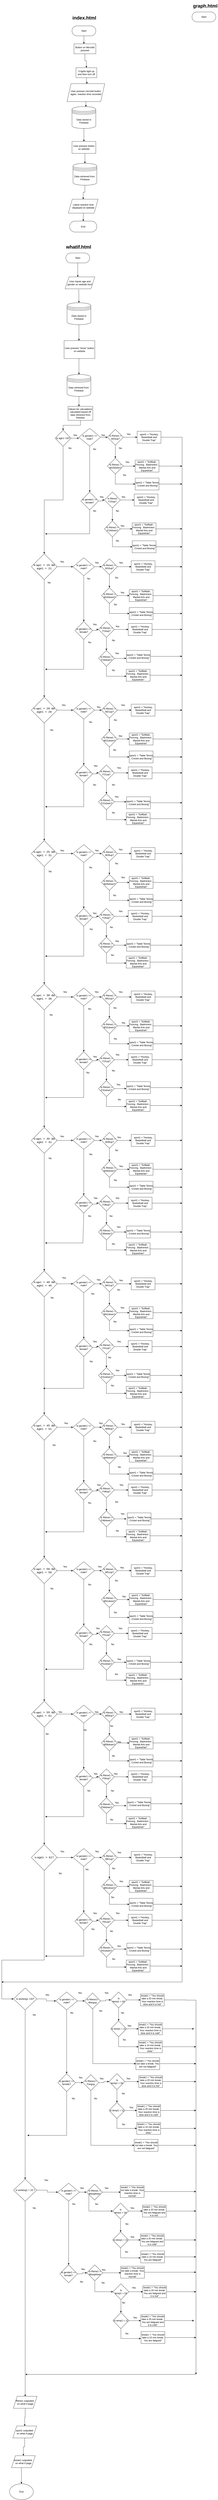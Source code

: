 <mxfile version="24.0.1" type="device">
  <diagram id="C5RBs43oDa-KdzZeNtuy" name="Page-1">
    <mxGraphModel dx="1434" dy="3118" grid="1" gridSize="10" guides="1" tooltips="1" connect="1" arrows="1" fold="1" page="1" pageScale="1" pageWidth="827" pageHeight="1169" math="0" shadow="0">
      <root>
        <mxCell id="WIyWlLk6GJQsqaUBKTNV-0" />
        <mxCell id="WIyWlLk6GJQsqaUBKTNV-1" parent="WIyWlLk6GJQsqaUBKTNV-0" />
        <mxCell id="NHSdD5cQyTbtL80OTe6L-10" value="Data stored in Firebase" style="shape=datastore;whiteSpace=wrap;html=1;" parent="WIyWlLk6GJQsqaUBKTNV-1" vertex="1">
          <mxGeometry x="385" y="-1145" width="120" height="110" as="geometry" />
        </mxCell>
        <mxCell id="NHSdD5cQyTbtL80OTe6L-12" value="" style="endArrow=classic;html=1;rounded=0;exitX=0.5;exitY=1;exitDx=0;exitDy=0;" parent="WIyWlLk6GJQsqaUBKTNV-1" source="NHSdD5cQyTbtL80OTe6L-10" edge="1">
          <mxGeometry width="50" height="50" relative="1" as="geometry">
            <mxPoint x="670" y="-1160" as="sourcePoint" />
            <mxPoint x="445" y="-970" as="targetPoint" />
          </mxGeometry>
        </mxCell>
        <mxCell id="NHSdD5cQyTbtL80OTe6L-14" value="Start" style="html=1;dashed=0;whiteSpace=wrap;shape=mxgraph.dfd.start" parent="WIyWlLk6GJQsqaUBKTNV-1" vertex="1">
          <mxGeometry x="385" y="-1550" width="120" height="50" as="geometry" />
        </mxCell>
        <mxCell id="NHSdD5cQyTbtL80OTe6L-16" value="User presses microbit button again, reaction time recorded" style="shape=parallelogram;perimeter=parallelogramPerimeter;whiteSpace=wrap;html=1;fixedSize=1;" parent="WIyWlLk6GJQsqaUBKTNV-1" vertex="1">
          <mxGeometry x="360" y="-1260" width="190" height="90" as="geometry" />
        </mxCell>
        <mxCell id="NHSdD5cQyTbtL80OTe6L-18" value="" style="endArrow=classic;html=1;rounded=0;exitX=0.5;exitY=1;exitDx=0;exitDy=0;entryX=0.583;entryY=0.009;entryDx=0;entryDy=0;entryPerimeter=0;" parent="WIyWlLk6GJQsqaUBKTNV-1" source="NHSdD5cQyTbtL80OTe6L-16" target="NHSdD5cQyTbtL80OTe6L-10" edge="1">
          <mxGeometry width="50" height="50" relative="1" as="geometry">
            <mxPoint x="670" y="-1260" as="sourcePoint" />
            <mxPoint x="720" y="-1310" as="targetPoint" />
          </mxGeometry>
        </mxCell>
        <mxCell id="NHSdD5cQyTbtL80OTe6L-19" value="Latest reaction time displayed on webiste" style="shape=parallelogram;perimeter=parallelogramPerimeter;whiteSpace=wrap;html=1;fixedSize=1;" parent="WIyWlLk6GJQsqaUBKTNV-1" vertex="1">
          <mxGeometry x="366.5" y="-680" width="150" height="70" as="geometry" />
        </mxCell>
        <mxCell id="NHSdD5cQyTbtL80OTe6L-20" value="" style="endArrow=classic;html=1;rounded=0;exitX=0.5;exitY=1;exitDx=0;exitDy=0;entryX=0.5;entryY=0;entryDx=0;entryDy=0;" parent="WIyWlLk6GJQsqaUBKTNV-1" target="NHSdD5cQyTbtL80OTe6L-36" edge="1">
          <mxGeometry width="50" height="50" relative="1" as="geometry">
            <mxPoint x="450" y="-920" as="sourcePoint" />
            <mxPoint x="450" y="-870" as="targetPoint" />
          </mxGeometry>
        </mxCell>
        <mxCell id="NHSdD5cQyTbtL80OTe6L-21" value="" style="endArrow=classic;html=1;rounded=0;" parent="WIyWlLk6GJQsqaUBKTNV-1" target="NHSdD5cQyTbtL80OTe6L-22" edge="1">
          <mxGeometry width="50" height="50" relative="1" as="geometry">
            <mxPoint x="442" y="-610" as="sourcePoint" />
            <mxPoint x="443" y="-730" as="targetPoint" />
          </mxGeometry>
        </mxCell>
        <mxCell id="NHSdD5cQyTbtL80OTe6L-22" value="End" style="html=1;dashed=0;whiteSpace=wrap;shape=mxgraph.dfd.start" parent="WIyWlLk6GJQsqaUBKTNV-1" vertex="1">
          <mxGeometry x="373" y="-570" width="137" height="55" as="geometry" />
        </mxCell>
        <mxCell id="NHSdD5cQyTbtL80OTe6L-23" value="" style="endArrow=classic;html=1;rounded=0;exitX=0.5;exitY=0.5;exitDx=0;exitDy=25;exitPerimeter=0;entryX=0.5;entryY=0;entryDx=0;entryDy=0;" parent="WIyWlLk6GJQsqaUBKTNV-1" source="NHSdD5cQyTbtL80OTe6L-14" edge="1">
          <mxGeometry width="50" height="50" relative="1" as="geometry">
            <mxPoint x="670" y="-1260" as="sourcePoint" />
            <mxPoint x="445" y="-1460" as="targetPoint" />
          </mxGeometry>
        </mxCell>
        <mxCell id="NHSdD5cQyTbtL80OTe6L-24" value="Start" style="html=1;dashed=0;whiteSpace=wrap;shape=mxgraph.dfd.start" parent="WIyWlLk6GJQsqaUBKTNV-1" vertex="1">
          <mxGeometry x="354" y="-410" width="120" height="50" as="geometry" />
        </mxCell>
        <mxCell id="NHSdD5cQyTbtL80OTe6L-25" value="" style="endArrow=classic;html=1;rounded=0;exitX=0.5;exitY=0.5;exitDx=0;exitDy=25;exitPerimeter=0;" parent="WIyWlLk6GJQsqaUBKTNV-1" source="NHSdD5cQyTbtL80OTe6L-24" edge="1">
          <mxGeometry width="50" height="50" relative="1" as="geometry">
            <mxPoint x="390" y="-220" as="sourcePoint" />
            <mxPoint x="414" y="-290" as="targetPoint" />
          </mxGeometry>
        </mxCell>
        <mxCell id="NHSdD5cQyTbtL80OTe6L-27" value="User inputs age and gender on website form" style="shape=parallelogram;perimeter=parallelogramPerimeter;whiteSpace=wrap;html=1;fixedSize=1;" parent="WIyWlLk6GJQsqaUBKTNV-1" vertex="1">
          <mxGeometry x="350" y="-290" width="150" height="60" as="geometry" />
        </mxCell>
        <mxCell id="NHSdD5cQyTbtL80OTe6L-28" value="" style="endArrow=classic;html=1;rounded=0;exitX=0.46;exitY=1.05;exitDx=0;exitDy=0;exitPerimeter=0;" parent="WIyWlLk6GJQsqaUBKTNV-1" source="NHSdD5cQyTbtL80OTe6L-27" edge="1">
          <mxGeometry width="50" height="50" relative="1" as="geometry">
            <mxPoint x="390" y="-120" as="sourcePoint" />
            <mxPoint x="420" y="-160" as="targetPoint" />
          </mxGeometry>
        </mxCell>
        <mxCell id="NHSdD5cQyTbtL80OTe6L-29" value="Data stored in Firebase" style="shape=datastore;whiteSpace=wrap;html=1;" parent="WIyWlLk6GJQsqaUBKTNV-1" vertex="1">
          <mxGeometry x="360" y="-160" width="120" height="110" as="geometry" />
        </mxCell>
        <mxCell id="NHSdD5cQyTbtL80OTe6L-33" value="" style="endArrow=classic;html=1;rounded=0;exitX=0.5;exitY=1;exitDx=0;exitDy=0;" parent="WIyWlLk6GJQsqaUBKTNV-1" source="NHSdD5cQyTbtL80OTe6L-29" edge="1">
          <mxGeometry width="50" height="50" relative="1" as="geometry">
            <mxPoint x="390" y="-20" as="sourcePoint" />
            <mxPoint x="420" y="30" as="targetPoint" />
          </mxGeometry>
        </mxCell>
        <mxCell id="NHSdD5cQyTbtL80OTe6L-35" value="" style="endArrow=classic;html=1;rounded=0;exitX=0.5;exitY=1;exitDx=0;exitDy=0;" parent="WIyWlLk6GJQsqaUBKTNV-1" edge="1">
          <mxGeometry width="50" height="50" relative="1" as="geometry">
            <mxPoint x="420" y="120" as="sourcePoint" />
            <mxPoint x="420" y="200" as="targetPoint" />
          </mxGeometry>
        </mxCell>
        <mxCell id="2ilw5jreFIFjAD3knXBb-2" style="edgeStyle=orthogonalEdgeStyle;rounded=0;orthogonalLoop=1;jettySize=auto;html=1;" parent="WIyWlLk6GJQsqaUBKTNV-1" source="NHSdD5cQyTbtL80OTe6L-36" target="NHSdD5cQyTbtL80OTe6L-19" edge="1">
          <mxGeometry relative="1" as="geometry" />
        </mxCell>
        <mxCell id="NHSdD5cQyTbtL80OTe6L-36" value="Data retrieved from&amp;nbsp; Firebase" style="shape=datastore;whiteSpace=wrap;html=1;" parent="WIyWlLk6GJQsqaUBKTNV-1" vertex="1">
          <mxGeometry x="390" y="-860" width="120" height="110" as="geometry" />
        </mxCell>
        <mxCell id="NHSdD5cQyTbtL80OTe6L-39" value="Data retrieved from&amp;nbsp; Firebase" style="shape=datastore;whiteSpace=wrap;html=1;" parent="WIyWlLk6GJQsqaUBKTNV-1" vertex="1">
          <mxGeometry x="360" y="200" width="120" height="110" as="geometry" />
        </mxCell>
        <mxCell id="NHSdD5cQyTbtL80OTe6L-41" value="" style="endArrow=classic;html=1;rounded=0;exitX=0.5;exitY=1;exitDx=0;exitDy=0;" parent="WIyWlLk6GJQsqaUBKTNV-1" source="NHSdD5cQyTbtL80OTe6L-39" edge="1">
          <mxGeometry width="50" height="50" relative="1" as="geometry">
            <mxPoint x="420" y="320" as="sourcePoint" />
            <mxPoint x="420" y="360" as="targetPoint" />
          </mxGeometry>
        </mxCell>
        <mxCell id="2ilw5jreFIFjAD3knXBb-4" style="edgeStyle=orthogonalEdgeStyle;rounded=0;orthogonalLoop=1;jettySize=auto;html=1;entryX=0.5;entryY=0;entryDx=0;entryDy=0;" parent="WIyWlLk6GJQsqaUBKTNV-1" source="XXHvwXHr-cdNHjfTbPGT-3" target="XXHvwXHr-cdNHjfTbPGT-9" edge="1">
          <mxGeometry relative="1" as="geometry" />
        </mxCell>
        <mxCell id="XXHvwXHr-cdNHjfTbPGT-3" value="Is age1 &amp;lt;16?" style="rhombus;whiteSpace=wrap;html=1;" parent="WIyWlLk6GJQsqaUBKTNV-1" vertex="1">
          <mxGeometry x="300" y="480" width="80" height="80" as="geometry" />
        </mxCell>
        <mxCell id="XXHvwXHr-cdNHjfTbPGT-7" value="" style="endArrow=classic;html=1;rounded=0;exitX=1;exitY=0.5;exitDx=0;exitDy=0;" parent="WIyWlLk6GJQsqaUBKTNV-1" source="XXHvwXHr-cdNHjfTbPGT-3" edge="1">
          <mxGeometry width="50" height="50" relative="1" as="geometry">
            <mxPoint x="390" y="670" as="sourcePoint" />
            <mxPoint x="420" y="520" as="targetPoint" />
          </mxGeometry>
        </mxCell>
        <mxCell id="2ilw5jreFIFjAD3knXBb-6" style="edgeStyle=orthogonalEdgeStyle;rounded=0;orthogonalLoop=1;jettySize=auto;html=1;" parent="WIyWlLk6GJQsqaUBKTNV-1" source="XXHvwXHr-cdNHjfTbPGT-9" target="LMG-xXbuBPHUhCAYOOXZ-23" edge="1">
          <mxGeometry relative="1" as="geometry" />
        </mxCell>
        <mxCell id="XXHvwXHr-cdNHjfTbPGT-9" value="Is&amp;nbsp;age1&lt;span style=&quot;font-family: Consolas, &amp;quot;Courier New&amp;quot;, monospace; font-size: 14px;&quot;&gt; &amp;gt; &lt;/span&gt;&lt;span style=&quot;font-family: Consolas, &amp;quot;Courier New&amp;quot;, monospace; font-size: 14px;&quot;&gt;15&lt;/span&gt;&lt;span style=&quot;font-family: Consolas, &amp;quot;Courier New&amp;quot;, monospace; font-size: 14px;&quot;&gt; &amp;amp;&amp;amp; &lt;/span&gt;&lt;span style=&quot;font-family: Consolas, &amp;quot;Courier New&amp;quot;, monospace; font-size: 14px;&quot;&gt;age1&lt;/span&gt;&lt;span style=&quot;font-family: Consolas, &amp;quot;Courier New&amp;quot;, monospace; font-size: 14px;&quot;&gt; &amp;lt; &lt;/span&gt;&lt;span style=&quot;font-family: Consolas, &amp;quot;Courier New&amp;quot;, monospace; font-size: 14px;&quot;&gt;21&lt;/span&gt;" style="rhombus;whiteSpace=wrap;html=1;" parent="WIyWlLk6GJQsqaUBKTNV-1" vertex="1">
          <mxGeometry x="180" y="1100" width="130" height="130" as="geometry" />
        </mxCell>
        <mxCell id="XXHvwXHr-cdNHjfTbPGT-50" value="" style="endArrow=classic;html=1;rounded=0;exitX=1;exitY=0.5;exitDx=0;exitDy=0;entryX=0;entryY=0.5;entryDx=0;entryDy=0;" parent="WIyWlLk6GJQsqaUBKTNV-1" source="XXHvwXHr-cdNHjfTbPGT-9" target="XXHvwXHr-cdNHjfTbPGT-51" edge="1">
          <mxGeometry width="50" height="50" relative="1" as="geometry">
            <mxPoint x="510" y="1160" as="sourcePoint" />
            <mxPoint x="360" y="1140" as="targetPoint" />
            <Array as="points">
              <mxPoint x="320" y="1165" />
              <mxPoint x="350" y="1165" />
            </Array>
          </mxGeometry>
        </mxCell>
        <mxCell id="XXHvwXHr-cdNHjfTbPGT-51" value="Is gender1 == male?" style="rhombus;whiteSpace=wrap;html=1;" parent="WIyWlLk6GJQsqaUBKTNV-1" vertex="1">
          <mxGeometry x="390" y="1120" width="108.5" height="90" as="geometry" />
        </mxCell>
        <mxCell id="XXHvwXHr-cdNHjfTbPGT-52" value="" style="endArrow=classic;html=1;rounded=0;exitX=0.5;exitY=1;exitDx=0;exitDy=0;entryX=0.5;entryY=0;entryDx=0;entryDy=0;" parent="WIyWlLk6GJQsqaUBKTNV-1" source="XXHvwXHr-cdNHjfTbPGT-51" target="XXHvwXHr-cdNHjfTbPGT-53" edge="1">
          <mxGeometry width="50" height="50" relative="1" as="geometry">
            <mxPoint x="543.5" y="1180" as="sourcePoint" />
            <mxPoint x="444.5" y="1240" as="targetPoint" />
          </mxGeometry>
        </mxCell>
        <mxCell id="2ilw5jreFIFjAD3knXBb-18" style="edgeStyle=orthogonalEdgeStyle;rounded=0;orthogonalLoop=1;jettySize=auto;html=1;entryX=0;entryY=0.5;entryDx=0;entryDy=0;" parent="WIyWlLk6GJQsqaUBKTNV-1" source="XXHvwXHr-cdNHjfTbPGT-53" target="XXHvwXHr-cdNHjfTbPGT-84" edge="1">
          <mxGeometry relative="1" as="geometry" />
        </mxCell>
        <mxCell id="XXHvwXHr-cdNHjfTbPGT-53" value="Is gender1 == female?" style="rhombus;whiteSpace=wrap;html=1;" parent="WIyWlLk6GJQsqaUBKTNV-1" vertex="1">
          <mxGeometry x="399.63" y="1440" width="89.25" height="90" as="geometry" />
        </mxCell>
        <mxCell id="XXHvwXHr-cdNHjfTbPGT-55" value="" style="endArrow=classic;html=1;rounded=0;exitX=1;exitY=0.5;exitDx=0;exitDy=0;" parent="WIyWlLk6GJQsqaUBKTNV-1" source="XXHvwXHr-cdNHjfTbPGT-51" edge="1">
          <mxGeometry width="50" height="50" relative="1" as="geometry">
            <mxPoint x="543.5" y="1280" as="sourcePoint" />
            <mxPoint x="533.5" y="1165" as="targetPoint" />
          </mxGeometry>
        </mxCell>
        <mxCell id="XXHvwXHr-cdNHjfTbPGT-56" value="Is Rtime1 &amp;gt; M16up?" style="rhombus;whiteSpace=wrap;html=1;" parent="WIyWlLk6GJQsqaUBKTNV-1" vertex="1">
          <mxGeometry x="533.5" y="1125" width="80" height="80" as="geometry" />
        </mxCell>
        <mxCell id="XXHvwXHr-cdNHjfTbPGT-57" value="" style="endArrow=classic;html=1;rounded=0;exitX=0.5;exitY=1;exitDx=0;exitDy=0;" parent="WIyWlLk6GJQsqaUBKTNV-1" source="XXHvwXHr-cdNHjfTbPGT-56" edge="1">
          <mxGeometry width="50" height="50" relative="1" as="geometry">
            <mxPoint x="543.5" y="1210" as="sourcePoint" />
            <mxPoint x="573.5" y="1270" as="targetPoint" />
          </mxGeometry>
        </mxCell>
        <mxCell id="XXHvwXHr-cdNHjfTbPGT-58" value="Is Rtime1 &amp;lt; M16down?" style="rhombus;whiteSpace=wrap;html=1;" parent="WIyWlLk6GJQsqaUBKTNV-1" vertex="1">
          <mxGeometry x="533.5" y="1270" width="80" height="80" as="geometry" />
        </mxCell>
        <mxCell id="XXHvwXHr-cdNHjfTbPGT-59" value="" style="endArrow=classic;html=1;rounded=0;exitX=0.5;exitY=1;exitDx=0;exitDy=0;" parent="WIyWlLk6GJQsqaUBKTNV-1" source="XXHvwXHr-cdNHjfTbPGT-58" edge="1">
          <mxGeometry width="50" height="50" relative="1" as="geometry">
            <mxPoint x="543.5" y="1410" as="sourcePoint" />
            <mxPoint x="673.5" y="1400" as="targetPoint" />
            <Array as="points">
              <mxPoint x="573.5" y="1400" />
            </Array>
          </mxGeometry>
        </mxCell>
        <mxCell id="XXHvwXHr-cdNHjfTbPGT-60" value="" style="endArrow=classic;html=1;rounded=0;exitX=1;exitY=0.5;exitDx=0;exitDy=0;" parent="WIyWlLk6GJQsqaUBKTNV-1" source="XXHvwXHr-cdNHjfTbPGT-58" edge="1">
          <mxGeometry width="50" height="50" relative="1" as="geometry">
            <mxPoint x="543.5" y="1410" as="sourcePoint" />
            <mxPoint x="673.5" y="1310" as="targetPoint" />
          </mxGeometry>
        </mxCell>
        <mxCell id="XXHvwXHr-cdNHjfTbPGT-61" value="" style="endArrow=classic;html=1;rounded=0;exitX=1;exitY=0.5;exitDx=0;exitDy=0;" parent="WIyWlLk6GJQsqaUBKTNV-1" source="XXHvwXHr-cdNHjfTbPGT-56" edge="1">
          <mxGeometry width="50" height="50" relative="1" as="geometry">
            <mxPoint x="543.5" y="1410" as="sourcePoint" />
            <mxPoint x="683.5" y="1165" as="targetPoint" />
          </mxGeometry>
        </mxCell>
        <mxCell id="bECX10bsqh9UBboSUte2-247" style="edgeStyle=orthogonalEdgeStyle;rounded=0;orthogonalLoop=1;jettySize=auto;html=1;" parent="WIyWlLk6GJQsqaUBKTNV-1" source="XXHvwXHr-cdNHjfTbPGT-63" edge="1">
          <mxGeometry relative="1" as="geometry">
            <mxPoint x="940" y="1165" as="targetPoint" />
          </mxGeometry>
        </mxCell>
        <mxCell id="XXHvwXHr-cdNHjfTbPGT-63" value="sport1 = &quot;Hockey, Basketball and Double Trap&quot;" style="rounded=0;whiteSpace=wrap;html=1;" parent="WIyWlLk6GJQsqaUBKTNV-1" vertex="1">
          <mxGeometry x="683.5" y="1135" width="120" height="60" as="geometry" />
        </mxCell>
        <mxCell id="2ilw5jreFIFjAD3knXBb-0" style="edgeStyle=orthogonalEdgeStyle;rounded=0;orthogonalLoop=1;jettySize=auto;html=1;" parent="WIyWlLk6GJQsqaUBKTNV-1" source="XXHvwXHr-cdNHjfTbPGT-64" target="XXHvwXHr-cdNHjfTbPGT-65" edge="1">
          <mxGeometry relative="1" as="geometry" />
        </mxCell>
        <mxCell id="XXHvwXHr-cdNHjfTbPGT-64" value="Button on Microbit pressed" style="rounded=0;whiteSpace=wrap;html=1;" parent="WIyWlLk6GJQsqaUBKTNV-1" vertex="1">
          <mxGeometry x="395" y="-1460" width="110" height="50" as="geometry" />
        </mxCell>
        <mxCell id="XXHvwXHr-cdNHjfTbPGT-65" value="5 lights light up and then turn off" style="rounded=0;whiteSpace=wrap;html=1;" parent="WIyWlLk6GJQsqaUBKTNV-1" vertex="1">
          <mxGeometry x="405" y="-1340" width="105" height="50" as="geometry" />
        </mxCell>
        <mxCell id="XXHvwXHr-cdNHjfTbPGT-68" value="User presses button on website" style="rounded=0;whiteSpace=wrap;html=1;" parent="WIyWlLk6GJQsqaUBKTNV-1" vertex="1">
          <mxGeometry x="385" y="-970" width="120" height="60" as="geometry" />
        </mxCell>
        <mxCell id="XXHvwXHr-cdNHjfTbPGT-69" value="User presses &quot;show&quot; button on webiste" style="rounded=0;whiteSpace=wrap;html=1;" parent="WIyWlLk6GJQsqaUBKTNV-1" vertex="1">
          <mxGeometry x="345" y="30" width="155" height="90" as="geometry" />
        </mxCell>
        <mxCell id="2ilw5jreFIFjAD3knXBb-3" style="edgeStyle=orthogonalEdgeStyle;rounded=0;orthogonalLoop=1;jettySize=auto;html=1;entryX=0.5;entryY=0;entryDx=0;entryDy=0;" parent="WIyWlLk6GJQsqaUBKTNV-1" source="XXHvwXHr-cdNHjfTbPGT-70" target="XXHvwXHr-cdNHjfTbPGT-3" edge="1">
          <mxGeometry relative="1" as="geometry" />
        </mxCell>
        <mxCell id="XXHvwXHr-cdNHjfTbPGT-70" value="Values for calculations calculated based off data retrieved from firebase" style="rounded=0;whiteSpace=wrap;html=1;" parent="WIyWlLk6GJQsqaUBKTNV-1" vertex="1">
          <mxGeometry x="365" y="360" width="125" height="70" as="geometry" />
        </mxCell>
        <mxCell id="bECX10bsqh9UBboSUte2-248" style="edgeStyle=orthogonalEdgeStyle;rounded=0;orthogonalLoop=1;jettySize=auto;html=1;" parent="WIyWlLk6GJQsqaUBKTNV-1" source="XXHvwXHr-cdNHjfTbPGT-71" edge="1">
          <mxGeometry relative="1" as="geometry">
            <mxPoint x="940" y="1310" as="targetPoint" />
          </mxGeometry>
        </mxCell>
        <mxCell id="XXHvwXHr-cdNHjfTbPGT-71" value="sport1 = &quot;Softball , Fencing , Badminton , Martial Arts and Equestrian&quot;" style="rounded=0;whiteSpace=wrap;html=1;" parent="WIyWlLk6GJQsqaUBKTNV-1" vertex="1">
          <mxGeometry x="673.5" y="1280" width="120" height="60" as="geometry" />
        </mxCell>
        <mxCell id="bECX10bsqh9UBboSUte2-249" style="edgeStyle=orthogonalEdgeStyle;rounded=0;orthogonalLoop=1;jettySize=auto;html=1;" parent="WIyWlLk6GJQsqaUBKTNV-1" source="XXHvwXHr-cdNHjfTbPGT-72" edge="1">
          <mxGeometry relative="1" as="geometry">
            <mxPoint x="940" y="1400" as="targetPoint" />
          </mxGeometry>
        </mxCell>
        <mxCell id="XXHvwXHr-cdNHjfTbPGT-72" value="sport1 = &quot;Table Tennis , Cricket and Boxing&quot;" style="rounded=0;whiteSpace=wrap;html=1;" parent="WIyWlLk6GJQsqaUBKTNV-1" vertex="1">
          <mxGeometry x="673.5" y="1370" width="120" height="60" as="geometry" />
        </mxCell>
        <mxCell id="XXHvwXHr-cdNHjfTbPGT-84" value="Is Rtime1 &amp;gt; F16up?" style="rhombus;whiteSpace=wrap;html=1;" parent="WIyWlLk6GJQsqaUBKTNV-1" vertex="1">
          <mxGeometry x="518.5" y="1440" width="80" height="80" as="geometry" />
        </mxCell>
        <mxCell id="XXHvwXHr-cdNHjfTbPGT-85" value="" style="endArrow=classic;html=1;rounded=0;exitX=0.5;exitY=1;exitDx=0;exitDy=0;" parent="WIyWlLk6GJQsqaUBKTNV-1" source="XXHvwXHr-cdNHjfTbPGT-84" edge="1">
          <mxGeometry width="50" height="50" relative="1" as="geometry">
            <mxPoint x="528.5" y="1525" as="sourcePoint" />
            <mxPoint x="558.5" y="1585" as="targetPoint" />
          </mxGeometry>
        </mxCell>
        <mxCell id="XXHvwXHr-cdNHjfTbPGT-86" value="Is Rtime1 &amp;lt; F16down?" style="rhombus;whiteSpace=wrap;html=1;" parent="WIyWlLk6GJQsqaUBKTNV-1" vertex="1">
          <mxGeometry x="518.5" y="1585" width="80" height="80" as="geometry" />
        </mxCell>
        <mxCell id="XXHvwXHr-cdNHjfTbPGT-87" value="" style="endArrow=classic;html=1;rounded=0;exitX=0.5;exitY=1;exitDx=0;exitDy=0;" parent="WIyWlLk6GJQsqaUBKTNV-1" source="XXHvwXHr-cdNHjfTbPGT-86" edge="1">
          <mxGeometry width="50" height="50" relative="1" as="geometry">
            <mxPoint x="528.5" y="1725" as="sourcePoint" />
            <mxPoint x="658.5" y="1715" as="targetPoint" />
            <Array as="points">
              <mxPoint x="558.5" y="1715" />
            </Array>
          </mxGeometry>
        </mxCell>
        <mxCell id="XXHvwXHr-cdNHjfTbPGT-88" value="" style="endArrow=classic;html=1;rounded=0;exitX=1;exitY=0.5;exitDx=0;exitDy=0;" parent="WIyWlLk6GJQsqaUBKTNV-1" source="XXHvwXHr-cdNHjfTbPGT-86" edge="1">
          <mxGeometry width="50" height="50" relative="1" as="geometry">
            <mxPoint x="528.5" y="1725" as="sourcePoint" />
            <mxPoint x="658.5" y="1625" as="targetPoint" />
          </mxGeometry>
        </mxCell>
        <mxCell id="XXHvwXHr-cdNHjfTbPGT-89" value="" style="endArrow=classic;html=1;rounded=0;exitX=1;exitY=0.5;exitDx=0;exitDy=0;" parent="WIyWlLk6GJQsqaUBKTNV-1" source="XXHvwXHr-cdNHjfTbPGT-84" edge="1">
          <mxGeometry width="50" height="50" relative="1" as="geometry">
            <mxPoint x="528.5" y="1725" as="sourcePoint" />
            <mxPoint x="668.5" y="1480" as="targetPoint" />
          </mxGeometry>
        </mxCell>
        <mxCell id="bECX10bsqh9UBboSUte2-250" style="edgeStyle=orthogonalEdgeStyle;rounded=0;orthogonalLoop=1;jettySize=auto;html=1;" parent="WIyWlLk6GJQsqaUBKTNV-1" source="XXHvwXHr-cdNHjfTbPGT-90" edge="1">
          <mxGeometry relative="1" as="geometry">
            <mxPoint x="940" y="1480" as="targetPoint" />
          </mxGeometry>
        </mxCell>
        <mxCell id="XXHvwXHr-cdNHjfTbPGT-90" value="sport1 = &quot;Hockey, Basketball and Double Trap&quot;" style="rounded=0;whiteSpace=wrap;html=1;" parent="WIyWlLk6GJQsqaUBKTNV-1" vertex="1">
          <mxGeometry x="668.5" y="1450" width="120" height="60" as="geometry" />
        </mxCell>
        <mxCell id="bECX10bsqh9UBboSUte2-252" style="edgeStyle=orthogonalEdgeStyle;rounded=0;orthogonalLoop=1;jettySize=auto;html=1;" parent="WIyWlLk6GJQsqaUBKTNV-1" source="XXHvwXHr-cdNHjfTbPGT-91" edge="1">
          <mxGeometry relative="1" as="geometry">
            <mxPoint x="940" y="1710" as="targetPoint" />
          </mxGeometry>
        </mxCell>
        <mxCell id="XXHvwXHr-cdNHjfTbPGT-91" value="sport1 = &quot;Softball , Fencing , Badminton , Martial Arts and Equestrian&quot;" style="rounded=0;whiteSpace=wrap;html=1;" parent="WIyWlLk6GJQsqaUBKTNV-1" vertex="1">
          <mxGeometry x="658.5" y="1680" width="120" height="60" as="geometry" />
        </mxCell>
        <mxCell id="bECX10bsqh9UBboSUte2-251" style="edgeStyle=orthogonalEdgeStyle;rounded=0;orthogonalLoop=1;jettySize=auto;html=1;" parent="WIyWlLk6GJQsqaUBKTNV-1" source="XXHvwXHr-cdNHjfTbPGT-92" edge="1">
          <mxGeometry relative="1" as="geometry">
            <mxPoint x="940" y="1615" as="targetPoint" />
          </mxGeometry>
        </mxCell>
        <mxCell id="XXHvwXHr-cdNHjfTbPGT-92" value="sport1 = &quot;Table Tennis , Cricket and Boxing&quot;" style="rounded=0;whiteSpace=wrap;html=1;" parent="WIyWlLk6GJQsqaUBKTNV-1" vertex="1">
          <mxGeometry x="660" y="1585" width="120" height="60" as="geometry" />
        </mxCell>
        <mxCell id="LMG-xXbuBPHUhCAYOOXZ-0" value="Is gender1 == male?" style="rhombus;whiteSpace=wrap;html=1;" parent="WIyWlLk6GJQsqaUBKTNV-1" vertex="1">
          <mxGeometry x="420" y="470" width="108.5" height="90" as="geometry" />
        </mxCell>
        <mxCell id="LMG-xXbuBPHUhCAYOOXZ-1" value="" style="endArrow=classic;html=1;rounded=0;exitX=0.5;exitY=1;exitDx=0;exitDy=0;entryX=0.5;entryY=0;entryDx=0;entryDy=0;" parent="WIyWlLk6GJQsqaUBKTNV-1" source="LMG-xXbuBPHUhCAYOOXZ-0" target="LMG-xXbuBPHUhCAYOOXZ-2" edge="1">
          <mxGeometry width="50" height="50" relative="1" as="geometry">
            <mxPoint x="573.5" y="530" as="sourcePoint" />
            <mxPoint x="474.5" y="590" as="targetPoint" />
          </mxGeometry>
        </mxCell>
        <mxCell id="2ilw5jreFIFjAD3knXBb-16" style="edgeStyle=orthogonalEdgeStyle;rounded=0;orthogonalLoop=1;jettySize=auto;html=1;" parent="WIyWlLk6GJQsqaUBKTNV-1" source="LMG-xXbuBPHUhCAYOOXZ-2" target="LMG-xXbuBPHUhCAYOOXZ-14" edge="1">
          <mxGeometry relative="1" as="geometry" />
        </mxCell>
        <mxCell id="LMG-xXbuBPHUhCAYOOXZ-2" value="Is gender1 == female?" style="rhombus;whiteSpace=wrap;html=1;" parent="WIyWlLk6GJQsqaUBKTNV-1" vertex="1">
          <mxGeometry x="429.63" y="790" width="89.25" height="90" as="geometry" />
        </mxCell>
        <mxCell id="LMG-xXbuBPHUhCAYOOXZ-3" value="" style="endArrow=classic;html=1;rounded=0;exitX=1;exitY=0.5;exitDx=0;exitDy=0;" parent="WIyWlLk6GJQsqaUBKTNV-1" source="LMG-xXbuBPHUhCAYOOXZ-0" edge="1">
          <mxGeometry width="50" height="50" relative="1" as="geometry">
            <mxPoint x="573.5" y="630" as="sourcePoint" />
            <mxPoint x="563.5" y="515" as="targetPoint" />
          </mxGeometry>
        </mxCell>
        <mxCell id="LMG-xXbuBPHUhCAYOOXZ-4" value="Is Rtime1 &amp;gt; M15up?" style="rhombus;whiteSpace=wrap;html=1;" parent="WIyWlLk6GJQsqaUBKTNV-1" vertex="1">
          <mxGeometry x="563.5" y="475" width="80" height="80" as="geometry" />
        </mxCell>
        <mxCell id="LMG-xXbuBPHUhCAYOOXZ-5" value="" style="endArrow=classic;html=1;rounded=0;exitX=0.5;exitY=1;exitDx=0;exitDy=0;" parent="WIyWlLk6GJQsqaUBKTNV-1" source="LMG-xXbuBPHUhCAYOOXZ-4" edge="1">
          <mxGeometry width="50" height="50" relative="1" as="geometry">
            <mxPoint x="573.5" y="560" as="sourcePoint" />
            <mxPoint x="603.5" y="620" as="targetPoint" />
          </mxGeometry>
        </mxCell>
        <mxCell id="2ilw5jreFIFjAD3knXBb-22" style="edgeStyle=orthogonalEdgeStyle;rounded=0;orthogonalLoop=1;jettySize=auto;html=1;entryX=0;entryY=0.5;entryDx=0;entryDy=0;" parent="WIyWlLk6GJQsqaUBKTNV-1" source="LMG-xXbuBPHUhCAYOOXZ-6" target="LMG-xXbuBPHUhCAYOOXZ-11" edge="1">
          <mxGeometry relative="1" as="geometry" />
        </mxCell>
        <mxCell id="2ilw5jreFIFjAD3knXBb-27" style="edgeStyle=orthogonalEdgeStyle;rounded=0;orthogonalLoop=1;jettySize=auto;html=1;entryX=0;entryY=0.5;entryDx=0;entryDy=0;exitX=0.5;exitY=1;exitDx=0;exitDy=0;" parent="WIyWlLk6GJQsqaUBKTNV-1" source="LMG-xXbuBPHUhCAYOOXZ-6" target="LMG-xXbuBPHUhCAYOOXZ-12" edge="1">
          <mxGeometry relative="1" as="geometry">
            <mxPoint x="603.5" y="770" as="targetPoint" />
            <Array as="points">
              <mxPoint x="603" y="720" />
              <mxPoint x="603" y="750" />
            </Array>
          </mxGeometry>
        </mxCell>
        <mxCell id="LMG-xXbuBPHUhCAYOOXZ-6" value="Is Rtime1 &amp;lt; M15down?" style="rhombus;whiteSpace=wrap;html=1;" parent="WIyWlLk6GJQsqaUBKTNV-1" vertex="1">
          <mxGeometry x="563.5" y="620" width="80" height="80" as="geometry" />
        </mxCell>
        <mxCell id="LMG-xXbuBPHUhCAYOOXZ-9" value="" style="endArrow=classic;html=1;rounded=0;exitX=1;exitY=0.5;exitDx=0;exitDy=0;" parent="WIyWlLk6GJQsqaUBKTNV-1" source="LMG-xXbuBPHUhCAYOOXZ-4" edge="1">
          <mxGeometry width="50" height="50" relative="1" as="geometry">
            <mxPoint x="573.5" y="760" as="sourcePoint" />
            <mxPoint x="713.5" y="515" as="targetPoint" />
          </mxGeometry>
        </mxCell>
        <mxCell id="2ilw5jreFIFjAD3knXBb-7" style="edgeStyle=orthogonalEdgeStyle;rounded=0;orthogonalLoop=1;jettySize=auto;html=1;" parent="WIyWlLk6GJQsqaUBKTNV-1" source="LMG-xXbuBPHUhCAYOOXZ-10" edge="1">
          <mxGeometry relative="1" as="geometry">
            <mxPoint x="30" y="8270" as="targetPoint" />
            <Array as="points">
              <mxPoint x="940" y="515" />
              <mxPoint x="940" y="8270" />
            </Array>
          </mxGeometry>
        </mxCell>
        <mxCell id="LMG-xXbuBPHUhCAYOOXZ-10" value="sport1 = &quot;Hockey, Basketball and Double Trap&quot;" style="rounded=0;whiteSpace=wrap;html=1;" parent="WIyWlLk6GJQsqaUBKTNV-1" vertex="1">
          <mxGeometry x="713.5" y="485" width="120" height="60" as="geometry" />
        </mxCell>
        <mxCell id="bECX10bsqh9UBboSUte2-243" value="" style="edgeStyle=orthogonalEdgeStyle;rounded=0;orthogonalLoop=1;jettySize=auto;html=1;" parent="WIyWlLk6GJQsqaUBKTNV-1" source="LMG-xXbuBPHUhCAYOOXZ-11" edge="1">
          <mxGeometry relative="1" as="geometry">
            <mxPoint x="940" y="660" as="targetPoint" />
          </mxGeometry>
        </mxCell>
        <mxCell id="LMG-xXbuBPHUhCAYOOXZ-11" value="sport1 = &quot;Softball , Fencing , Badminton , Martial Arts and Equestrian&quot;" style="rounded=0;whiteSpace=wrap;html=1;" parent="WIyWlLk6GJQsqaUBKTNV-1" vertex="1">
          <mxGeometry x="703.5" y="630" width="120" height="60" as="geometry" />
        </mxCell>
        <mxCell id="bECX10bsqh9UBboSUte2-244" style="edgeStyle=orthogonalEdgeStyle;rounded=0;orthogonalLoop=1;jettySize=auto;html=1;" parent="WIyWlLk6GJQsqaUBKTNV-1" source="LMG-xXbuBPHUhCAYOOXZ-12" edge="1">
          <mxGeometry relative="1" as="geometry">
            <mxPoint x="940" y="750" as="targetPoint" />
          </mxGeometry>
        </mxCell>
        <mxCell id="LMG-xXbuBPHUhCAYOOXZ-12" value="sport1 = &quot;Table Tennis , Cricket and Boxing&quot;" style="rounded=0;whiteSpace=wrap;html=1;" parent="WIyWlLk6GJQsqaUBKTNV-1" vertex="1">
          <mxGeometry x="703.5" y="720" width="120" height="60" as="geometry" />
        </mxCell>
        <mxCell id="LMG-xXbuBPHUhCAYOOXZ-14" value="Is Rtime1 F15up?" style="rhombus;whiteSpace=wrap;html=1;" parent="WIyWlLk6GJQsqaUBKTNV-1" vertex="1">
          <mxGeometry x="548.5" y="790" width="80" height="80" as="geometry" />
        </mxCell>
        <mxCell id="LMG-xXbuBPHUhCAYOOXZ-15" value="" style="endArrow=classic;html=1;rounded=0;exitX=0.5;exitY=1;exitDx=0;exitDy=0;" parent="WIyWlLk6GJQsqaUBKTNV-1" source="LMG-xXbuBPHUhCAYOOXZ-14" edge="1">
          <mxGeometry width="50" height="50" relative="1" as="geometry">
            <mxPoint x="558.5" y="875" as="sourcePoint" />
            <mxPoint x="588.5" y="935" as="targetPoint" />
          </mxGeometry>
        </mxCell>
        <mxCell id="LMG-xXbuBPHUhCAYOOXZ-16" value="Is Rtime1 &amp;lt; F15down?" style="rhombus;whiteSpace=wrap;html=1;" parent="WIyWlLk6GJQsqaUBKTNV-1" vertex="1">
          <mxGeometry x="548.5" y="935" width="80" height="80" as="geometry" />
        </mxCell>
        <mxCell id="LMG-xXbuBPHUhCAYOOXZ-17" value="" style="endArrow=classic;html=1;rounded=0;exitX=0.5;exitY=1;exitDx=0;exitDy=0;" parent="WIyWlLk6GJQsqaUBKTNV-1" source="LMG-xXbuBPHUhCAYOOXZ-16" edge="1">
          <mxGeometry width="50" height="50" relative="1" as="geometry">
            <mxPoint x="558.5" y="1075" as="sourcePoint" />
            <mxPoint x="688.5" y="1065" as="targetPoint" />
            <Array as="points">
              <mxPoint x="588.5" y="1065" />
            </Array>
          </mxGeometry>
        </mxCell>
        <mxCell id="LMG-xXbuBPHUhCAYOOXZ-18" value="" style="endArrow=classic;html=1;rounded=0;exitX=1;exitY=0.5;exitDx=0;exitDy=0;" parent="WIyWlLk6GJQsqaUBKTNV-1" source="LMG-xXbuBPHUhCAYOOXZ-16" edge="1">
          <mxGeometry width="50" height="50" relative="1" as="geometry">
            <mxPoint x="558.5" y="1075" as="sourcePoint" />
            <mxPoint x="688.5" y="975" as="targetPoint" />
          </mxGeometry>
        </mxCell>
        <mxCell id="LMG-xXbuBPHUhCAYOOXZ-19" value="" style="endArrow=classic;html=1;rounded=0;exitX=1;exitY=0.5;exitDx=0;exitDy=0;" parent="WIyWlLk6GJQsqaUBKTNV-1" source="LMG-xXbuBPHUhCAYOOXZ-14" edge="1">
          <mxGeometry width="50" height="50" relative="1" as="geometry">
            <mxPoint x="558.5" y="1075" as="sourcePoint" />
            <mxPoint x="698.5" y="830" as="targetPoint" />
          </mxGeometry>
        </mxCell>
        <mxCell id="LMG-xXbuBPHUhCAYOOXZ-20" value="sport1 = &quot;Hockey, Basketball and Double Trap&quot;" style="rounded=0;whiteSpace=wrap;html=1;" parent="WIyWlLk6GJQsqaUBKTNV-1" vertex="1">
          <mxGeometry x="698.5" y="800" width="120" height="60" as="geometry" />
        </mxCell>
        <mxCell id="bECX10bsqh9UBboSUte2-245" style="edgeStyle=orthogonalEdgeStyle;rounded=0;orthogonalLoop=1;jettySize=auto;html=1;" parent="WIyWlLk6GJQsqaUBKTNV-1" source="LMG-xXbuBPHUhCAYOOXZ-21" edge="1">
          <mxGeometry relative="1" as="geometry">
            <mxPoint x="940" y="975" as="targetPoint" />
          </mxGeometry>
        </mxCell>
        <mxCell id="LMG-xXbuBPHUhCAYOOXZ-21" value="sport1 = &quot;Softball , Fencing , Badminton , Martial Arts and Equestrian&quot;" style="rounded=0;whiteSpace=wrap;html=1;" parent="WIyWlLk6GJQsqaUBKTNV-1" vertex="1">
          <mxGeometry x="688.5" y="945" width="120" height="60" as="geometry" />
        </mxCell>
        <mxCell id="bECX10bsqh9UBboSUte2-246" style="edgeStyle=orthogonalEdgeStyle;rounded=0;orthogonalLoop=1;jettySize=auto;html=1;" parent="WIyWlLk6GJQsqaUBKTNV-1" source="LMG-xXbuBPHUhCAYOOXZ-22" edge="1">
          <mxGeometry relative="1" as="geometry">
            <mxPoint x="940" y="1065" as="targetPoint" />
          </mxGeometry>
        </mxCell>
        <mxCell id="LMG-xXbuBPHUhCAYOOXZ-22" value="sport1 = &quot;Table Tennis , Cricket and Boxing&quot;" style="rounded=0;whiteSpace=wrap;html=1;" parent="WIyWlLk6GJQsqaUBKTNV-1" vertex="1">
          <mxGeometry x="688.5" y="1035" width="120" height="60" as="geometry" />
        </mxCell>
        <mxCell id="LMG-xXbuBPHUhCAYOOXZ-23" value="Is&amp;nbsp;age1&lt;span style=&quot;font-family: Consolas, &amp;quot;Courier New&amp;quot;, monospace; font-size: 14px;&quot;&gt; &amp;gt; 20&lt;/span&gt;&lt;span style=&quot;font-family: Consolas, &amp;quot;Courier New&amp;quot;, monospace; font-size: 14px;&quot;&gt;&amp;nbsp;&amp;amp;&amp;amp; &lt;/span&gt;&lt;span style=&quot;font-family: Consolas, &amp;quot;Courier New&amp;quot;, monospace; font-size: 14px;&quot;&gt;age1&lt;/span&gt;&lt;span style=&quot;font-family: Consolas, &amp;quot;Courier New&amp;quot;, monospace; font-size: 14px;&quot;&gt; &amp;lt; &lt;/span&gt;&lt;span style=&quot;font-family: Consolas, &amp;quot;Courier New&amp;quot;, monospace; font-size: 14px;&quot;&gt;26&lt;/span&gt;" style="rhombus;whiteSpace=wrap;html=1;" parent="WIyWlLk6GJQsqaUBKTNV-1" vertex="1">
          <mxGeometry x="180" y="1820" width="130" height="130" as="geometry" />
        </mxCell>
        <mxCell id="LMG-xXbuBPHUhCAYOOXZ-24" value="" style="endArrow=classic;html=1;rounded=0;exitX=0.5;exitY=1;exitDx=0;exitDy=0;" parent="WIyWlLk6GJQsqaUBKTNV-1" source="LMG-xXbuBPHUhCAYOOXZ-23" edge="1">
          <mxGeometry width="50" height="50" relative="1" as="geometry">
            <mxPoint x="540" y="1990" as="sourcePoint" />
            <mxPoint x="245" y="2540" as="targetPoint" />
          </mxGeometry>
        </mxCell>
        <mxCell id="LMG-xXbuBPHUhCAYOOXZ-25" value="" style="endArrow=classic;html=1;rounded=0;exitX=1;exitY=0.5;exitDx=0;exitDy=0;entryX=0;entryY=0.5;entryDx=0;entryDy=0;" parent="WIyWlLk6GJQsqaUBKTNV-1" source="LMG-xXbuBPHUhCAYOOXZ-23" target="LMG-xXbuBPHUhCAYOOXZ-26" edge="1">
          <mxGeometry width="50" height="50" relative="1" as="geometry">
            <mxPoint x="510" y="1880" as="sourcePoint" />
            <mxPoint x="360" y="1860" as="targetPoint" />
            <Array as="points">
              <mxPoint x="320" y="1885" />
              <mxPoint x="350" y="1885" />
            </Array>
          </mxGeometry>
        </mxCell>
        <mxCell id="LMG-xXbuBPHUhCAYOOXZ-26" value="Is gender1 == male?" style="rhombus;whiteSpace=wrap;html=1;" parent="WIyWlLk6GJQsqaUBKTNV-1" vertex="1">
          <mxGeometry x="390" y="1840" width="108.5" height="90" as="geometry" />
        </mxCell>
        <mxCell id="LMG-xXbuBPHUhCAYOOXZ-27" value="" style="endArrow=classic;html=1;rounded=0;exitX=0.5;exitY=1;exitDx=0;exitDy=0;entryX=0.5;entryY=0;entryDx=0;entryDy=0;" parent="WIyWlLk6GJQsqaUBKTNV-1" source="LMG-xXbuBPHUhCAYOOXZ-26" target="LMG-xXbuBPHUhCAYOOXZ-28" edge="1">
          <mxGeometry width="50" height="50" relative="1" as="geometry">
            <mxPoint x="543.5" y="1900" as="sourcePoint" />
            <mxPoint x="444.5" y="1960" as="targetPoint" />
          </mxGeometry>
        </mxCell>
        <mxCell id="2ilw5jreFIFjAD3knXBb-19" style="edgeStyle=orthogonalEdgeStyle;rounded=0;orthogonalLoop=1;jettySize=auto;html=1;entryX=0;entryY=0.5;entryDx=0;entryDy=0;" parent="WIyWlLk6GJQsqaUBKTNV-1" source="LMG-xXbuBPHUhCAYOOXZ-28" target="LMG-xXbuBPHUhCAYOOXZ-40" edge="1">
          <mxGeometry relative="1" as="geometry" />
        </mxCell>
        <mxCell id="LMG-xXbuBPHUhCAYOOXZ-28" value="Is gender1 == female?" style="rhombus;whiteSpace=wrap;html=1;" parent="WIyWlLk6GJQsqaUBKTNV-1" vertex="1">
          <mxGeometry x="399.63" y="2160" width="89.25" height="90" as="geometry" />
        </mxCell>
        <mxCell id="LMG-xXbuBPHUhCAYOOXZ-29" value="" style="endArrow=classic;html=1;rounded=0;exitX=1;exitY=0.5;exitDx=0;exitDy=0;" parent="WIyWlLk6GJQsqaUBKTNV-1" source="LMG-xXbuBPHUhCAYOOXZ-26" edge="1">
          <mxGeometry width="50" height="50" relative="1" as="geometry">
            <mxPoint x="543.5" y="2000" as="sourcePoint" />
            <mxPoint x="533.5" y="1885" as="targetPoint" />
          </mxGeometry>
        </mxCell>
        <mxCell id="LMG-xXbuBPHUhCAYOOXZ-30" value="Is Rtime1 &amp;gt; M21up?" style="rhombus;whiteSpace=wrap;html=1;" parent="WIyWlLk6GJQsqaUBKTNV-1" vertex="1">
          <mxGeometry x="533.5" y="1845" width="80" height="80" as="geometry" />
        </mxCell>
        <mxCell id="LMG-xXbuBPHUhCAYOOXZ-31" value="" style="endArrow=classic;html=1;rounded=0;exitX=0.5;exitY=1;exitDx=0;exitDy=0;" parent="WIyWlLk6GJQsqaUBKTNV-1" source="LMG-xXbuBPHUhCAYOOXZ-30" edge="1">
          <mxGeometry width="50" height="50" relative="1" as="geometry">
            <mxPoint x="543.5" y="1930" as="sourcePoint" />
            <mxPoint x="573.5" y="1990" as="targetPoint" />
          </mxGeometry>
        </mxCell>
        <mxCell id="LMG-xXbuBPHUhCAYOOXZ-32" value="Is Rtime1 &amp;lt; M21down?" style="rhombus;whiteSpace=wrap;html=1;" parent="WIyWlLk6GJQsqaUBKTNV-1" vertex="1">
          <mxGeometry x="533.5" y="1990" width="80" height="80" as="geometry" />
        </mxCell>
        <mxCell id="LMG-xXbuBPHUhCAYOOXZ-33" value="" style="endArrow=classic;html=1;rounded=0;exitX=0.5;exitY=1;exitDx=0;exitDy=0;" parent="WIyWlLk6GJQsqaUBKTNV-1" source="LMG-xXbuBPHUhCAYOOXZ-32" edge="1">
          <mxGeometry width="50" height="50" relative="1" as="geometry">
            <mxPoint x="543.5" y="2130" as="sourcePoint" />
            <mxPoint x="673.5" y="2120" as="targetPoint" />
            <Array as="points">
              <mxPoint x="573.5" y="2120" />
            </Array>
          </mxGeometry>
        </mxCell>
        <mxCell id="LMG-xXbuBPHUhCAYOOXZ-34" value="" style="endArrow=classic;html=1;rounded=0;exitX=1;exitY=0.5;exitDx=0;exitDy=0;" parent="WIyWlLk6GJQsqaUBKTNV-1" source="LMG-xXbuBPHUhCAYOOXZ-32" edge="1">
          <mxGeometry width="50" height="50" relative="1" as="geometry">
            <mxPoint x="543.5" y="2130" as="sourcePoint" />
            <mxPoint x="673.5" y="2030" as="targetPoint" />
          </mxGeometry>
        </mxCell>
        <mxCell id="LMG-xXbuBPHUhCAYOOXZ-35" value="" style="endArrow=classic;html=1;rounded=0;exitX=1;exitY=0.5;exitDx=0;exitDy=0;" parent="WIyWlLk6GJQsqaUBKTNV-1" source="LMG-xXbuBPHUhCAYOOXZ-30" edge="1">
          <mxGeometry width="50" height="50" relative="1" as="geometry">
            <mxPoint x="543.5" y="2130" as="sourcePoint" />
            <mxPoint x="683.5" y="1885" as="targetPoint" />
          </mxGeometry>
        </mxCell>
        <mxCell id="bECX10bsqh9UBboSUte2-253" style="edgeStyle=orthogonalEdgeStyle;rounded=0;orthogonalLoop=1;jettySize=auto;html=1;" parent="WIyWlLk6GJQsqaUBKTNV-1" source="LMG-xXbuBPHUhCAYOOXZ-36" edge="1">
          <mxGeometry relative="1" as="geometry">
            <mxPoint x="940" y="1885" as="targetPoint" />
          </mxGeometry>
        </mxCell>
        <mxCell id="LMG-xXbuBPHUhCAYOOXZ-36" value="sport1 = &quot;Hockey, Basketball and Double Trap&quot;" style="rounded=0;whiteSpace=wrap;html=1;" parent="WIyWlLk6GJQsqaUBKTNV-1" vertex="1">
          <mxGeometry x="683.5" y="1855" width="120" height="60" as="geometry" />
        </mxCell>
        <mxCell id="bECX10bsqh9UBboSUte2-254" style="edgeStyle=orthogonalEdgeStyle;rounded=0;orthogonalLoop=1;jettySize=auto;html=1;" parent="WIyWlLk6GJQsqaUBKTNV-1" source="LMG-xXbuBPHUhCAYOOXZ-37" edge="1">
          <mxGeometry relative="1" as="geometry">
            <mxPoint x="940" y="2030" as="targetPoint" />
          </mxGeometry>
        </mxCell>
        <mxCell id="LMG-xXbuBPHUhCAYOOXZ-37" value="sport1 = &quot;Softball , Fencing , Badminton , Martial Arts and Equestrian&quot;" style="rounded=0;whiteSpace=wrap;html=1;" parent="WIyWlLk6GJQsqaUBKTNV-1" vertex="1">
          <mxGeometry x="673.5" y="2000" width="120" height="60" as="geometry" />
        </mxCell>
        <mxCell id="bECX10bsqh9UBboSUte2-255" style="edgeStyle=orthogonalEdgeStyle;rounded=0;orthogonalLoop=1;jettySize=auto;html=1;" parent="WIyWlLk6GJQsqaUBKTNV-1" source="LMG-xXbuBPHUhCAYOOXZ-38" edge="1">
          <mxGeometry relative="1" as="geometry">
            <mxPoint x="940" y="2120" as="targetPoint" />
          </mxGeometry>
        </mxCell>
        <mxCell id="LMG-xXbuBPHUhCAYOOXZ-38" value="sport1 = &quot;Table Tennis , Cricket and Boxing&quot;" style="rounded=0;whiteSpace=wrap;html=1;" parent="WIyWlLk6GJQsqaUBKTNV-1" vertex="1">
          <mxGeometry x="673.5" y="2090" width="120" height="60" as="geometry" />
        </mxCell>
        <mxCell id="LMG-xXbuBPHUhCAYOOXZ-40" value="Is Rtime1 &amp;gt; F21up?" style="rhombus;whiteSpace=wrap;html=1;" parent="WIyWlLk6GJQsqaUBKTNV-1" vertex="1">
          <mxGeometry x="518.5" y="2160" width="80" height="80" as="geometry" />
        </mxCell>
        <mxCell id="LMG-xXbuBPHUhCAYOOXZ-41" value="" style="endArrow=classic;html=1;rounded=0;exitX=0.5;exitY=1;exitDx=0;exitDy=0;" parent="WIyWlLk6GJQsqaUBKTNV-1" source="LMG-xXbuBPHUhCAYOOXZ-40" edge="1">
          <mxGeometry width="50" height="50" relative="1" as="geometry">
            <mxPoint x="528.5" y="2245" as="sourcePoint" />
            <mxPoint x="558.5" y="2305" as="targetPoint" />
          </mxGeometry>
        </mxCell>
        <mxCell id="LMG-xXbuBPHUhCAYOOXZ-42" value="Is Rtime1 &amp;lt; F21down?" style="rhombus;whiteSpace=wrap;html=1;" parent="WIyWlLk6GJQsqaUBKTNV-1" vertex="1">
          <mxGeometry x="518.5" y="2305" width="80" height="80" as="geometry" />
        </mxCell>
        <mxCell id="LMG-xXbuBPHUhCAYOOXZ-43" value="" style="endArrow=classic;html=1;rounded=0;exitX=0.5;exitY=1;exitDx=0;exitDy=0;" parent="WIyWlLk6GJQsqaUBKTNV-1" source="LMG-xXbuBPHUhCAYOOXZ-42" edge="1">
          <mxGeometry width="50" height="50" relative="1" as="geometry">
            <mxPoint x="528.5" y="2445" as="sourcePoint" />
            <mxPoint x="658.5" y="2435" as="targetPoint" />
            <Array as="points">
              <mxPoint x="558.5" y="2435" />
            </Array>
          </mxGeometry>
        </mxCell>
        <mxCell id="LMG-xXbuBPHUhCAYOOXZ-44" value="" style="endArrow=classic;html=1;rounded=0;exitX=1;exitY=0.5;exitDx=0;exitDy=0;" parent="WIyWlLk6GJQsqaUBKTNV-1" source="LMG-xXbuBPHUhCAYOOXZ-42" edge="1">
          <mxGeometry width="50" height="50" relative="1" as="geometry">
            <mxPoint x="528.5" y="2445" as="sourcePoint" />
            <mxPoint x="658.5" y="2345" as="targetPoint" />
          </mxGeometry>
        </mxCell>
        <mxCell id="LMG-xXbuBPHUhCAYOOXZ-45" value="" style="endArrow=classic;html=1;rounded=0;exitX=1;exitY=0.5;exitDx=0;exitDy=0;" parent="WIyWlLk6GJQsqaUBKTNV-1" source="LMG-xXbuBPHUhCAYOOXZ-40" edge="1">
          <mxGeometry width="50" height="50" relative="1" as="geometry">
            <mxPoint x="528.5" y="2445" as="sourcePoint" />
            <mxPoint x="668.5" y="2200" as="targetPoint" />
          </mxGeometry>
        </mxCell>
        <mxCell id="bECX10bsqh9UBboSUte2-256" style="edgeStyle=orthogonalEdgeStyle;rounded=0;orthogonalLoop=1;jettySize=auto;html=1;" parent="WIyWlLk6GJQsqaUBKTNV-1" source="LMG-xXbuBPHUhCAYOOXZ-46" edge="1">
          <mxGeometry relative="1" as="geometry">
            <mxPoint x="940" y="2200" as="targetPoint" />
          </mxGeometry>
        </mxCell>
        <mxCell id="LMG-xXbuBPHUhCAYOOXZ-46" value="sport1 = &quot;Hockey, Basketball and Double Trap&quot;" style="rounded=0;whiteSpace=wrap;html=1;" parent="WIyWlLk6GJQsqaUBKTNV-1" vertex="1">
          <mxGeometry x="668.5" y="2170" width="120" height="60" as="geometry" />
        </mxCell>
        <mxCell id="bECX10bsqh9UBboSUte2-258" style="edgeStyle=orthogonalEdgeStyle;rounded=0;orthogonalLoop=1;jettySize=auto;html=1;" parent="WIyWlLk6GJQsqaUBKTNV-1" source="LMG-xXbuBPHUhCAYOOXZ-47" edge="1">
          <mxGeometry relative="1" as="geometry">
            <mxPoint x="940" y="2430" as="targetPoint" />
          </mxGeometry>
        </mxCell>
        <mxCell id="LMG-xXbuBPHUhCAYOOXZ-47" value="sport1 = &quot;Softball , Fencing , Badminton , Martial Arts and Equestrian&quot;" style="rounded=0;whiteSpace=wrap;html=1;" parent="WIyWlLk6GJQsqaUBKTNV-1" vertex="1">
          <mxGeometry x="658.5" y="2400" width="120" height="60" as="geometry" />
        </mxCell>
        <mxCell id="bECX10bsqh9UBboSUte2-257" style="edgeStyle=orthogonalEdgeStyle;rounded=0;orthogonalLoop=1;jettySize=auto;html=1;" parent="WIyWlLk6GJQsqaUBKTNV-1" source="LMG-xXbuBPHUhCAYOOXZ-48" edge="1">
          <mxGeometry relative="1" as="geometry">
            <mxPoint x="940" y="2350" as="targetPoint" />
          </mxGeometry>
        </mxCell>
        <mxCell id="LMG-xXbuBPHUhCAYOOXZ-48" value="sport1 = &quot;Table Tennis , Cricket and Boxing&quot;" style="rounded=0;whiteSpace=wrap;html=1;" parent="WIyWlLk6GJQsqaUBKTNV-1" vertex="1">
          <mxGeometry x="660" y="2320" width="120" height="60" as="geometry" />
        </mxCell>
        <mxCell id="LMG-xXbuBPHUhCAYOOXZ-49" value="Is&amp;nbsp;age1&lt;span style=&quot;font-family: Consolas, &amp;quot;Courier New&amp;quot;, monospace; font-size: 14px;&quot;&gt; &amp;gt; 25&lt;/span&gt;&lt;span style=&quot;font-family: Consolas, &amp;quot;Courier New&amp;quot;, monospace; font-size: 14px;&quot;&gt;&amp;nbsp;&amp;amp;&amp;amp; &lt;/span&gt;&lt;span style=&quot;font-family: Consolas, &amp;quot;Courier New&amp;quot;, monospace; font-size: 14px;&quot;&gt;age1&lt;/span&gt;&lt;span style=&quot;font-family: Consolas, &amp;quot;Courier New&amp;quot;, monospace; font-size: 14px;&quot;&gt; &amp;lt; 31&lt;/span&gt;" style="rhombus;whiteSpace=wrap;html=1;" parent="WIyWlLk6GJQsqaUBKTNV-1" vertex="1">
          <mxGeometry x="180" y="2540" width="130" height="130" as="geometry" />
        </mxCell>
        <mxCell id="LMG-xXbuBPHUhCAYOOXZ-50" value="" style="endArrow=classic;html=1;rounded=0;exitX=0.5;exitY=1;exitDx=0;exitDy=0;" parent="WIyWlLk6GJQsqaUBKTNV-1" source="LMG-xXbuBPHUhCAYOOXZ-49" edge="1">
          <mxGeometry width="50" height="50" relative="1" as="geometry">
            <mxPoint x="540" y="2710" as="sourcePoint" />
            <mxPoint x="245" y="3260" as="targetPoint" />
          </mxGeometry>
        </mxCell>
        <mxCell id="LMG-xXbuBPHUhCAYOOXZ-51" value="" style="endArrow=classic;html=1;rounded=0;exitX=1;exitY=0.5;exitDx=0;exitDy=0;entryX=0;entryY=0.5;entryDx=0;entryDy=0;" parent="WIyWlLk6GJQsqaUBKTNV-1" source="LMG-xXbuBPHUhCAYOOXZ-49" target="LMG-xXbuBPHUhCAYOOXZ-52" edge="1">
          <mxGeometry width="50" height="50" relative="1" as="geometry">
            <mxPoint x="510" y="2600" as="sourcePoint" />
            <mxPoint x="360" y="2580" as="targetPoint" />
            <Array as="points">
              <mxPoint x="320" y="2605" />
              <mxPoint x="350" y="2605" />
            </Array>
          </mxGeometry>
        </mxCell>
        <mxCell id="LMG-xXbuBPHUhCAYOOXZ-52" value="Is gender1 == male?" style="rhombus;whiteSpace=wrap;html=1;" parent="WIyWlLk6GJQsqaUBKTNV-1" vertex="1">
          <mxGeometry x="390" y="2560" width="108.5" height="90" as="geometry" />
        </mxCell>
        <mxCell id="LMG-xXbuBPHUhCAYOOXZ-53" value="" style="endArrow=classic;html=1;rounded=0;exitX=0.5;exitY=1;exitDx=0;exitDy=0;entryX=0.5;entryY=0;entryDx=0;entryDy=0;" parent="WIyWlLk6GJQsqaUBKTNV-1" source="LMG-xXbuBPHUhCAYOOXZ-52" target="LMG-xXbuBPHUhCAYOOXZ-54" edge="1">
          <mxGeometry width="50" height="50" relative="1" as="geometry">
            <mxPoint x="543.5" y="2620" as="sourcePoint" />
            <mxPoint x="444.5" y="2680" as="targetPoint" />
          </mxGeometry>
        </mxCell>
        <mxCell id="cesyXi0Jq4mJHM8NgN6z-1" style="edgeStyle=orthogonalEdgeStyle;rounded=0;orthogonalLoop=1;jettySize=auto;html=1;entryX=0;entryY=0.5;entryDx=0;entryDy=0;" parent="WIyWlLk6GJQsqaUBKTNV-1" source="LMG-xXbuBPHUhCAYOOXZ-54" target="LMG-xXbuBPHUhCAYOOXZ-66" edge="1">
          <mxGeometry relative="1" as="geometry" />
        </mxCell>
        <mxCell id="LMG-xXbuBPHUhCAYOOXZ-54" value="Is gender1 == female?" style="rhombus;whiteSpace=wrap;html=1;" parent="WIyWlLk6GJQsqaUBKTNV-1" vertex="1">
          <mxGeometry x="399.63" y="2880" width="89.25" height="90" as="geometry" />
        </mxCell>
        <mxCell id="LMG-xXbuBPHUhCAYOOXZ-55" value="" style="endArrow=classic;html=1;rounded=0;exitX=1;exitY=0.5;exitDx=0;exitDy=0;" parent="WIyWlLk6GJQsqaUBKTNV-1" source="LMG-xXbuBPHUhCAYOOXZ-52" edge="1">
          <mxGeometry width="50" height="50" relative="1" as="geometry">
            <mxPoint x="543.5" y="2720" as="sourcePoint" />
            <mxPoint x="533.5" y="2605" as="targetPoint" />
          </mxGeometry>
        </mxCell>
        <mxCell id="LMG-xXbuBPHUhCAYOOXZ-56" value="Is Rtime1 &amp;gt; M26up?" style="rhombus;whiteSpace=wrap;html=1;" parent="WIyWlLk6GJQsqaUBKTNV-1" vertex="1">
          <mxGeometry x="533.5" y="2565" width="80" height="80" as="geometry" />
        </mxCell>
        <mxCell id="LMG-xXbuBPHUhCAYOOXZ-57" value="" style="endArrow=classic;html=1;rounded=0;exitX=0.5;exitY=1;exitDx=0;exitDy=0;" parent="WIyWlLk6GJQsqaUBKTNV-1" source="LMG-xXbuBPHUhCAYOOXZ-56" edge="1">
          <mxGeometry width="50" height="50" relative="1" as="geometry">
            <mxPoint x="543.5" y="2650" as="sourcePoint" />
            <mxPoint x="573.5" y="2710" as="targetPoint" />
          </mxGeometry>
        </mxCell>
        <mxCell id="LMG-xXbuBPHUhCAYOOXZ-58" value="Is Rtime1 &amp;lt; M26down?" style="rhombus;whiteSpace=wrap;html=1;" parent="WIyWlLk6GJQsqaUBKTNV-1" vertex="1">
          <mxGeometry x="533.5" y="2710" width="80" height="80" as="geometry" />
        </mxCell>
        <mxCell id="LMG-xXbuBPHUhCAYOOXZ-59" value="" style="endArrow=classic;html=1;rounded=0;exitX=0.5;exitY=1;exitDx=0;exitDy=0;" parent="WIyWlLk6GJQsqaUBKTNV-1" source="LMG-xXbuBPHUhCAYOOXZ-58" edge="1">
          <mxGeometry width="50" height="50" relative="1" as="geometry">
            <mxPoint x="543.5" y="2850" as="sourcePoint" />
            <mxPoint x="673.5" y="2840" as="targetPoint" />
            <Array as="points">
              <mxPoint x="573.5" y="2840" />
            </Array>
          </mxGeometry>
        </mxCell>
        <mxCell id="LMG-xXbuBPHUhCAYOOXZ-60" value="" style="endArrow=classic;html=1;rounded=0;exitX=1;exitY=0.5;exitDx=0;exitDy=0;" parent="WIyWlLk6GJQsqaUBKTNV-1" source="LMG-xXbuBPHUhCAYOOXZ-58" edge="1">
          <mxGeometry width="50" height="50" relative="1" as="geometry">
            <mxPoint x="543.5" y="2850" as="sourcePoint" />
            <mxPoint x="673.5" y="2750" as="targetPoint" />
          </mxGeometry>
        </mxCell>
        <mxCell id="LMG-xXbuBPHUhCAYOOXZ-61" value="" style="endArrow=classic;html=1;rounded=0;exitX=1;exitY=0.5;exitDx=0;exitDy=0;" parent="WIyWlLk6GJQsqaUBKTNV-1" source="LMG-xXbuBPHUhCAYOOXZ-56" edge="1">
          <mxGeometry width="50" height="50" relative="1" as="geometry">
            <mxPoint x="543.5" y="2850" as="sourcePoint" />
            <mxPoint x="683.5" y="2605" as="targetPoint" />
          </mxGeometry>
        </mxCell>
        <mxCell id="bECX10bsqh9UBboSUte2-259" style="edgeStyle=orthogonalEdgeStyle;rounded=0;orthogonalLoop=1;jettySize=auto;html=1;" parent="WIyWlLk6GJQsqaUBKTNV-1" source="LMG-xXbuBPHUhCAYOOXZ-62" edge="1">
          <mxGeometry relative="1" as="geometry">
            <mxPoint x="940" y="2605" as="targetPoint" />
          </mxGeometry>
        </mxCell>
        <mxCell id="LMG-xXbuBPHUhCAYOOXZ-62" value="sport1 = &quot;Hockey, Basketball and Double Trap&quot;" style="rounded=0;whiteSpace=wrap;html=1;" parent="WIyWlLk6GJQsqaUBKTNV-1" vertex="1">
          <mxGeometry x="683.5" y="2575" width="120" height="60" as="geometry" />
        </mxCell>
        <mxCell id="bECX10bsqh9UBboSUte2-260" style="edgeStyle=orthogonalEdgeStyle;rounded=0;orthogonalLoop=1;jettySize=auto;html=1;" parent="WIyWlLk6GJQsqaUBKTNV-1" source="LMG-xXbuBPHUhCAYOOXZ-63" edge="1">
          <mxGeometry relative="1" as="geometry">
            <mxPoint x="940" y="2750" as="targetPoint" />
          </mxGeometry>
        </mxCell>
        <mxCell id="LMG-xXbuBPHUhCAYOOXZ-63" value="sport1 = &quot;Softball , Fencing , Badminton , Martial Arts and Equestrian&quot;" style="rounded=0;whiteSpace=wrap;html=1;" parent="WIyWlLk6GJQsqaUBKTNV-1" vertex="1">
          <mxGeometry x="673.5" y="2720" width="120" height="60" as="geometry" />
        </mxCell>
        <mxCell id="bECX10bsqh9UBboSUte2-261" style="edgeStyle=orthogonalEdgeStyle;rounded=0;orthogonalLoop=1;jettySize=auto;html=1;" parent="WIyWlLk6GJQsqaUBKTNV-1" source="LMG-xXbuBPHUhCAYOOXZ-64" edge="1">
          <mxGeometry relative="1" as="geometry">
            <mxPoint x="940" y="2840" as="targetPoint" />
          </mxGeometry>
        </mxCell>
        <mxCell id="LMG-xXbuBPHUhCAYOOXZ-64" value="sport1 = &quot;Table Tennis , Cricket and Boxing&quot;" style="rounded=0;whiteSpace=wrap;html=1;" parent="WIyWlLk6GJQsqaUBKTNV-1" vertex="1">
          <mxGeometry x="673.5" y="2810" width="120" height="60" as="geometry" />
        </mxCell>
        <mxCell id="LMG-xXbuBPHUhCAYOOXZ-66" value="Is Rtime1 &amp;gt; F26up?" style="rhombus;whiteSpace=wrap;html=1;" parent="WIyWlLk6GJQsqaUBKTNV-1" vertex="1">
          <mxGeometry x="518.5" y="2880" width="80" height="80" as="geometry" />
        </mxCell>
        <mxCell id="LMG-xXbuBPHUhCAYOOXZ-67" value="" style="endArrow=classic;html=1;rounded=0;exitX=0.5;exitY=1;exitDx=0;exitDy=0;" parent="WIyWlLk6GJQsqaUBKTNV-1" source="LMG-xXbuBPHUhCAYOOXZ-66" edge="1">
          <mxGeometry width="50" height="50" relative="1" as="geometry">
            <mxPoint x="528.5" y="2965" as="sourcePoint" />
            <mxPoint x="558.5" y="3025" as="targetPoint" />
          </mxGeometry>
        </mxCell>
        <mxCell id="LMG-xXbuBPHUhCAYOOXZ-68" value="Is Rtime1 &amp;lt; F26down?" style="rhombus;whiteSpace=wrap;html=1;" parent="WIyWlLk6GJQsqaUBKTNV-1" vertex="1">
          <mxGeometry x="518.5" y="3025" width="80" height="80" as="geometry" />
        </mxCell>
        <mxCell id="LMG-xXbuBPHUhCAYOOXZ-69" value="" style="endArrow=classic;html=1;rounded=0;exitX=0.5;exitY=1;exitDx=0;exitDy=0;" parent="WIyWlLk6GJQsqaUBKTNV-1" source="LMG-xXbuBPHUhCAYOOXZ-68" edge="1">
          <mxGeometry width="50" height="50" relative="1" as="geometry">
            <mxPoint x="528.5" y="3165" as="sourcePoint" />
            <mxPoint x="658.5" y="3155" as="targetPoint" />
            <Array as="points">
              <mxPoint x="558.5" y="3155" />
            </Array>
          </mxGeometry>
        </mxCell>
        <mxCell id="LMG-xXbuBPHUhCAYOOXZ-70" value="" style="endArrow=classic;html=1;rounded=0;exitX=1;exitY=0.5;exitDx=0;exitDy=0;" parent="WIyWlLk6GJQsqaUBKTNV-1" source="LMG-xXbuBPHUhCAYOOXZ-68" edge="1">
          <mxGeometry width="50" height="50" relative="1" as="geometry">
            <mxPoint x="528.5" y="3165" as="sourcePoint" />
            <mxPoint x="658.5" y="3065" as="targetPoint" />
          </mxGeometry>
        </mxCell>
        <mxCell id="LMG-xXbuBPHUhCAYOOXZ-71" value="" style="endArrow=classic;html=1;rounded=0;exitX=1;exitY=0.5;exitDx=0;exitDy=0;" parent="WIyWlLk6GJQsqaUBKTNV-1" source="LMG-xXbuBPHUhCAYOOXZ-66" edge="1">
          <mxGeometry width="50" height="50" relative="1" as="geometry">
            <mxPoint x="528.5" y="3165" as="sourcePoint" />
            <mxPoint x="668.5" y="2920" as="targetPoint" />
          </mxGeometry>
        </mxCell>
        <mxCell id="bECX10bsqh9UBboSUte2-262" style="edgeStyle=orthogonalEdgeStyle;rounded=0;orthogonalLoop=1;jettySize=auto;html=1;" parent="WIyWlLk6GJQsqaUBKTNV-1" source="LMG-xXbuBPHUhCAYOOXZ-72" edge="1">
          <mxGeometry relative="1" as="geometry">
            <mxPoint x="940" y="2920" as="targetPoint" />
          </mxGeometry>
        </mxCell>
        <mxCell id="LMG-xXbuBPHUhCAYOOXZ-72" value="sport1 = &quot;Hockey, Basketball and Double Trap&quot;" style="rounded=0;whiteSpace=wrap;html=1;" parent="WIyWlLk6GJQsqaUBKTNV-1" vertex="1">
          <mxGeometry x="668.5" y="2890" width="120" height="60" as="geometry" />
        </mxCell>
        <mxCell id="bECX10bsqh9UBboSUte2-264" style="edgeStyle=orthogonalEdgeStyle;rounded=0;orthogonalLoop=1;jettySize=auto;html=1;" parent="WIyWlLk6GJQsqaUBKTNV-1" source="LMG-xXbuBPHUhCAYOOXZ-73" edge="1">
          <mxGeometry relative="1" as="geometry">
            <mxPoint x="940" y="3150" as="targetPoint" />
          </mxGeometry>
        </mxCell>
        <mxCell id="LMG-xXbuBPHUhCAYOOXZ-73" value="sport1 = &quot;Softball , Fencing , Badminton , Martial Arts and Equestrian&quot;" style="rounded=0;whiteSpace=wrap;html=1;" parent="WIyWlLk6GJQsqaUBKTNV-1" vertex="1">
          <mxGeometry x="658.5" y="3120" width="120" height="60" as="geometry" />
        </mxCell>
        <mxCell id="bECX10bsqh9UBboSUte2-263" style="edgeStyle=orthogonalEdgeStyle;rounded=0;orthogonalLoop=1;jettySize=auto;html=1;" parent="WIyWlLk6GJQsqaUBKTNV-1" source="LMG-xXbuBPHUhCAYOOXZ-74" edge="1">
          <mxGeometry relative="1" as="geometry">
            <mxPoint x="940" y="3065" as="targetPoint" />
          </mxGeometry>
        </mxCell>
        <mxCell id="LMG-xXbuBPHUhCAYOOXZ-74" value="sport1 = &quot;Table Tennis , Cricket and Boxing&quot;" style="rounded=0;whiteSpace=wrap;html=1;" parent="WIyWlLk6GJQsqaUBKTNV-1" vertex="1">
          <mxGeometry x="660" y="3035" width="120" height="60" as="geometry" />
        </mxCell>
        <mxCell id="LMG-xXbuBPHUhCAYOOXZ-75" value="Is&amp;nbsp;age1&lt;span style=&quot;font-family: Consolas, &amp;quot;Courier New&amp;quot;, monospace; font-size: 14px;&quot;&gt; &amp;gt; 30&lt;/span&gt;&lt;span style=&quot;font-family: Consolas, &amp;quot;Courier New&amp;quot;, monospace; font-size: 14px;&quot;&gt;&amp;nbsp;&amp;amp;&amp;amp; &lt;/span&gt;&lt;span style=&quot;font-family: Consolas, &amp;quot;Courier New&amp;quot;, monospace; font-size: 14px;&quot;&gt;age1&lt;/span&gt;&lt;span style=&quot;font-family: Consolas, &amp;quot;Courier New&amp;quot;, monospace; font-size: 14px;&quot;&gt; &amp;lt; 36&lt;/span&gt;" style="rhombus;whiteSpace=wrap;html=1;" parent="WIyWlLk6GJQsqaUBKTNV-1" vertex="1">
          <mxGeometry x="180" y="3260" width="130" height="130" as="geometry" />
        </mxCell>
        <mxCell id="LMG-xXbuBPHUhCAYOOXZ-76" value="" style="endArrow=classic;html=1;rounded=0;exitX=0.5;exitY=1;exitDx=0;exitDy=0;" parent="WIyWlLk6GJQsqaUBKTNV-1" source="LMG-xXbuBPHUhCAYOOXZ-75" edge="1">
          <mxGeometry width="50" height="50" relative="1" as="geometry">
            <mxPoint x="540" y="3430" as="sourcePoint" />
            <mxPoint x="245" y="3980" as="targetPoint" />
          </mxGeometry>
        </mxCell>
        <mxCell id="LMG-xXbuBPHUhCAYOOXZ-77" value="" style="endArrow=classic;html=1;rounded=0;exitX=1;exitY=0.5;exitDx=0;exitDy=0;entryX=0;entryY=0.5;entryDx=0;entryDy=0;" parent="WIyWlLk6GJQsqaUBKTNV-1" source="LMG-xXbuBPHUhCAYOOXZ-75" target="LMG-xXbuBPHUhCAYOOXZ-78" edge="1">
          <mxGeometry width="50" height="50" relative="1" as="geometry">
            <mxPoint x="510" y="3320" as="sourcePoint" />
            <mxPoint x="360" y="3300" as="targetPoint" />
            <Array as="points">
              <mxPoint x="320" y="3325" />
              <mxPoint x="350" y="3325" />
            </Array>
          </mxGeometry>
        </mxCell>
        <mxCell id="LMG-xXbuBPHUhCAYOOXZ-78" value="Is gender1 == male?" style="rhombus;whiteSpace=wrap;html=1;" parent="WIyWlLk6GJQsqaUBKTNV-1" vertex="1">
          <mxGeometry x="390" y="3280" width="108.5" height="90" as="geometry" />
        </mxCell>
        <mxCell id="LMG-xXbuBPHUhCAYOOXZ-79" value="" style="endArrow=classic;html=1;rounded=0;exitX=0.5;exitY=1;exitDx=0;exitDy=0;entryX=0.5;entryY=0;entryDx=0;entryDy=0;" parent="WIyWlLk6GJQsqaUBKTNV-1" source="LMG-xXbuBPHUhCAYOOXZ-78" target="LMG-xXbuBPHUhCAYOOXZ-80" edge="1">
          <mxGeometry width="50" height="50" relative="1" as="geometry">
            <mxPoint x="543.5" y="3340" as="sourcePoint" />
            <mxPoint x="444.5" y="3400" as="targetPoint" />
          </mxGeometry>
        </mxCell>
        <mxCell id="cesyXi0Jq4mJHM8NgN6z-3" style="edgeStyle=orthogonalEdgeStyle;rounded=0;orthogonalLoop=1;jettySize=auto;html=1;entryX=0;entryY=0.5;entryDx=0;entryDy=0;" parent="WIyWlLk6GJQsqaUBKTNV-1" source="LMG-xXbuBPHUhCAYOOXZ-80" target="LMG-xXbuBPHUhCAYOOXZ-92" edge="1">
          <mxGeometry relative="1" as="geometry" />
        </mxCell>
        <mxCell id="LMG-xXbuBPHUhCAYOOXZ-80" value="Is gender1 == female?" style="rhombus;whiteSpace=wrap;html=1;" parent="WIyWlLk6GJQsqaUBKTNV-1" vertex="1">
          <mxGeometry x="399.63" y="3600" width="89.25" height="90" as="geometry" />
        </mxCell>
        <mxCell id="LMG-xXbuBPHUhCAYOOXZ-81" value="" style="endArrow=classic;html=1;rounded=0;exitX=1;exitY=0.5;exitDx=0;exitDy=0;" parent="WIyWlLk6GJQsqaUBKTNV-1" source="LMG-xXbuBPHUhCAYOOXZ-78" edge="1">
          <mxGeometry width="50" height="50" relative="1" as="geometry">
            <mxPoint x="543.5" y="3440" as="sourcePoint" />
            <mxPoint x="533.5" y="3325" as="targetPoint" />
          </mxGeometry>
        </mxCell>
        <mxCell id="LMG-xXbuBPHUhCAYOOXZ-82" value="Is Rtime1 &amp;gt; M31up?" style="rhombus;whiteSpace=wrap;html=1;" parent="WIyWlLk6GJQsqaUBKTNV-1" vertex="1">
          <mxGeometry x="533.5" y="3285" width="80" height="80" as="geometry" />
        </mxCell>
        <mxCell id="LMG-xXbuBPHUhCAYOOXZ-83" value="" style="endArrow=classic;html=1;rounded=0;exitX=0.5;exitY=1;exitDx=0;exitDy=0;" parent="WIyWlLk6GJQsqaUBKTNV-1" source="LMG-xXbuBPHUhCAYOOXZ-82" edge="1">
          <mxGeometry width="50" height="50" relative="1" as="geometry">
            <mxPoint x="543.5" y="3370" as="sourcePoint" />
            <mxPoint x="573.5" y="3430" as="targetPoint" />
          </mxGeometry>
        </mxCell>
        <mxCell id="LMG-xXbuBPHUhCAYOOXZ-84" value="Is Rtime1 &amp;lt; M31down?" style="rhombus;whiteSpace=wrap;html=1;" parent="WIyWlLk6GJQsqaUBKTNV-1" vertex="1">
          <mxGeometry x="533.5" y="3430" width="80" height="80" as="geometry" />
        </mxCell>
        <mxCell id="LMG-xXbuBPHUhCAYOOXZ-85" value="" style="endArrow=classic;html=1;rounded=0;exitX=0.5;exitY=1;exitDx=0;exitDy=0;" parent="WIyWlLk6GJQsqaUBKTNV-1" source="LMG-xXbuBPHUhCAYOOXZ-84" edge="1">
          <mxGeometry width="50" height="50" relative="1" as="geometry">
            <mxPoint x="543.5" y="3570" as="sourcePoint" />
            <mxPoint x="673.5" y="3560" as="targetPoint" />
            <Array as="points">
              <mxPoint x="573.5" y="3560" />
            </Array>
          </mxGeometry>
        </mxCell>
        <mxCell id="LMG-xXbuBPHUhCAYOOXZ-86" value="" style="endArrow=classic;html=1;rounded=0;exitX=1;exitY=0.5;exitDx=0;exitDy=0;" parent="WIyWlLk6GJQsqaUBKTNV-1" source="LMG-xXbuBPHUhCAYOOXZ-84" edge="1">
          <mxGeometry width="50" height="50" relative="1" as="geometry">
            <mxPoint x="543.5" y="3570" as="sourcePoint" />
            <mxPoint x="673.5" y="3470" as="targetPoint" />
          </mxGeometry>
        </mxCell>
        <mxCell id="LMG-xXbuBPHUhCAYOOXZ-87" value="" style="endArrow=classic;html=1;rounded=0;exitX=1;exitY=0.5;exitDx=0;exitDy=0;" parent="WIyWlLk6GJQsqaUBKTNV-1" source="LMG-xXbuBPHUhCAYOOXZ-82" edge="1">
          <mxGeometry width="50" height="50" relative="1" as="geometry">
            <mxPoint x="543.5" y="3570" as="sourcePoint" />
            <mxPoint x="683.5" y="3325" as="targetPoint" />
          </mxGeometry>
        </mxCell>
        <mxCell id="bECX10bsqh9UBboSUte2-265" style="edgeStyle=orthogonalEdgeStyle;rounded=0;orthogonalLoop=1;jettySize=auto;html=1;" parent="WIyWlLk6GJQsqaUBKTNV-1" source="LMG-xXbuBPHUhCAYOOXZ-88" edge="1">
          <mxGeometry relative="1" as="geometry">
            <mxPoint x="940" y="3325" as="targetPoint" />
          </mxGeometry>
        </mxCell>
        <mxCell id="LMG-xXbuBPHUhCAYOOXZ-88" value="sport1 = &quot;Hockey, Basketball and Double Trap&quot;" style="rounded=0;whiteSpace=wrap;html=1;" parent="WIyWlLk6GJQsqaUBKTNV-1" vertex="1">
          <mxGeometry x="683.5" y="3295" width="120" height="60" as="geometry" />
        </mxCell>
        <mxCell id="bECX10bsqh9UBboSUte2-266" style="edgeStyle=orthogonalEdgeStyle;rounded=0;orthogonalLoop=1;jettySize=auto;html=1;" parent="WIyWlLk6GJQsqaUBKTNV-1" source="LMG-xXbuBPHUhCAYOOXZ-89" edge="1">
          <mxGeometry relative="1" as="geometry">
            <mxPoint x="940" y="3470" as="targetPoint" />
          </mxGeometry>
        </mxCell>
        <mxCell id="LMG-xXbuBPHUhCAYOOXZ-89" value="sport1 = &quot;Softball , Fencing , Badminton , Martial Arts and Equestrian&quot;" style="rounded=0;whiteSpace=wrap;html=1;" parent="WIyWlLk6GJQsqaUBKTNV-1" vertex="1">
          <mxGeometry x="673.5" y="3440" width="120" height="60" as="geometry" />
        </mxCell>
        <mxCell id="bECX10bsqh9UBboSUte2-268" style="edgeStyle=orthogonalEdgeStyle;rounded=0;orthogonalLoop=1;jettySize=auto;html=1;" parent="WIyWlLk6GJQsqaUBKTNV-1" source="LMG-xXbuBPHUhCAYOOXZ-90" edge="1">
          <mxGeometry relative="1" as="geometry">
            <mxPoint x="940" y="3560" as="targetPoint" />
          </mxGeometry>
        </mxCell>
        <mxCell id="LMG-xXbuBPHUhCAYOOXZ-90" value="sport1 = &quot;Table Tennis , Cricket and Boxing&quot;" style="rounded=0;whiteSpace=wrap;html=1;" parent="WIyWlLk6GJQsqaUBKTNV-1" vertex="1">
          <mxGeometry x="673.5" y="3530" width="120" height="60" as="geometry" />
        </mxCell>
        <mxCell id="LMG-xXbuBPHUhCAYOOXZ-92" value="Is Rtime1 &amp;gt; F31up?" style="rhombus;whiteSpace=wrap;html=1;" parent="WIyWlLk6GJQsqaUBKTNV-1" vertex="1">
          <mxGeometry x="518.5" y="3600" width="80" height="80" as="geometry" />
        </mxCell>
        <mxCell id="LMG-xXbuBPHUhCAYOOXZ-93" value="" style="endArrow=classic;html=1;rounded=0;exitX=0.5;exitY=1;exitDx=0;exitDy=0;" parent="WIyWlLk6GJQsqaUBKTNV-1" source="LMG-xXbuBPHUhCAYOOXZ-92" edge="1">
          <mxGeometry width="50" height="50" relative="1" as="geometry">
            <mxPoint x="528.5" y="3685" as="sourcePoint" />
            <mxPoint x="558.5" y="3745" as="targetPoint" />
          </mxGeometry>
        </mxCell>
        <mxCell id="LMG-xXbuBPHUhCAYOOXZ-94" value="Is Rtime1 &amp;lt; F31down?" style="rhombus;whiteSpace=wrap;html=1;" parent="WIyWlLk6GJQsqaUBKTNV-1" vertex="1">
          <mxGeometry x="518.5" y="3745" width="80" height="80" as="geometry" />
        </mxCell>
        <mxCell id="LMG-xXbuBPHUhCAYOOXZ-95" value="" style="endArrow=classic;html=1;rounded=0;exitX=0.5;exitY=1;exitDx=0;exitDy=0;" parent="WIyWlLk6GJQsqaUBKTNV-1" source="LMG-xXbuBPHUhCAYOOXZ-94" edge="1">
          <mxGeometry width="50" height="50" relative="1" as="geometry">
            <mxPoint x="528.5" y="3885" as="sourcePoint" />
            <mxPoint x="658.5" y="3875" as="targetPoint" />
            <Array as="points">
              <mxPoint x="558.5" y="3875" />
            </Array>
          </mxGeometry>
        </mxCell>
        <mxCell id="LMG-xXbuBPHUhCAYOOXZ-96" value="" style="endArrow=classic;html=1;rounded=0;exitX=1;exitY=0.5;exitDx=0;exitDy=0;" parent="WIyWlLk6GJQsqaUBKTNV-1" source="LMG-xXbuBPHUhCAYOOXZ-94" edge="1">
          <mxGeometry width="50" height="50" relative="1" as="geometry">
            <mxPoint x="528.5" y="3885" as="sourcePoint" />
            <mxPoint x="658.5" y="3785" as="targetPoint" />
          </mxGeometry>
        </mxCell>
        <mxCell id="LMG-xXbuBPHUhCAYOOXZ-97" value="" style="endArrow=classic;html=1;rounded=0;exitX=1;exitY=0.5;exitDx=0;exitDy=0;" parent="WIyWlLk6GJQsqaUBKTNV-1" source="LMG-xXbuBPHUhCAYOOXZ-92" edge="1">
          <mxGeometry width="50" height="50" relative="1" as="geometry">
            <mxPoint x="528.5" y="3885" as="sourcePoint" />
            <mxPoint x="668.5" y="3640" as="targetPoint" />
          </mxGeometry>
        </mxCell>
        <mxCell id="bECX10bsqh9UBboSUte2-269" style="edgeStyle=orthogonalEdgeStyle;rounded=0;orthogonalLoop=1;jettySize=auto;html=1;" parent="WIyWlLk6GJQsqaUBKTNV-1" source="LMG-xXbuBPHUhCAYOOXZ-98" edge="1">
          <mxGeometry relative="1" as="geometry">
            <mxPoint x="940" y="3640" as="targetPoint" />
          </mxGeometry>
        </mxCell>
        <mxCell id="LMG-xXbuBPHUhCAYOOXZ-98" value="sport1 = &quot;Hockey, Basketball and Double Trap&quot;" style="rounded=0;whiteSpace=wrap;html=1;" parent="WIyWlLk6GJQsqaUBKTNV-1" vertex="1">
          <mxGeometry x="668.5" y="3610" width="120" height="60" as="geometry" />
        </mxCell>
        <mxCell id="bECX10bsqh9UBboSUte2-271" style="edgeStyle=orthogonalEdgeStyle;rounded=0;orthogonalLoop=1;jettySize=auto;html=1;" parent="WIyWlLk6GJQsqaUBKTNV-1" source="LMG-xXbuBPHUhCAYOOXZ-99" edge="1">
          <mxGeometry relative="1" as="geometry">
            <mxPoint x="940" y="3870" as="targetPoint" />
          </mxGeometry>
        </mxCell>
        <mxCell id="LMG-xXbuBPHUhCAYOOXZ-99" value="sport1 = &quot;Softball , Fencing , Badminton , Martial Arts and Equestrian&quot;" style="rounded=0;whiteSpace=wrap;html=1;" parent="WIyWlLk6GJQsqaUBKTNV-1" vertex="1">
          <mxGeometry x="658.5" y="3840" width="120" height="60" as="geometry" />
        </mxCell>
        <mxCell id="bECX10bsqh9UBboSUte2-270" style="edgeStyle=orthogonalEdgeStyle;rounded=0;orthogonalLoop=1;jettySize=auto;html=1;" parent="WIyWlLk6GJQsqaUBKTNV-1" source="LMG-xXbuBPHUhCAYOOXZ-100" edge="1">
          <mxGeometry relative="1" as="geometry">
            <mxPoint x="940" y="3780" as="targetPoint" />
          </mxGeometry>
        </mxCell>
        <mxCell id="LMG-xXbuBPHUhCAYOOXZ-100" value="sport1 = &quot;Table Tennis , Cricket and Boxing&quot;" style="rounded=0;whiteSpace=wrap;html=1;" parent="WIyWlLk6GJQsqaUBKTNV-1" vertex="1">
          <mxGeometry x="660" y="3750" width="120" height="60" as="geometry" />
        </mxCell>
        <mxCell id="LMG-xXbuBPHUhCAYOOXZ-101" value="Is&amp;nbsp;age1&lt;span style=&quot;font-family: Consolas, &amp;quot;Courier New&amp;quot;, monospace; font-size: 14px;&quot;&gt; &amp;gt; 35&lt;/span&gt;&lt;span style=&quot;font-family: Consolas, &amp;quot;Courier New&amp;quot;, monospace; font-size: 14px;&quot;&gt;&amp;nbsp;&amp;amp;&amp;amp; &lt;/span&gt;&lt;span style=&quot;font-family: Consolas, &amp;quot;Courier New&amp;quot;, monospace; font-size: 14px;&quot;&gt;age1&lt;/span&gt;&lt;span style=&quot;font-family: Consolas, &amp;quot;Courier New&amp;quot;, monospace; font-size: 14px;&quot;&gt; &amp;lt; 41&lt;/span&gt;" style="rhombus;whiteSpace=wrap;html=1;" parent="WIyWlLk6GJQsqaUBKTNV-1" vertex="1">
          <mxGeometry x="180" y="3980" width="130" height="130" as="geometry" />
        </mxCell>
        <mxCell id="LMG-xXbuBPHUhCAYOOXZ-102" value="" style="endArrow=classic;html=1;rounded=0;exitX=0.5;exitY=1;exitDx=0;exitDy=0;" parent="WIyWlLk6GJQsqaUBKTNV-1" source="LMG-xXbuBPHUhCAYOOXZ-101" edge="1">
          <mxGeometry width="50" height="50" relative="1" as="geometry">
            <mxPoint x="540" y="4150" as="sourcePoint" />
            <mxPoint x="245" y="4700" as="targetPoint" />
          </mxGeometry>
        </mxCell>
        <mxCell id="LMG-xXbuBPHUhCAYOOXZ-103" value="" style="endArrow=classic;html=1;rounded=0;exitX=1;exitY=0.5;exitDx=0;exitDy=0;entryX=0;entryY=0.5;entryDx=0;entryDy=0;" parent="WIyWlLk6GJQsqaUBKTNV-1" source="LMG-xXbuBPHUhCAYOOXZ-101" target="LMG-xXbuBPHUhCAYOOXZ-104" edge="1">
          <mxGeometry width="50" height="50" relative="1" as="geometry">
            <mxPoint x="510" y="4040" as="sourcePoint" />
            <mxPoint x="360" y="4020" as="targetPoint" />
            <Array as="points">
              <mxPoint x="320" y="4045" />
              <mxPoint x="350" y="4045" />
            </Array>
          </mxGeometry>
        </mxCell>
        <mxCell id="LMG-xXbuBPHUhCAYOOXZ-104" value="Is gender1 == male?" style="rhombus;whiteSpace=wrap;html=1;" parent="WIyWlLk6GJQsqaUBKTNV-1" vertex="1">
          <mxGeometry x="390" y="4000" width="108.5" height="90" as="geometry" />
        </mxCell>
        <mxCell id="LMG-xXbuBPHUhCAYOOXZ-105" value="" style="endArrow=classic;html=1;rounded=0;exitX=0.5;exitY=1;exitDx=0;exitDy=0;entryX=0.5;entryY=0;entryDx=0;entryDy=0;" parent="WIyWlLk6GJQsqaUBKTNV-1" source="LMG-xXbuBPHUhCAYOOXZ-104" target="LMG-xXbuBPHUhCAYOOXZ-106" edge="1">
          <mxGeometry width="50" height="50" relative="1" as="geometry">
            <mxPoint x="543.5" y="4060" as="sourcePoint" />
            <mxPoint x="444.5" y="4120" as="targetPoint" />
          </mxGeometry>
        </mxCell>
        <mxCell id="cesyXi0Jq4mJHM8NgN6z-7" style="edgeStyle=orthogonalEdgeStyle;rounded=0;orthogonalLoop=1;jettySize=auto;html=1;entryX=0;entryY=0.5;entryDx=0;entryDy=0;" parent="WIyWlLk6GJQsqaUBKTNV-1" source="LMG-xXbuBPHUhCAYOOXZ-106" target="LMG-xXbuBPHUhCAYOOXZ-118" edge="1">
          <mxGeometry relative="1" as="geometry" />
        </mxCell>
        <mxCell id="LMG-xXbuBPHUhCAYOOXZ-106" value="Is gender1 == female?" style="rhombus;whiteSpace=wrap;html=1;" parent="WIyWlLk6GJQsqaUBKTNV-1" vertex="1">
          <mxGeometry x="399.63" y="4320" width="89.25" height="90" as="geometry" />
        </mxCell>
        <mxCell id="LMG-xXbuBPHUhCAYOOXZ-107" value="" style="endArrow=classic;html=1;rounded=0;exitX=1;exitY=0.5;exitDx=0;exitDy=0;" parent="WIyWlLk6GJQsqaUBKTNV-1" source="LMG-xXbuBPHUhCAYOOXZ-104" edge="1">
          <mxGeometry width="50" height="50" relative="1" as="geometry">
            <mxPoint x="543.5" y="4160" as="sourcePoint" />
            <mxPoint x="533.5" y="4045" as="targetPoint" />
          </mxGeometry>
        </mxCell>
        <mxCell id="LMG-xXbuBPHUhCAYOOXZ-108" value="Is Rtime1 &amp;gt; M36up?" style="rhombus;whiteSpace=wrap;html=1;" parent="WIyWlLk6GJQsqaUBKTNV-1" vertex="1">
          <mxGeometry x="533.5" y="4005" width="80" height="80" as="geometry" />
        </mxCell>
        <mxCell id="LMG-xXbuBPHUhCAYOOXZ-109" value="" style="endArrow=classic;html=1;rounded=0;exitX=0.5;exitY=1;exitDx=0;exitDy=0;" parent="WIyWlLk6GJQsqaUBKTNV-1" source="LMG-xXbuBPHUhCAYOOXZ-108" edge="1">
          <mxGeometry width="50" height="50" relative="1" as="geometry">
            <mxPoint x="543.5" y="4090" as="sourcePoint" />
            <mxPoint x="573.5" y="4150" as="targetPoint" />
          </mxGeometry>
        </mxCell>
        <mxCell id="LMG-xXbuBPHUhCAYOOXZ-110" value="Is Rtime1 &amp;lt; M36down?" style="rhombus;whiteSpace=wrap;html=1;" parent="WIyWlLk6GJQsqaUBKTNV-1" vertex="1">
          <mxGeometry x="533.5" y="4150" width="80" height="80" as="geometry" />
        </mxCell>
        <mxCell id="LMG-xXbuBPHUhCAYOOXZ-111" value="" style="endArrow=classic;html=1;rounded=0;exitX=0.5;exitY=1;exitDx=0;exitDy=0;" parent="WIyWlLk6GJQsqaUBKTNV-1" source="LMG-xXbuBPHUhCAYOOXZ-110" edge="1">
          <mxGeometry width="50" height="50" relative="1" as="geometry">
            <mxPoint x="543.5" y="4290" as="sourcePoint" />
            <mxPoint x="673.5" y="4280" as="targetPoint" />
            <Array as="points">
              <mxPoint x="573.5" y="4280" />
            </Array>
          </mxGeometry>
        </mxCell>
        <mxCell id="LMG-xXbuBPHUhCAYOOXZ-112" value="" style="endArrow=classic;html=1;rounded=0;exitX=1;exitY=0.5;exitDx=0;exitDy=0;" parent="WIyWlLk6GJQsqaUBKTNV-1" source="LMG-xXbuBPHUhCAYOOXZ-110" edge="1">
          <mxGeometry width="50" height="50" relative="1" as="geometry">
            <mxPoint x="543.5" y="4290" as="sourcePoint" />
            <mxPoint x="673.5" y="4190" as="targetPoint" />
          </mxGeometry>
        </mxCell>
        <mxCell id="LMG-xXbuBPHUhCAYOOXZ-113" value="" style="endArrow=classic;html=1;rounded=0;exitX=1;exitY=0.5;exitDx=0;exitDy=0;" parent="WIyWlLk6GJQsqaUBKTNV-1" source="LMG-xXbuBPHUhCAYOOXZ-108" edge="1">
          <mxGeometry width="50" height="50" relative="1" as="geometry">
            <mxPoint x="543.5" y="4290" as="sourcePoint" />
            <mxPoint x="683.5" y="4045" as="targetPoint" />
          </mxGeometry>
        </mxCell>
        <mxCell id="bECX10bsqh9UBboSUte2-272" style="edgeStyle=orthogonalEdgeStyle;rounded=0;orthogonalLoop=1;jettySize=auto;html=1;" parent="WIyWlLk6GJQsqaUBKTNV-1" source="LMG-xXbuBPHUhCAYOOXZ-114" edge="1">
          <mxGeometry relative="1" as="geometry">
            <mxPoint x="940" y="4045" as="targetPoint" />
          </mxGeometry>
        </mxCell>
        <mxCell id="LMG-xXbuBPHUhCAYOOXZ-114" value="sport1 = &quot;Hockey, Basketball and Double Trap&quot;" style="rounded=0;whiteSpace=wrap;html=1;" parent="WIyWlLk6GJQsqaUBKTNV-1" vertex="1">
          <mxGeometry x="683.5" y="4015" width="120" height="60" as="geometry" />
        </mxCell>
        <mxCell id="bECX10bsqh9UBboSUte2-273" style="edgeStyle=orthogonalEdgeStyle;rounded=0;orthogonalLoop=1;jettySize=auto;html=1;" parent="WIyWlLk6GJQsqaUBKTNV-1" source="LMG-xXbuBPHUhCAYOOXZ-115" edge="1">
          <mxGeometry relative="1" as="geometry">
            <mxPoint x="940" y="4190" as="targetPoint" />
          </mxGeometry>
        </mxCell>
        <mxCell id="LMG-xXbuBPHUhCAYOOXZ-115" value="sport1 = &quot;Softball , Fencing , Badminton , Martial Arts and Equestrian&quot;" style="rounded=0;whiteSpace=wrap;html=1;" parent="WIyWlLk6GJQsqaUBKTNV-1" vertex="1">
          <mxGeometry x="673.5" y="4160" width="120" height="60" as="geometry" />
        </mxCell>
        <mxCell id="bECX10bsqh9UBboSUte2-274" style="edgeStyle=orthogonalEdgeStyle;rounded=0;orthogonalLoop=1;jettySize=auto;html=1;" parent="WIyWlLk6GJQsqaUBKTNV-1" source="LMG-xXbuBPHUhCAYOOXZ-116" edge="1">
          <mxGeometry relative="1" as="geometry">
            <mxPoint x="940" y="4280" as="targetPoint" />
          </mxGeometry>
        </mxCell>
        <mxCell id="LMG-xXbuBPHUhCAYOOXZ-116" value="sport1 = &quot;Table Tennis , Cricket and Boxing&quot;" style="rounded=0;whiteSpace=wrap;html=1;" parent="WIyWlLk6GJQsqaUBKTNV-1" vertex="1">
          <mxGeometry x="673.5" y="4250" width="120" height="60" as="geometry" />
        </mxCell>
        <mxCell id="LMG-xXbuBPHUhCAYOOXZ-118" value="Is Rtime1 &amp;gt; F36up?" style="rhombus;whiteSpace=wrap;html=1;" parent="WIyWlLk6GJQsqaUBKTNV-1" vertex="1">
          <mxGeometry x="518.5" y="4320" width="80" height="80" as="geometry" />
        </mxCell>
        <mxCell id="LMG-xXbuBPHUhCAYOOXZ-119" value="" style="endArrow=classic;html=1;rounded=0;exitX=0.5;exitY=1;exitDx=0;exitDy=0;" parent="WIyWlLk6GJQsqaUBKTNV-1" source="LMG-xXbuBPHUhCAYOOXZ-118" edge="1">
          <mxGeometry width="50" height="50" relative="1" as="geometry">
            <mxPoint x="528.5" y="4405" as="sourcePoint" />
            <mxPoint x="558.5" y="4465" as="targetPoint" />
          </mxGeometry>
        </mxCell>
        <mxCell id="LMG-xXbuBPHUhCAYOOXZ-120" value="Is Rtime1 &amp;lt; F36down?" style="rhombus;whiteSpace=wrap;html=1;" parent="WIyWlLk6GJQsqaUBKTNV-1" vertex="1">
          <mxGeometry x="518.5" y="4465" width="80" height="80" as="geometry" />
        </mxCell>
        <mxCell id="LMG-xXbuBPHUhCAYOOXZ-121" value="" style="endArrow=classic;html=1;rounded=0;exitX=0.5;exitY=1;exitDx=0;exitDy=0;" parent="WIyWlLk6GJQsqaUBKTNV-1" source="LMG-xXbuBPHUhCAYOOXZ-120" edge="1">
          <mxGeometry width="50" height="50" relative="1" as="geometry">
            <mxPoint x="528.5" y="4605" as="sourcePoint" />
            <mxPoint x="658.5" y="4595" as="targetPoint" />
            <Array as="points">
              <mxPoint x="558.5" y="4595" />
            </Array>
          </mxGeometry>
        </mxCell>
        <mxCell id="LMG-xXbuBPHUhCAYOOXZ-122" value="" style="endArrow=classic;html=1;rounded=0;exitX=1;exitY=0.5;exitDx=0;exitDy=0;" parent="WIyWlLk6GJQsqaUBKTNV-1" source="LMG-xXbuBPHUhCAYOOXZ-120" edge="1">
          <mxGeometry width="50" height="50" relative="1" as="geometry">
            <mxPoint x="528.5" y="4605" as="sourcePoint" />
            <mxPoint x="658.5" y="4505" as="targetPoint" />
          </mxGeometry>
        </mxCell>
        <mxCell id="LMG-xXbuBPHUhCAYOOXZ-123" value="" style="endArrow=classic;html=1;rounded=0;exitX=1;exitY=0.5;exitDx=0;exitDy=0;" parent="WIyWlLk6GJQsqaUBKTNV-1" source="LMG-xXbuBPHUhCAYOOXZ-118" edge="1">
          <mxGeometry width="50" height="50" relative="1" as="geometry">
            <mxPoint x="528.5" y="4605" as="sourcePoint" />
            <mxPoint x="668.5" y="4360" as="targetPoint" />
          </mxGeometry>
        </mxCell>
        <mxCell id="bECX10bsqh9UBboSUte2-275" style="edgeStyle=orthogonalEdgeStyle;rounded=0;orthogonalLoop=1;jettySize=auto;html=1;" parent="WIyWlLk6GJQsqaUBKTNV-1" source="LMG-xXbuBPHUhCAYOOXZ-124" edge="1">
          <mxGeometry relative="1" as="geometry">
            <mxPoint x="940" y="4360" as="targetPoint" />
          </mxGeometry>
        </mxCell>
        <mxCell id="LMG-xXbuBPHUhCAYOOXZ-124" value="sport1 = &quot;Hockey, Basketball and Double Trap&quot;" style="rounded=0;whiteSpace=wrap;html=1;" parent="WIyWlLk6GJQsqaUBKTNV-1" vertex="1">
          <mxGeometry x="668.5" y="4330" width="120" height="60" as="geometry" />
        </mxCell>
        <mxCell id="bECX10bsqh9UBboSUte2-277" style="edgeStyle=orthogonalEdgeStyle;rounded=0;orthogonalLoop=1;jettySize=auto;html=1;" parent="WIyWlLk6GJQsqaUBKTNV-1" source="LMG-xXbuBPHUhCAYOOXZ-125" edge="1">
          <mxGeometry relative="1" as="geometry">
            <mxPoint x="940" y="4590" as="targetPoint" />
          </mxGeometry>
        </mxCell>
        <mxCell id="LMG-xXbuBPHUhCAYOOXZ-125" value="sport1 = &quot;Softball , Fencing , Badminton , Martial Arts and Equestrian&quot;" style="rounded=0;whiteSpace=wrap;html=1;" parent="WIyWlLk6GJQsqaUBKTNV-1" vertex="1">
          <mxGeometry x="658.5" y="4560" width="120" height="60" as="geometry" />
        </mxCell>
        <mxCell id="bECX10bsqh9UBboSUte2-276" style="edgeStyle=orthogonalEdgeStyle;rounded=0;orthogonalLoop=1;jettySize=auto;html=1;" parent="WIyWlLk6GJQsqaUBKTNV-1" source="LMG-xXbuBPHUhCAYOOXZ-126" edge="1">
          <mxGeometry relative="1" as="geometry">
            <mxPoint x="940" y="4505" as="targetPoint" />
          </mxGeometry>
        </mxCell>
        <mxCell id="LMG-xXbuBPHUhCAYOOXZ-126" value="sport1 = &quot;Table Tennis , Cricket and Boxing&quot;" style="rounded=0;whiteSpace=wrap;html=1;" parent="WIyWlLk6GJQsqaUBKTNV-1" vertex="1">
          <mxGeometry x="660" y="4475" width="120" height="60" as="geometry" />
        </mxCell>
        <mxCell id="LMG-xXbuBPHUhCAYOOXZ-127" value="Is&amp;nbsp;age1&lt;span style=&quot;font-family: Consolas, &amp;quot;Courier New&amp;quot;, monospace; font-size: 14px;&quot;&gt; &amp;gt; 40&lt;/span&gt;&lt;span style=&quot;font-family: Consolas, &amp;quot;Courier New&amp;quot;, monospace; font-size: 14px;&quot;&gt;&amp;nbsp;&amp;amp;&amp;amp; &lt;/span&gt;&lt;span style=&quot;font-family: Consolas, &amp;quot;Courier New&amp;quot;, monospace; font-size: 14px;&quot;&gt;age1&lt;/span&gt;&lt;span style=&quot;font-family: Consolas, &amp;quot;Courier New&amp;quot;, monospace; font-size: 14px;&quot;&gt; &amp;lt; 46&lt;/span&gt;" style="rhombus;whiteSpace=wrap;html=1;" parent="WIyWlLk6GJQsqaUBKTNV-1" vertex="1">
          <mxGeometry x="180" y="4700" width="130" height="130" as="geometry" />
        </mxCell>
        <mxCell id="LMG-xXbuBPHUhCAYOOXZ-128" value="" style="endArrow=classic;html=1;rounded=0;exitX=0.5;exitY=1;exitDx=0;exitDy=0;" parent="WIyWlLk6GJQsqaUBKTNV-1" source="LMG-xXbuBPHUhCAYOOXZ-127" edge="1">
          <mxGeometry width="50" height="50" relative="1" as="geometry">
            <mxPoint x="540" y="4870" as="sourcePoint" />
            <mxPoint x="245" y="5420" as="targetPoint" />
          </mxGeometry>
        </mxCell>
        <mxCell id="LMG-xXbuBPHUhCAYOOXZ-129" value="" style="endArrow=classic;html=1;rounded=0;exitX=1;exitY=0.5;exitDx=0;exitDy=0;entryX=0;entryY=0.5;entryDx=0;entryDy=0;" parent="WIyWlLk6GJQsqaUBKTNV-1" source="LMG-xXbuBPHUhCAYOOXZ-127" target="LMG-xXbuBPHUhCAYOOXZ-130" edge="1">
          <mxGeometry width="50" height="50" relative="1" as="geometry">
            <mxPoint x="510" y="4760" as="sourcePoint" />
            <mxPoint x="360" y="4740" as="targetPoint" />
            <Array as="points">
              <mxPoint x="320" y="4765" />
              <mxPoint x="350" y="4765" />
            </Array>
          </mxGeometry>
        </mxCell>
        <mxCell id="LMG-xXbuBPHUhCAYOOXZ-130" value="Is gender1 == male?" style="rhombus;whiteSpace=wrap;html=1;" parent="WIyWlLk6GJQsqaUBKTNV-1" vertex="1">
          <mxGeometry x="390" y="4720" width="108.5" height="90" as="geometry" />
        </mxCell>
        <mxCell id="LMG-xXbuBPHUhCAYOOXZ-131" value="" style="endArrow=classic;html=1;rounded=0;exitX=0.5;exitY=1;exitDx=0;exitDy=0;entryX=0.5;entryY=0;entryDx=0;entryDy=0;" parent="WIyWlLk6GJQsqaUBKTNV-1" source="LMG-xXbuBPHUhCAYOOXZ-130" target="LMG-xXbuBPHUhCAYOOXZ-132" edge="1">
          <mxGeometry width="50" height="50" relative="1" as="geometry">
            <mxPoint x="543.5" y="4780" as="sourcePoint" />
            <mxPoint x="444.5" y="4840" as="targetPoint" />
          </mxGeometry>
        </mxCell>
        <mxCell id="cesyXi0Jq4mJHM8NgN6z-10" style="edgeStyle=orthogonalEdgeStyle;rounded=0;orthogonalLoop=1;jettySize=auto;html=1;entryX=0;entryY=0.5;entryDx=0;entryDy=0;" parent="WIyWlLk6GJQsqaUBKTNV-1" source="LMG-xXbuBPHUhCAYOOXZ-132" target="LMG-xXbuBPHUhCAYOOXZ-144" edge="1">
          <mxGeometry relative="1" as="geometry" />
        </mxCell>
        <mxCell id="LMG-xXbuBPHUhCAYOOXZ-132" value="Is gender1 == female?" style="rhombus;whiteSpace=wrap;html=1;" parent="WIyWlLk6GJQsqaUBKTNV-1" vertex="1">
          <mxGeometry x="399.63" y="5040" width="89.25" height="90" as="geometry" />
        </mxCell>
        <mxCell id="LMG-xXbuBPHUhCAYOOXZ-133" value="" style="endArrow=classic;html=1;rounded=0;exitX=1;exitY=0.5;exitDx=0;exitDy=0;" parent="WIyWlLk6GJQsqaUBKTNV-1" source="LMG-xXbuBPHUhCAYOOXZ-130" edge="1">
          <mxGeometry width="50" height="50" relative="1" as="geometry">
            <mxPoint x="543.5" y="4880" as="sourcePoint" />
            <mxPoint x="533.5" y="4765" as="targetPoint" />
          </mxGeometry>
        </mxCell>
        <mxCell id="LMG-xXbuBPHUhCAYOOXZ-134" value="Is Rtime1 &amp;gt; M41up?" style="rhombus;whiteSpace=wrap;html=1;" parent="WIyWlLk6GJQsqaUBKTNV-1" vertex="1">
          <mxGeometry x="533.5" y="4725" width="80" height="80" as="geometry" />
        </mxCell>
        <mxCell id="LMG-xXbuBPHUhCAYOOXZ-135" value="" style="endArrow=classic;html=1;rounded=0;exitX=0.5;exitY=1;exitDx=0;exitDy=0;" parent="WIyWlLk6GJQsqaUBKTNV-1" source="LMG-xXbuBPHUhCAYOOXZ-134" edge="1">
          <mxGeometry width="50" height="50" relative="1" as="geometry">
            <mxPoint x="543.5" y="4810" as="sourcePoint" />
            <mxPoint x="573.5" y="4870" as="targetPoint" />
          </mxGeometry>
        </mxCell>
        <mxCell id="LMG-xXbuBPHUhCAYOOXZ-136" value="Is Rtime1 &amp;lt; M41down?" style="rhombus;whiteSpace=wrap;html=1;" parent="WIyWlLk6GJQsqaUBKTNV-1" vertex="1">
          <mxGeometry x="533.5" y="4870" width="80" height="80" as="geometry" />
        </mxCell>
        <mxCell id="LMG-xXbuBPHUhCAYOOXZ-137" value="" style="endArrow=classic;html=1;rounded=0;exitX=0.5;exitY=1;exitDx=0;exitDy=0;" parent="WIyWlLk6GJQsqaUBKTNV-1" source="LMG-xXbuBPHUhCAYOOXZ-136" edge="1">
          <mxGeometry width="50" height="50" relative="1" as="geometry">
            <mxPoint x="543.5" y="5010" as="sourcePoint" />
            <mxPoint x="673.5" y="5000" as="targetPoint" />
            <Array as="points">
              <mxPoint x="573.5" y="5000" />
            </Array>
          </mxGeometry>
        </mxCell>
        <mxCell id="LMG-xXbuBPHUhCAYOOXZ-138" value="" style="endArrow=classic;html=1;rounded=0;exitX=1;exitY=0.5;exitDx=0;exitDy=0;" parent="WIyWlLk6GJQsqaUBKTNV-1" source="LMG-xXbuBPHUhCAYOOXZ-136" edge="1">
          <mxGeometry width="50" height="50" relative="1" as="geometry">
            <mxPoint x="543.5" y="5010" as="sourcePoint" />
            <mxPoint x="673.5" y="4910" as="targetPoint" />
          </mxGeometry>
        </mxCell>
        <mxCell id="LMG-xXbuBPHUhCAYOOXZ-139" value="" style="endArrow=classic;html=1;rounded=0;exitX=1;exitY=0.5;exitDx=0;exitDy=0;" parent="WIyWlLk6GJQsqaUBKTNV-1" source="LMG-xXbuBPHUhCAYOOXZ-134" edge="1">
          <mxGeometry width="50" height="50" relative="1" as="geometry">
            <mxPoint x="543.5" y="5010" as="sourcePoint" />
            <mxPoint x="683.5" y="4765" as="targetPoint" />
          </mxGeometry>
        </mxCell>
        <mxCell id="bECX10bsqh9UBboSUte2-278" style="edgeStyle=orthogonalEdgeStyle;rounded=0;orthogonalLoop=1;jettySize=auto;html=1;" parent="WIyWlLk6GJQsqaUBKTNV-1" source="LMG-xXbuBPHUhCAYOOXZ-140" edge="1">
          <mxGeometry relative="1" as="geometry">
            <mxPoint x="940" y="4765" as="targetPoint" />
          </mxGeometry>
        </mxCell>
        <mxCell id="LMG-xXbuBPHUhCAYOOXZ-140" value="sport1 = &quot;Hockey, Basketball and Double Trap&quot;" style="rounded=0;whiteSpace=wrap;html=1;" parent="WIyWlLk6GJQsqaUBKTNV-1" vertex="1">
          <mxGeometry x="683.5" y="4735" width="120" height="60" as="geometry" />
        </mxCell>
        <mxCell id="bECX10bsqh9UBboSUte2-279" style="edgeStyle=orthogonalEdgeStyle;rounded=0;orthogonalLoop=1;jettySize=auto;html=1;" parent="WIyWlLk6GJQsqaUBKTNV-1" source="LMG-xXbuBPHUhCAYOOXZ-141" edge="1">
          <mxGeometry relative="1" as="geometry">
            <mxPoint x="940" y="4910" as="targetPoint" />
          </mxGeometry>
        </mxCell>
        <mxCell id="LMG-xXbuBPHUhCAYOOXZ-141" value="sport1 = &quot;Softball , Fencing , Badminton , Martial Arts and Equestrian&quot;" style="rounded=0;whiteSpace=wrap;html=1;" parent="WIyWlLk6GJQsqaUBKTNV-1" vertex="1">
          <mxGeometry x="673.5" y="4880" width="120" height="60" as="geometry" />
        </mxCell>
        <mxCell id="bECX10bsqh9UBboSUte2-280" style="edgeStyle=orthogonalEdgeStyle;rounded=0;orthogonalLoop=1;jettySize=auto;html=1;" parent="WIyWlLk6GJQsqaUBKTNV-1" source="LMG-xXbuBPHUhCAYOOXZ-142" edge="1">
          <mxGeometry relative="1" as="geometry">
            <mxPoint x="940" y="5000" as="targetPoint" />
          </mxGeometry>
        </mxCell>
        <mxCell id="LMG-xXbuBPHUhCAYOOXZ-142" value="sport1 = &quot;Table Tennis , Cricket and Boxing&quot;" style="rounded=0;whiteSpace=wrap;html=1;" parent="WIyWlLk6GJQsqaUBKTNV-1" vertex="1">
          <mxGeometry x="673.5" y="4970" width="120" height="60" as="geometry" />
        </mxCell>
        <mxCell id="LMG-xXbuBPHUhCAYOOXZ-144" value="Is Rtime1 &amp;gt; F41up?" style="rhombus;whiteSpace=wrap;html=1;" parent="WIyWlLk6GJQsqaUBKTNV-1" vertex="1">
          <mxGeometry x="518.5" y="5040" width="80" height="80" as="geometry" />
        </mxCell>
        <mxCell id="LMG-xXbuBPHUhCAYOOXZ-145" value="" style="endArrow=classic;html=1;rounded=0;exitX=0.5;exitY=1;exitDx=0;exitDy=0;" parent="WIyWlLk6GJQsqaUBKTNV-1" source="LMG-xXbuBPHUhCAYOOXZ-144" edge="1">
          <mxGeometry width="50" height="50" relative="1" as="geometry">
            <mxPoint x="528.5" y="5125" as="sourcePoint" />
            <mxPoint x="558.5" y="5185" as="targetPoint" />
          </mxGeometry>
        </mxCell>
        <mxCell id="LMG-xXbuBPHUhCAYOOXZ-146" value="Is Rtime1 &amp;lt; F41down?" style="rhombus;whiteSpace=wrap;html=1;" parent="WIyWlLk6GJQsqaUBKTNV-1" vertex="1">
          <mxGeometry x="518.5" y="5185" width="80" height="80" as="geometry" />
        </mxCell>
        <mxCell id="LMG-xXbuBPHUhCAYOOXZ-147" value="" style="endArrow=classic;html=1;rounded=0;exitX=0.5;exitY=1;exitDx=0;exitDy=0;" parent="WIyWlLk6GJQsqaUBKTNV-1" source="LMG-xXbuBPHUhCAYOOXZ-146" edge="1">
          <mxGeometry width="50" height="50" relative="1" as="geometry">
            <mxPoint x="528.5" y="5325" as="sourcePoint" />
            <mxPoint x="658.5" y="5315" as="targetPoint" />
            <Array as="points">
              <mxPoint x="558.5" y="5315" />
            </Array>
          </mxGeometry>
        </mxCell>
        <mxCell id="LMG-xXbuBPHUhCAYOOXZ-148" value="" style="endArrow=classic;html=1;rounded=0;exitX=1;exitY=0.5;exitDx=0;exitDy=0;" parent="WIyWlLk6GJQsqaUBKTNV-1" source="LMG-xXbuBPHUhCAYOOXZ-146" edge="1">
          <mxGeometry width="50" height="50" relative="1" as="geometry">
            <mxPoint x="528.5" y="5325" as="sourcePoint" />
            <mxPoint x="658.5" y="5225" as="targetPoint" />
          </mxGeometry>
        </mxCell>
        <mxCell id="LMG-xXbuBPHUhCAYOOXZ-149" value="" style="endArrow=classic;html=1;rounded=0;exitX=1;exitY=0.5;exitDx=0;exitDy=0;" parent="WIyWlLk6GJQsqaUBKTNV-1" source="LMG-xXbuBPHUhCAYOOXZ-144" edge="1">
          <mxGeometry width="50" height="50" relative="1" as="geometry">
            <mxPoint x="528.5" y="5325" as="sourcePoint" />
            <mxPoint x="668.5" y="5080" as="targetPoint" />
          </mxGeometry>
        </mxCell>
        <mxCell id="bECX10bsqh9UBboSUte2-281" style="edgeStyle=orthogonalEdgeStyle;rounded=0;orthogonalLoop=1;jettySize=auto;html=1;" parent="WIyWlLk6GJQsqaUBKTNV-1" source="LMG-xXbuBPHUhCAYOOXZ-150" edge="1">
          <mxGeometry relative="1" as="geometry">
            <mxPoint x="940" y="5080" as="targetPoint" />
          </mxGeometry>
        </mxCell>
        <mxCell id="LMG-xXbuBPHUhCAYOOXZ-150" value="sport1 = &quot;Hockey, Basketball and Double Trap&quot;" style="rounded=0;whiteSpace=wrap;html=1;" parent="WIyWlLk6GJQsqaUBKTNV-1" vertex="1">
          <mxGeometry x="668.5" y="5050" width="120" height="60" as="geometry" />
        </mxCell>
        <mxCell id="bECX10bsqh9UBboSUte2-283" style="edgeStyle=orthogonalEdgeStyle;rounded=0;orthogonalLoop=1;jettySize=auto;html=1;" parent="WIyWlLk6GJQsqaUBKTNV-1" source="LMG-xXbuBPHUhCAYOOXZ-151" edge="1">
          <mxGeometry relative="1" as="geometry">
            <mxPoint x="940" y="5310" as="targetPoint" />
          </mxGeometry>
        </mxCell>
        <mxCell id="LMG-xXbuBPHUhCAYOOXZ-151" value="sport1 = &quot;Softball , Fencing , Badminton , Martial Arts and Equestrian&quot;" style="rounded=0;whiteSpace=wrap;html=1;" parent="WIyWlLk6GJQsqaUBKTNV-1" vertex="1">
          <mxGeometry x="658.5" y="5280" width="120" height="60" as="geometry" />
        </mxCell>
        <mxCell id="bECX10bsqh9UBboSUte2-282" style="edgeStyle=orthogonalEdgeStyle;rounded=0;orthogonalLoop=1;jettySize=auto;html=1;" parent="WIyWlLk6GJQsqaUBKTNV-1" source="LMG-xXbuBPHUhCAYOOXZ-152" edge="1">
          <mxGeometry relative="1" as="geometry">
            <mxPoint x="940" y="5225" as="targetPoint" />
          </mxGeometry>
        </mxCell>
        <mxCell id="LMG-xXbuBPHUhCAYOOXZ-152" value="sport1 = &quot;Table Tennis , Cricket and Boxing&quot;" style="rounded=0;whiteSpace=wrap;html=1;" parent="WIyWlLk6GJQsqaUBKTNV-1" vertex="1">
          <mxGeometry x="658.5" y="5195" width="120" height="60" as="geometry" />
        </mxCell>
        <mxCell id="LMG-xXbuBPHUhCAYOOXZ-153" value="Is&amp;nbsp;age1&lt;span style=&quot;font-family: Consolas, &amp;quot;Courier New&amp;quot;, monospace; font-size: 14px;&quot;&gt; &amp;gt; 45&lt;/span&gt;&lt;span style=&quot;font-family: Consolas, &amp;quot;Courier New&amp;quot;, monospace; font-size: 14px;&quot;&gt;&amp;nbsp;&amp;amp;&amp;amp; &lt;/span&gt;&lt;span style=&quot;font-family: Consolas, &amp;quot;Courier New&amp;quot;, monospace; font-size: 14px;&quot;&gt;age1&lt;/span&gt;&lt;span style=&quot;font-family: Consolas, &amp;quot;Courier New&amp;quot;, monospace; font-size: 14px;&quot;&gt; &amp;lt; 51&lt;/span&gt;" style="rhombus;whiteSpace=wrap;html=1;" parent="WIyWlLk6GJQsqaUBKTNV-1" vertex="1">
          <mxGeometry x="180" y="5420" width="130" height="130" as="geometry" />
        </mxCell>
        <mxCell id="LMG-xXbuBPHUhCAYOOXZ-154" value="" style="endArrow=classic;html=1;rounded=0;exitX=0.5;exitY=1;exitDx=0;exitDy=0;" parent="WIyWlLk6GJQsqaUBKTNV-1" source="LMG-xXbuBPHUhCAYOOXZ-153" edge="1">
          <mxGeometry width="50" height="50" relative="1" as="geometry">
            <mxPoint x="540" y="5590" as="sourcePoint" />
            <mxPoint x="245" y="6140" as="targetPoint" />
          </mxGeometry>
        </mxCell>
        <mxCell id="LMG-xXbuBPHUhCAYOOXZ-155" value="" style="endArrow=classic;html=1;rounded=0;exitX=1;exitY=0.5;exitDx=0;exitDy=0;entryX=0;entryY=0.5;entryDx=0;entryDy=0;" parent="WIyWlLk6GJQsqaUBKTNV-1" source="LMG-xXbuBPHUhCAYOOXZ-153" target="LMG-xXbuBPHUhCAYOOXZ-156" edge="1">
          <mxGeometry width="50" height="50" relative="1" as="geometry">
            <mxPoint x="510" y="5480" as="sourcePoint" />
            <mxPoint x="360" y="5460" as="targetPoint" />
            <Array as="points">
              <mxPoint x="320" y="5485" />
              <mxPoint x="350" y="5485" />
            </Array>
          </mxGeometry>
        </mxCell>
        <mxCell id="LMG-xXbuBPHUhCAYOOXZ-156" value="Is gender1 == male?" style="rhombus;whiteSpace=wrap;html=1;" parent="WIyWlLk6GJQsqaUBKTNV-1" vertex="1">
          <mxGeometry x="390" y="5440" width="108.5" height="90" as="geometry" />
        </mxCell>
        <mxCell id="LMG-xXbuBPHUhCAYOOXZ-157" value="" style="endArrow=classic;html=1;rounded=0;exitX=0.5;exitY=1;exitDx=0;exitDy=0;entryX=0.5;entryY=0;entryDx=0;entryDy=0;" parent="WIyWlLk6GJQsqaUBKTNV-1" source="LMG-xXbuBPHUhCAYOOXZ-156" target="LMG-xXbuBPHUhCAYOOXZ-158" edge="1">
          <mxGeometry width="50" height="50" relative="1" as="geometry">
            <mxPoint x="543.5" y="5500" as="sourcePoint" />
            <mxPoint x="444.5" y="5560" as="targetPoint" />
          </mxGeometry>
        </mxCell>
        <mxCell id="2ilw5jreFIFjAD3knXBb-14" style="edgeStyle=orthogonalEdgeStyle;rounded=0;orthogonalLoop=1;jettySize=auto;html=1;entryX=0;entryY=0.5;entryDx=0;entryDy=0;" parent="WIyWlLk6GJQsqaUBKTNV-1" source="LMG-xXbuBPHUhCAYOOXZ-158" target="LMG-xXbuBPHUhCAYOOXZ-170" edge="1">
          <mxGeometry relative="1" as="geometry" />
        </mxCell>
        <mxCell id="LMG-xXbuBPHUhCAYOOXZ-158" value="Is gender1 == female?" style="rhombus;whiteSpace=wrap;html=1;" parent="WIyWlLk6GJQsqaUBKTNV-1" vertex="1">
          <mxGeometry x="399.63" y="5760" width="89.25" height="90" as="geometry" />
        </mxCell>
        <mxCell id="LMG-xXbuBPHUhCAYOOXZ-159" value="" style="endArrow=classic;html=1;rounded=0;exitX=1;exitY=0.5;exitDx=0;exitDy=0;" parent="WIyWlLk6GJQsqaUBKTNV-1" source="LMG-xXbuBPHUhCAYOOXZ-156" edge="1">
          <mxGeometry width="50" height="50" relative="1" as="geometry">
            <mxPoint x="543.5" y="5600" as="sourcePoint" />
            <mxPoint x="533.5" y="5485" as="targetPoint" />
          </mxGeometry>
        </mxCell>
        <mxCell id="LMG-xXbuBPHUhCAYOOXZ-160" value="Is Rtime1 &amp;gt; M46up?" style="rhombus;whiteSpace=wrap;html=1;" parent="WIyWlLk6GJQsqaUBKTNV-1" vertex="1">
          <mxGeometry x="533.5" y="5445" width="80" height="80" as="geometry" />
        </mxCell>
        <mxCell id="LMG-xXbuBPHUhCAYOOXZ-161" value="" style="endArrow=classic;html=1;rounded=0;exitX=0.5;exitY=1;exitDx=0;exitDy=0;" parent="WIyWlLk6GJQsqaUBKTNV-1" source="LMG-xXbuBPHUhCAYOOXZ-160" edge="1">
          <mxGeometry width="50" height="50" relative="1" as="geometry">
            <mxPoint x="543.5" y="5530" as="sourcePoint" />
            <mxPoint x="573.5" y="5590" as="targetPoint" />
          </mxGeometry>
        </mxCell>
        <mxCell id="LMG-xXbuBPHUhCAYOOXZ-162" value="Is Rtime1 &amp;lt; M46down?" style="rhombus;whiteSpace=wrap;html=1;" parent="WIyWlLk6GJQsqaUBKTNV-1" vertex="1">
          <mxGeometry x="533.5" y="5590" width="80" height="80" as="geometry" />
        </mxCell>
        <mxCell id="LMG-xXbuBPHUhCAYOOXZ-163" value="" style="endArrow=classic;html=1;rounded=0;exitX=0.5;exitY=1;exitDx=0;exitDy=0;" parent="WIyWlLk6GJQsqaUBKTNV-1" source="LMG-xXbuBPHUhCAYOOXZ-162" edge="1">
          <mxGeometry width="50" height="50" relative="1" as="geometry">
            <mxPoint x="543.5" y="5730" as="sourcePoint" />
            <mxPoint x="673.5" y="5720" as="targetPoint" />
            <Array as="points">
              <mxPoint x="573.5" y="5720" />
            </Array>
          </mxGeometry>
        </mxCell>
        <mxCell id="LMG-xXbuBPHUhCAYOOXZ-164" value="" style="endArrow=classic;html=1;rounded=0;exitX=1;exitY=0.5;exitDx=0;exitDy=0;" parent="WIyWlLk6GJQsqaUBKTNV-1" source="LMG-xXbuBPHUhCAYOOXZ-162" edge="1">
          <mxGeometry width="50" height="50" relative="1" as="geometry">
            <mxPoint x="543.5" y="5730" as="sourcePoint" />
            <mxPoint x="673.5" y="5630" as="targetPoint" />
          </mxGeometry>
        </mxCell>
        <mxCell id="LMG-xXbuBPHUhCAYOOXZ-165" value="" style="endArrow=classic;html=1;rounded=0;exitX=1;exitY=0.5;exitDx=0;exitDy=0;" parent="WIyWlLk6GJQsqaUBKTNV-1" source="LMG-xXbuBPHUhCAYOOXZ-160" edge="1">
          <mxGeometry width="50" height="50" relative="1" as="geometry">
            <mxPoint x="543.5" y="5730" as="sourcePoint" />
            <mxPoint x="683.5" y="5485" as="targetPoint" />
          </mxGeometry>
        </mxCell>
        <mxCell id="bECX10bsqh9UBboSUte2-284" style="edgeStyle=orthogonalEdgeStyle;rounded=0;orthogonalLoop=1;jettySize=auto;html=1;" parent="WIyWlLk6GJQsqaUBKTNV-1" source="LMG-xXbuBPHUhCAYOOXZ-166" edge="1">
          <mxGeometry relative="1" as="geometry">
            <mxPoint x="940" y="5485" as="targetPoint" />
          </mxGeometry>
        </mxCell>
        <mxCell id="LMG-xXbuBPHUhCAYOOXZ-166" value="sport1 = &quot;Hockey, Basketball and Double Trap&quot;" style="rounded=0;whiteSpace=wrap;html=1;" parent="WIyWlLk6GJQsqaUBKTNV-1" vertex="1">
          <mxGeometry x="683.5" y="5455" width="120" height="60" as="geometry" />
        </mxCell>
        <mxCell id="bECX10bsqh9UBboSUte2-285" style="edgeStyle=orthogonalEdgeStyle;rounded=0;orthogonalLoop=1;jettySize=auto;html=1;" parent="WIyWlLk6GJQsqaUBKTNV-1" source="LMG-xXbuBPHUhCAYOOXZ-167" edge="1">
          <mxGeometry relative="1" as="geometry">
            <mxPoint x="940" y="5630" as="targetPoint" />
          </mxGeometry>
        </mxCell>
        <mxCell id="LMG-xXbuBPHUhCAYOOXZ-167" value="sport1 = &quot;Softball , Fencing , Badminton , Martial Arts and Equestrian&quot;" style="rounded=0;whiteSpace=wrap;html=1;" parent="WIyWlLk6GJQsqaUBKTNV-1" vertex="1">
          <mxGeometry x="673.5" y="5600" width="120" height="60" as="geometry" />
        </mxCell>
        <mxCell id="bECX10bsqh9UBboSUte2-286" style="edgeStyle=orthogonalEdgeStyle;rounded=0;orthogonalLoop=1;jettySize=auto;html=1;" parent="WIyWlLk6GJQsqaUBKTNV-1" source="LMG-xXbuBPHUhCAYOOXZ-168" edge="1">
          <mxGeometry relative="1" as="geometry">
            <mxPoint x="940" y="5720" as="targetPoint" />
          </mxGeometry>
        </mxCell>
        <mxCell id="LMG-xXbuBPHUhCAYOOXZ-168" value="sport1 = &quot;Table Tennis , Cricket and Boxing&quot;" style="rounded=0;whiteSpace=wrap;html=1;" parent="WIyWlLk6GJQsqaUBKTNV-1" vertex="1">
          <mxGeometry x="673.5" y="5690" width="120" height="60" as="geometry" />
        </mxCell>
        <mxCell id="LMG-xXbuBPHUhCAYOOXZ-170" value="Is Rtime1 &amp;gt; F46up?" style="rhombus;whiteSpace=wrap;html=1;" parent="WIyWlLk6GJQsqaUBKTNV-1" vertex="1">
          <mxGeometry x="518.5" y="5760" width="80" height="80" as="geometry" />
        </mxCell>
        <mxCell id="LMG-xXbuBPHUhCAYOOXZ-171" value="" style="endArrow=classic;html=1;rounded=0;exitX=0.5;exitY=1;exitDx=0;exitDy=0;" parent="WIyWlLk6GJQsqaUBKTNV-1" source="LMG-xXbuBPHUhCAYOOXZ-170" edge="1">
          <mxGeometry width="50" height="50" relative="1" as="geometry">
            <mxPoint x="528.5" y="5845" as="sourcePoint" />
            <mxPoint x="558.5" y="5905" as="targetPoint" />
          </mxGeometry>
        </mxCell>
        <mxCell id="LMG-xXbuBPHUhCAYOOXZ-172" value="Is Rtime1 &amp;lt; F46down?" style="rhombus;whiteSpace=wrap;html=1;" parent="WIyWlLk6GJQsqaUBKTNV-1" vertex="1">
          <mxGeometry x="518.5" y="5905" width="80" height="80" as="geometry" />
        </mxCell>
        <mxCell id="LMG-xXbuBPHUhCAYOOXZ-173" value="" style="endArrow=classic;html=1;rounded=0;exitX=0.5;exitY=1;exitDx=0;exitDy=0;" parent="WIyWlLk6GJQsqaUBKTNV-1" source="LMG-xXbuBPHUhCAYOOXZ-172" edge="1">
          <mxGeometry width="50" height="50" relative="1" as="geometry">
            <mxPoint x="528.5" y="6045" as="sourcePoint" />
            <mxPoint x="658.5" y="6035" as="targetPoint" />
            <Array as="points">
              <mxPoint x="558.5" y="6035" />
            </Array>
          </mxGeometry>
        </mxCell>
        <mxCell id="LMG-xXbuBPHUhCAYOOXZ-174" value="" style="endArrow=classic;html=1;rounded=0;exitX=1;exitY=0.5;exitDx=0;exitDy=0;" parent="WIyWlLk6GJQsqaUBKTNV-1" source="LMG-xXbuBPHUhCAYOOXZ-172" edge="1">
          <mxGeometry width="50" height="50" relative="1" as="geometry">
            <mxPoint x="528.5" y="6045" as="sourcePoint" />
            <mxPoint x="658.5" y="5945" as="targetPoint" />
          </mxGeometry>
        </mxCell>
        <mxCell id="LMG-xXbuBPHUhCAYOOXZ-175" value="" style="endArrow=classic;html=1;rounded=0;exitX=1;exitY=0.5;exitDx=0;exitDy=0;" parent="WIyWlLk6GJQsqaUBKTNV-1" source="LMG-xXbuBPHUhCAYOOXZ-170" edge="1">
          <mxGeometry width="50" height="50" relative="1" as="geometry">
            <mxPoint x="528.5" y="6045" as="sourcePoint" />
            <mxPoint x="668.5" y="5800" as="targetPoint" />
          </mxGeometry>
        </mxCell>
        <mxCell id="bECX10bsqh9UBboSUte2-287" style="edgeStyle=orthogonalEdgeStyle;rounded=0;orthogonalLoop=1;jettySize=auto;html=1;" parent="WIyWlLk6GJQsqaUBKTNV-1" source="LMG-xXbuBPHUhCAYOOXZ-176" edge="1">
          <mxGeometry relative="1" as="geometry">
            <mxPoint x="940" y="5800" as="targetPoint" />
          </mxGeometry>
        </mxCell>
        <mxCell id="LMG-xXbuBPHUhCAYOOXZ-176" value="sport1 = &quot;Hockey, Basketball and Double Trap&quot;" style="rounded=0;whiteSpace=wrap;html=1;" parent="WIyWlLk6GJQsqaUBKTNV-1" vertex="1">
          <mxGeometry x="668.5" y="5770" width="120" height="60" as="geometry" />
        </mxCell>
        <mxCell id="bECX10bsqh9UBboSUte2-289" style="edgeStyle=orthogonalEdgeStyle;rounded=0;orthogonalLoop=1;jettySize=auto;html=1;" parent="WIyWlLk6GJQsqaUBKTNV-1" source="LMG-xXbuBPHUhCAYOOXZ-177" edge="1">
          <mxGeometry relative="1" as="geometry">
            <mxPoint x="940" y="6030" as="targetPoint" />
          </mxGeometry>
        </mxCell>
        <mxCell id="LMG-xXbuBPHUhCAYOOXZ-177" value="sport1 = &quot;Softball , Fencing , Badminton , Martial Arts and Equestrian&quot;" style="rounded=0;whiteSpace=wrap;html=1;" parent="WIyWlLk6GJQsqaUBKTNV-1" vertex="1">
          <mxGeometry x="658.5" y="6000" width="120" height="60" as="geometry" />
        </mxCell>
        <mxCell id="bECX10bsqh9UBboSUte2-288" style="edgeStyle=orthogonalEdgeStyle;rounded=0;orthogonalLoop=1;jettySize=auto;html=1;" parent="WIyWlLk6GJQsqaUBKTNV-1" source="LMG-xXbuBPHUhCAYOOXZ-178" edge="1">
          <mxGeometry relative="1" as="geometry">
            <mxPoint x="940" y="5945" as="targetPoint" />
          </mxGeometry>
        </mxCell>
        <mxCell id="LMG-xXbuBPHUhCAYOOXZ-178" value="sport1 = &quot;Table Tennis , Cricket and Boxing&quot;" style="rounded=0;whiteSpace=wrap;html=1;" parent="WIyWlLk6GJQsqaUBKTNV-1" vertex="1">
          <mxGeometry x="663.5" y="5915" width="120" height="60" as="geometry" />
        </mxCell>
        <mxCell id="LMG-xXbuBPHUhCAYOOXZ-179" value="Is&amp;nbsp;age1&lt;span style=&quot;font-family: Consolas, &amp;quot;Courier New&amp;quot;, monospace; font-size: 14px;&quot;&gt; &amp;gt; 50&lt;/span&gt;&lt;span style=&quot;font-family: Consolas, &amp;quot;Courier New&amp;quot;, monospace; font-size: 14px;&quot;&gt;&amp;nbsp;&amp;amp;&amp;amp; &lt;/span&gt;&lt;span style=&quot;font-family: Consolas, &amp;quot;Courier New&amp;quot;, monospace; font-size: 14px;&quot;&gt;age1&lt;/span&gt;&lt;span style=&quot;font-family: Consolas, &amp;quot;Courier New&amp;quot;, monospace; font-size: 14px;&quot;&gt; &amp;lt; 56&lt;/span&gt;" style="rhombus;whiteSpace=wrap;html=1;" parent="WIyWlLk6GJQsqaUBKTNV-1" vertex="1">
          <mxGeometry x="180" y="6140" width="130" height="130" as="geometry" />
        </mxCell>
        <mxCell id="LMG-xXbuBPHUhCAYOOXZ-180" value="" style="endArrow=classic;html=1;rounded=0;exitX=0.5;exitY=1;exitDx=0;exitDy=0;" parent="WIyWlLk6GJQsqaUBKTNV-1" source="LMG-xXbuBPHUhCAYOOXZ-179" edge="1">
          <mxGeometry width="50" height="50" relative="1" as="geometry">
            <mxPoint x="540" y="6310" as="sourcePoint" />
            <mxPoint x="245" y="6860" as="targetPoint" />
          </mxGeometry>
        </mxCell>
        <mxCell id="LMG-xXbuBPHUhCAYOOXZ-181" value="" style="endArrow=classic;html=1;rounded=0;exitX=1;exitY=0.5;exitDx=0;exitDy=0;entryX=0;entryY=0.5;entryDx=0;entryDy=0;" parent="WIyWlLk6GJQsqaUBKTNV-1" source="LMG-xXbuBPHUhCAYOOXZ-179" target="LMG-xXbuBPHUhCAYOOXZ-182" edge="1">
          <mxGeometry width="50" height="50" relative="1" as="geometry">
            <mxPoint x="510" y="6200" as="sourcePoint" />
            <mxPoint x="360" y="6180" as="targetPoint" />
            <Array as="points">
              <mxPoint x="320" y="6205" />
              <mxPoint x="350" y="6205" />
            </Array>
          </mxGeometry>
        </mxCell>
        <mxCell id="LMG-xXbuBPHUhCAYOOXZ-182" value="Is gender1 == male?" style="rhombus;whiteSpace=wrap;html=1;" parent="WIyWlLk6GJQsqaUBKTNV-1" vertex="1">
          <mxGeometry x="390" y="6160" width="108.5" height="90" as="geometry" />
        </mxCell>
        <mxCell id="LMG-xXbuBPHUhCAYOOXZ-183" value="" style="endArrow=classic;html=1;rounded=0;exitX=0.5;exitY=1;exitDx=0;exitDy=0;entryX=0.5;entryY=0;entryDx=0;entryDy=0;" parent="WIyWlLk6GJQsqaUBKTNV-1" source="LMG-xXbuBPHUhCAYOOXZ-182" target="LMG-xXbuBPHUhCAYOOXZ-184" edge="1">
          <mxGeometry width="50" height="50" relative="1" as="geometry">
            <mxPoint x="543.5" y="6220" as="sourcePoint" />
            <mxPoint x="444.5" y="6280" as="targetPoint" />
          </mxGeometry>
        </mxCell>
        <mxCell id="2ilw5jreFIFjAD3knXBb-13" style="edgeStyle=orthogonalEdgeStyle;rounded=0;orthogonalLoop=1;jettySize=auto;html=1;entryX=0;entryY=0.5;entryDx=0;entryDy=0;" parent="WIyWlLk6GJQsqaUBKTNV-1" source="LMG-xXbuBPHUhCAYOOXZ-184" target="LMG-xXbuBPHUhCAYOOXZ-196" edge="1">
          <mxGeometry relative="1" as="geometry" />
        </mxCell>
        <mxCell id="LMG-xXbuBPHUhCAYOOXZ-184" value="Is gender1 == female?" style="rhombus;whiteSpace=wrap;html=1;" parent="WIyWlLk6GJQsqaUBKTNV-1" vertex="1">
          <mxGeometry x="399.63" y="6480" width="89.25" height="90" as="geometry" />
        </mxCell>
        <mxCell id="LMG-xXbuBPHUhCAYOOXZ-185" value="" style="endArrow=classic;html=1;rounded=0;exitX=1;exitY=0.5;exitDx=0;exitDy=0;" parent="WIyWlLk6GJQsqaUBKTNV-1" source="LMG-xXbuBPHUhCAYOOXZ-182" edge="1">
          <mxGeometry width="50" height="50" relative="1" as="geometry">
            <mxPoint x="543.5" y="6320" as="sourcePoint" />
            <mxPoint x="533.5" y="6205" as="targetPoint" />
          </mxGeometry>
        </mxCell>
        <mxCell id="LMG-xXbuBPHUhCAYOOXZ-186" value="Is Rtime1 &amp;gt; M51up?" style="rhombus;whiteSpace=wrap;html=1;" parent="WIyWlLk6GJQsqaUBKTNV-1" vertex="1">
          <mxGeometry x="533.5" y="6165" width="80" height="80" as="geometry" />
        </mxCell>
        <mxCell id="LMG-xXbuBPHUhCAYOOXZ-187" value="" style="endArrow=classic;html=1;rounded=0;exitX=0.5;exitY=1;exitDx=0;exitDy=0;" parent="WIyWlLk6GJQsqaUBKTNV-1" source="LMG-xXbuBPHUhCAYOOXZ-186" edge="1">
          <mxGeometry width="50" height="50" relative="1" as="geometry">
            <mxPoint x="543.5" y="6250" as="sourcePoint" />
            <mxPoint x="573.5" y="6310" as="targetPoint" />
          </mxGeometry>
        </mxCell>
        <mxCell id="LMG-xXbuBPHUhCAYOOXZ-188" value="Is Rtime1 &amp;lt; M51down?" style="rhombus;whiteSpace=wrap;html=1;" parent="WIyWlLk6GJQsqaUBKTNV-1" vertex="1">
          <mxGeometry x="533.5" y="6310" width="80" height="80" as="geometry" />
        </mxCell>
        <mxCell id="LMG-xXbuBPHUhCAYOOXZ-189" value="" style="endArrow=classic;html=1;rounded=0;exitX=0.5;exitY=1;exitDx=0;exitDy=0;" parent="WIyWlLk6GJQsqaUBKTNV-1" source="LMG-xXbuBPHUhCAYOOXZ-188" edge="1">
          <mxGeometry width="50" height="50" relative="1" as="geometry">
            <mxPoint x="543.5" y="6450" as="sourcePoint" />
            <mxPoint x="673.5" y="6440" as="targetPoint" />
            <Array as="points">
              <mxPoint x="573.5" y="6440" />
            </Array>
          </mxGeometry>
        </mxCell>
        <mxCell id="LMG-xXbuBPHUhCAYOOXZ-190" value="" style="endArrow=classic;html=1;rounded=0;exitX=1;exitY=0.5;exitDx=0;exitDy=0;" parent="WIyWlLk6GJQsqaUBKTNV-1" source="LMG-xXbuBPHUhCAYOOXZ-188" edge="1">
          <mxGeometry width="50" height="50" relative="1" as="geometry">
            <mxPoint x="543.5" y="6450" as="sourcePoint" />
            <mxPoint x="673.5" y="6350" as="targetPoint" />
          </mxGeometry>
        </mxCell>
        <mxCell id="LMG-xXbuBPHUhCAYOOXZ-191" value="" style="endArrow=classic;html=1;rounded=0;exitX=1;exitY=0.5;exitDx=0;exitDy=0;" parent="WIyWlLk6GJQsqaUBKTNV-1" source="LMG-xXbuBPHUhCAYOOXZ-186" edge="1">
          <mxGeometry width="50" height="50" relative="1" as="geometry">
            <mxPoint x="543.5" y="6450" as="sourcePoint" />
            <mxPoint x="683.5" y="6205" as="targetPoint" />
          </mxGeometry>
        </mxCell>
        <mxCell id="bECX10bsqh9UBboSUte2-290" style="edgeStyle=orthogonalEdgeStyle;rounded=0;orthogonalLoop=1;jettySize=auto;html=1;" parent="WIyWlLk6GJQsqaUBKTNV-1" source="LMG-xXbuBPHUhCAYOOXZ-192" edge="1">
          <mxGeometry relative="1" as="geometry">
            <mxPoint x="940" y="6205" as="targetPoint" />
          </mxGeometry>
        </mxCell>
        <mxCell id="LMG-xXbuBPHUhCAYOOXZ-192" value="sport1 = &quot;Hockey, Basketball and Double Trap&quot;" style="rounded=0;whiteSpace=wrap;html=1;" parent="WIyWlLk6GJQsqaUBKTNV-1" vertex="1">
          <mxGeometry x="683.5" y="6175" width="120" height="60" as="geometry" />
        </mxCell>
        <mxCell id="bECX10bsqh9UBboSUte2-291" style="edgeStyle=orthogonalEdgeStyle;rounded=0;orthogonalLoop=1;jettySize=auto;html=1;" parent="WIyWlLk6GJQsqaUBKTNV-1" source="LMG-xXbuBPHUhCAYOOXZ-193" edge="1">
          <mxGeometry relative="1" as="geometry">
            <mxPoint x="940" y="6350" as="targetPoint" />
          </mxGeometry>
        </mxCell>
        <mxCell id="LMG-xXbuBPHUhCAYOOXZ-193" value="sport1 = &quot;Softball , Fencing , Badminton , Martial Arts and Equestrian&quot;" style="rounded=0;whiteSpace=wrap;html=1;" parent="WIyWlLk6GJQsqaUBKTNV-1" vertex="1">
          <mxGeometry x="673.5" y="6320" width="120" height="60" as="geometry" />
        </mxCell>
        <mxCell id="bECX10bsqh9UBboSUte2-292" style="edgeStyle=orthogonalEdgeStyle;rounded=0;orthogonalLoop=1;jettySize=auto;html=1;" parent="WIyWlLk6GJQsqaUBKTNV-1" source="LMG-xXbuBPHUhCAYOOXZ-194" edge="1">
          <mxGeometry relative="1" as="geometry">
            <mxPoint x="940" y="6440" as="targetPoint" />
          </mxGeometry>
        </mxCell>
        <mxCell id="LMG-xXbuBPHUhCAYOOXZ-194" value="sport1 = &quot;Table Tennis , Cricket and Boxing&quot;" style="rounded=0;whiteSpace=wrap;html=1;" parent="WIyWlLk6GJQsqaUBKTNV-1" vertex="1">
          <mxGeometry x="673.5" y="6410" width="120" height="60" as="geometry" />
        </mxCell>
        <mxCell id="LMG-xXbuBPHUhCAYOOXZ-196" value="Is Rtime1 &amp;gt; F51up?" style="rhombus;whiteSpace=wrap;html=1;" parent="WIyWlLk6GJQsqaUBKTNV-1" vertex="1">
          <mxGeometry x="518.5" y="6480" width="80" height="80" as="geometry" />
        </mxCell>
        <mxCell id="LMG-xXbuBPHUhCAYOOXZ-197" value="" style="endArrow=classic;html=1;rounded=0;exitX=0.5;exitY=1;exitDx=0;exitDy=0;" parent="WIyWlLk6GJQsqaUBKTNV-1" source="LMG-xXbuBPHUhCAYOOXZ-196" edge="1">
          <mxGeometry width="50" height="50" relative="1" as="geometry">
            <mxPoint x="528.5" y="6565" as="sourcePoint" />
            <mxPoint x="558.5" y="6625" as="targetPoint" />
          </mxGeometry>
        </mxCell>
        <mxCell id="LMG-xXbuBPHUhCAYOOXZ-198" value="Is Rtime1 &amp;lt; F51down?" style="rhombus;whiteSpace=wrap;html=1;" parent="WIyWlLk6GJQsqaUBKTNV-1" vertex="1">
          <mxGeometry x="518.5" y="6625" width="80" height="80" as="geometry" />
        </mxCell>
        <mxCell id="LMG-xXbuBPHUhCAYOOXZ-199" value="" style="endArrow=classic;html=1;rounded=0;exitX=0.5;exitY=1;exitDx=0;exitDy=0;" parent="WIyWlLk6GJQsqaUBKTNV-1" source="LMG-xXbuBPHUhCAYOOXZ-198" edge="1">
          <mxGeometry width="50" height="50" relative="1" as="geometry">
            <mxPoint x="528.5" y="6765" as="sourcePoint" />
            <mxPoint x="658.5" y="6755" as="targetPoint" />
            <Array as="points">
              <mxPoint x="558.5" y="6755" />
            </Array>
          </mxGeometry>
        </mxCell>
        <mxCell id="LMG-xXbuBPHUhCAYOOXZ-200" value="" style="endArrow=classic;html=1;rounded=0;exitX=1;exitY=0.5;exitDx=0;exitDy=0;" parent="WIyWlLk6GJQsqaUBKTNV-1" source="LMG-xXbuBPHUhCAYOOXZ-198" edge="1">
          <mxGeometry width="50" height="50" relative="1" as="geometry">
            <mxPoint x="528.5" y="6765" as="sourcePoint" />
            <mxPoint x="658.5" y="6665" as="targetPoint" />
          </mxGeometry>
        </mxCell>
        <mxCell id="LMG-xXbuBPHUhCAYOOXZ-201" value="" style="endArrow=classic;html=1;rounded=0;exitX=1;exitY=0.5;exitDx=0;exitDy=0;" parent="WIyWlLk6GJQsqaUBKTNV-1" source="LMG-xXbuBPHUhCAYOOXZ-196" edge="1">
          <mxGeometry width="50" height="50" relative="1" as="geometry">
            <mxPoint x="528.5" y="6765" as="sourcePoint" />
            <mxPoint x="668.5" y="6520" as="targetPoint" />
          </mxGeometry>
        </mxCell>
        <mxCell id="bECX10bsqh9UBboSUte2-294" style="edgeStyle=orthogonalEdgeStyle;rounded=0;orthogonalLoop=1;jettySize=auto;html=1;" parent="WIyWlLk6GJQsqaUBKTNV-1" source="LMG-xXbuBPHUhCAYOOXZ-202" edge="1">
          <mxGeometry relative="1" as="geometry">
            <mxPoint x="940" y="6520" as="targetPoint" />
          </mxGeometry>
        </mxCell>
        <mxCell id="LMG-xXbuBPHUhCAYOOXZ-202" value="sport1 = &quot;Hockey, Basketball and Double Trap&quot;" style="rounded=0;whiteSpace=wrap;html=1;" parent="WIyWlLk6GJQsqaUBKTNV-1" vertex="1">
          <mxGeometry x="668.5" y="6490" width="120" height="60" as="geometry" />
        </mxCell>
        <mxCell id="bECX10bsqh9UBboSUte2-296" style="edgeStyle=orthogonalEdgeStyle;rounded=0;orthogonalLoop=1;jettySize=auto;html=1;" parent="WIyWlLk6GJQsqaUBKTNV-1" source="LMG-xXbuBPHUhCAYOOXZ-203" edge="1">
          <mxGeometry relative="1" as="geometry">
            <mxPoint x="940" y="6750" as="targetPoint" />
          </mxGeometry>
        </mxCell>
        <mxCell id="LMG-xXbuBPHUhCAYOOXZ-203" value="sport1 = &quot;Softball , Fencing , Badminton , Martial Arts and Equestrian&quot;" style="rounded=0;whiteSpace=wrap;html=1;" parent="WIyWlLk6GJQsqaUBKTNV-1" vertex="1">
          <mxGeometry x="658.5" y="6720" width="120" height="60" as="geometry" />
        </mxCell>
        <mxCell id="bECX10bsqh9UBboSUte2-295" style="edgeStyle=orthogonalEdgeStyle;rounded=0;orthogonalLoop=1;jettySize=auto;html=1;" parent="WIyWlLk6GJQsqaUBKTNV-1" source="LMG-xXbuBPHUhCAYOOXZ-204" edge="1">
          <mxGeometry relative="1" as="geometry">
            <mxPoint x="940" y="6665" as="targetPoint" />
          </mxGeometry>
        </mxCell>
        <mxCell id="LMG-xXbuBPHUhCAYOOXZ-204" value="sport1 = &quot;Table Tennis , Cricket and Boxing&quot;" style="rounded=0;whiteSpace=wrap;html=1;" parent="WIyWlLk6GJQsqaUBKTNV-1" vertex="1">
          <mxGeometry x="660" y="6635" width="120" height="60" as="geometry" />
        </mxCell>
        <mxCell id="LMG-xXbuBPHUhCAYOOXZ-205" value="Is&amp;nbsp;age1&lt;span style=&quot;font-family: Consolas, &amp;quot;Courier New&amp;quot;, monospace; font-size: 14px;&quot;&gt; &amp;gt; 55&lt;/span&gt;&lt;span style=&quot;font-family: Consolas, &amp;quot;Courier New&amp;quot;, monospace; font-size: 14px;&quot;&gt;&amp;nbsp;&amp;amp;&amp;amp; &lt;/span&gt;&lt;span style=&quot;font-family: Consolas, &amp;quot;Courier New&amp;quot;, monospace; font-size: 14px;&quot;&gt;age1&lt;/span&gt;&lt;span style=&quot;font-family: Consolas, &amp;quot;Courier New&amp;quot;, monospace; font-size: 14px;&quot;&gt; &amp;lt; 61&lt;/span&gt;" style="rhombus;whiteSpace=wrap;html=1;" parent="WIyWlLk6GJQsqaUBKTNV-1" vertex="1">
          <mxGeometry x="180" y="6860" width="130" height="130" as="geometry" />
        </mxCell>
        <mxCell id="LMG-xXbuBPHUhCAYOOXZ-206" value="" style="endArrow=classic;html=1;rounded=0;exitX=0.5;exitY=1;exitDx=0;exitDy=0;" parent="WIyWlLk6GJQsqaUBKTNV-1" source="LMG-xXbuBPHUhCAYOOXZ-205" edge="1">
          <mxGeometry width="50" height="50" relative="1" as="geometry">
            <mxPoint x="540" y="7030" as="sourcePoint" />
            <mxPoint x="245" y="7580" as="targetPoint" />
          </mxGeometry>
        </mxCell>
        <mxCell id="LMG-xXbuBPHUhCAYOOXZ-207" value="" style="endArrow=classic;html=1;rounded=0;exitX=1;exitY=0.5;exitDx=0;exitDy=0;entryX=0;entryY=0.5;entryDx=0;entryDy=0;" parent="WIyWlLk6GJQsqaUBKTNV-1" source="LMG-xXbuBPHUhCAYOOXZ-205" target="LMG-xXbuBPHUhCAYOOXZ-208" edge="1">
          <mxGeometry width="50" height="50" relative="1" as="geometry">
            <mxPoint x="510" y="6920" as="sourcePoint" />
            <mxPoint x="360" y="6900" as="targetPoint" />
            <Array as="points">
              <mxPoint x="320" y="6925" />
              <mxPoint x="350" y="6925" />
            </Array>
          </mxGeometry>
        </mxCell>
        <mxCell id="LMG-xXbuBPHUhCAYOOXZ-208" value="Is gender1 == male?" style="rhombus;whiteSpace=wrap;html=1;" parent="WIyWlLk6GJQsqaUBKTNV-1" vertex="1">
          <mxGeometry x="390" y="6880" width="108.5" height="90" as="geometry" />
        </mxCell>
        <mxCell id="LMG-xXbuBPHUhCAYOOXZ-209" value="" style="endArrow=classic;html=1;rounded=0;exitX=0.5;exitY=1;exitDx=0;exitDy=0;entryX=0.5;entryY=0;entryDx=0;entryDy=0;" parent="WIyWlLk6GJQsqaUBKTNV-1" source="LMG-xXbuBPHUhCAYOOXZ-208" target="LMG-xXbuBPHUhCAYOOXZ-210" edge="1">
          <mxGeometry width="50" height="50" relative="1" as="geometry">
            <mxPoint x="543.5" y="6940" as="sourcePoint" />
            <mxPoint x="444.5" y="7000" as="targetPoint" />
          </mxGeometry>
        </mxCell>
        <mxCell id="cesyXi0Jq4mJHM8NgN6z-12" style="edgeStyle=orthogonalEdgeStyle;rounded=0;orthogonalLoop=1;jettySize=auto;html=1;entryX=0;entryY=0.5;entryDx=0;entryDy=0;" parent="WIyWlLk6GJQsqaUBKTNV-1" source="LMG-xXbuBPHUhCAYOOXZ-210" target="LMG-xXbuBPHUhCAYOOXZ-222" edge="1">
          <mxGeometry relative="1" as="geometry" />
        </mxCell>
        <mxCell id="LMG-xXbuBPHUhCAYOOXZ-210" value="Is gender1 == female?" style="rhombus;whiteSpace=wrap;html=1;" parent="WIyWlLk6GJQsqaUBKTNV-1" vertex="1">
          <mxGeometry x="399.63" y="7200" width="89.25" height="90" as="geometry" />
        </mxCell>
        <mxCell id="LMG-xXbuBPHUhCAYOOXZ-211" value="" style="endArrow=classic;html=1;rounded=0;exitX=1;exitY=0.5;exitDx=0;exitDy=0;" parent="WIyWlLk6GJQsqaUBKTNV-1" source="LMG-xXbuBPHUhCAYOOXZ-208" edge="1">
          <mxGeometry width="50" height="50" relative="1" as="geometry">
            <mxPoint x="543.5" y="7040" as="sourcePoint" />
            <mxPoint x="533.5" y="6925" as="targetPoint" />
          </mxGeometry>
        </mxCell>
        <mxCell id="LMG-xXbuBPHUhCAYOOXZ-212" value="Is Rtime1 &amp;gt; M56up?" style="rhombus;whiteSpace=wrap;html=1;" parent="WIyWlLk6GJQsqaUBKTNV-1" vertex="1">
          <mxGeometry x="533.5" y="6885" width="80" height="80" as="geometry" />
        </mxCell>
        <mxCell id="LMG-xXbuBPHUhCAYOOXZ-213" value="" style="endArrow=classic;html=1;rounded=0;exitX=0.5;exitY=1;exitDx=0;exitDy=0;" parent="WIyWlLk6GJQsqaUBKTNV-1" source="LMG-xXbuBPHUhCAYOOXZ-212" edge="1">
          <mxGeometry width="50" height="50" relative="1" as="geometry">
            <mxPoint x="543.5" y="6970" as="sourcePoint" />
            <mxPoint x="573.5" y="7030" as="targetPoint" />
          </mxGeometry>
        </mxCell>
        <mxCell id="LMG-xXbuBPHUhCAYOOXZ-214" value="Is Rtime1 &amp;lt; M56down?" style="rhombus;whiteSpace=wrap;html=1;" parent="WIyWlLk6GJQsqaUBKTNV-1" vertex="1">
          <mxGeometry x="533.5" y="7030" width="80" height="80" as="geometry" />
        </mxCell>
        <mxCell id="LMG-xXbuBPHUhCAYOOXZ-215" value="" style="endArrow=classic;html=1;rounded=0;exitX=0.5;exitY=1;exitDx=0;exitDy=0;" parent="WIyWlLk6GJQsqaUBKTNV-1" source="LMG-xXbuBPHUhCAYOOXZ-214" edge="1">
          <mxGeometry width="50" height="50" relative="1" as="geometry">
            <mxPoint x="543.5" y="7170" as="sourcePoint" />
            <mxPoint x="673.5" y="7160" as="targetPoint" />
            <Array as="points">
              <mxPoint x="573.5" y="7160" />
            </Array>
          </mxGeometry>
        </mxCell>
        <mxCell id="LMG-xXbuBPHUhCAYOOXZ-216" value="" style="endArrow=classic;html=1;rounded=0;exitX=1;exitY=0.5;exitDx=0;exitDy=0;" parent="WIyWlLk6GJQsqaUBKTNV-1" source="LMG-xXbuBPHUhCAYOOXZ-214" edge="1">
          <mxGeometry width="50" height="50" relative="1" as="geometry">
            <mxPoint x="543.5" y="7170" as="sourcePoint" />
            <mxPoint x="673.5" y="7070" as="targetPoint" />
          </mxGeometry>
        </mxCell>
        <mxCell id="LMG-xXbuBPHUhCAYOOXZ-217" value="" style="endArrow=classic;html=1;rounded=0;exitX=1;exitY=0.5;exitDx=0;exitDy=0;" parent="WIyWlLk6GJQsqaUBKTNV-1" source="LMG-xXbuBPHUhCAYOOXZ-212" edge="1">
          <mxGeometry width="50" height="50" relative="1" as="geometry">
            <mxPoint x="543.5" y="7170" as="sourcePoint" />
            <mxPoint x="683.5" y="6925" as="targetPoint" />
          </mxGeometry>
        </mxCell>
        <mxCell id="bECX10bsqh9UBboSUte2-297" style="edgeStyle=orthogonalEdgeStyle;rounded=0;orthogonalLoop=1;jettySize=auto;html=1;" parent="WIyWlLk6GJQsqaUBKTNV-1" source="LMG-xXbuBPHUhCAYOOXZ-218" edge="1">
          <mxGeometry relative="1" as="geometry">
            <mxPoint x="940" y="6925" as="targetPoint" />
          </mxGeometry>
        </mxCell>
        <mxCell id="LMG-xXbuBPHUhCAYOOXZ-218" value="sport1 = &quot;Hockey, Basketball and Double Trap&quot;" style="rounded=0;whiteSpace=wrap;html=1;" parent="WIyWlLk6GJQsqaUBKTNV-1" vertex="1">
          <mxGeometry x="683.5" y="6895" width="120" height="60" as="geometry" />
        </mxCell>
        <mxCell id="bECX10bsqh9UBboSUte2-298" style="edgeStyle=orthogonalEdgeStyle;rounded=0;orthogonalLoop=1;jettySize=auto;html=1;" parent="WIyWlLk6GJQsqaUBKTNV-1" source="LMG-xXbuBPHUhCAYOOXZ-219" edge="1">
          <mxGeometry relative="1" as="geometry">
            <mxPoint x="940" y="7070" as="targetPoint" />
          </mxGeometry>
        </mxCell>
        <mxCell id="LMG-xXbuBPHUhCAYOOXZ-219" value="sport1 = &quot;Softball , Fencing , Badminton , Martial Arts and Equestrian&quot;" style="rounded=0;whiteSpace=wrap;html=1;" parent="WIyWlLk6GJQsqaUBKTNV-1" vertex="1">
          <mxGeometry x="673.5" y="7040" width="120" height="60" as="geometry" />
        </mxCell>
        <mxCell id="bECX10bsqh9UBboSUte2-299" style="edgeStyle=orthogonalEdgeStyle;rounded=0;orthogonalLoop=1;jettySize=auto;html=1;" parent="WIyWlLk6GJQsqaUBKTNV-1" source="LMG-xXbuBPHUhCAYOOXZ-220" edge="1">
          <mxGeometry relative="1" as="geometry">
            <mxPoint x="940" y="7160" as="targetPoint" />
          </mxGeometry>
        </mxCell>
        <mxCell id="LMG-xXbuBPHUhCAYOOXZ-220" value="sport1 = &quot;Table Tennis , Cricket and Boxing&quot;" style="rounded=0;whiteSpace=wrap;html=1;" parent="WIyWlLk6GJQsqaUBKTNV-1" vertex="1">
          <mxGeometry x="673.5" y="7130" width="120" height="60" as="geometry" />
        </mxCell>
        <mxCell id="LMG-xXbuBPHUhCAYOOXZ-222" value="Is Rtime1 &amp;gt; F56up?" style="rhombus;whiteSpace=wrap;html=1;" parent="WIyWlLk6GJQsqaUBKTNV-1" vertex="1">
          <mxGeometry x="518.5" y="7200" width="80" height="80" as="geometry" />
        </mxCell>
        <mxCell id="LMG-xXbuBPHUhCAYOOXZ-223" value="" style="endArrow=classic;html=1;rounded=0;exitX=0.5;exitY=1;exitDx=0;exitDy=0;" parent="WIyWlLk6GJQsqaUBKTNV-1" source="LMG-xXbuBPHUhCAYOOXZ-222" edge="1">
          <mxGeometry width="50" height="50" relative="1" as="geometry">
            <mxPoint x="528.5" y="7285" as="sourcePoint" />
            <mxPoint x="558.5" y="7345" as="targetPoint" />
          </mxGeometry>
        </mxCell>
        <mxCell id="LMG-xXbuBPHUhCAYOOXZ-224" value="Is Rtime1 &amp;lt; F56down?" style="rhombus;whiteSpace=wrap;html=1;" parent="WIyWlLk6GJQsqaUBKTNV-1" vertex="1">
          <mxGeometry x="518.5" y="7345" width="80" height="80" as="geometry" />
        </mxCell>
        <mxCell id="LMG-xXbuBPHUhCAYOOXZ-225" value="" style="endArrow=classic;html=1;rounded=0;exitX=0.5;exitY=1;exitDx=0;exitDy=0;" parent="WIyWlLk6GJQsqaUBKTNV-1" source="LMG-xXbuBPHUhCAYOOXZ-224" edge="1">
          <mxGeometry width="50" height="50" relative="1" as="geometry">
            <mxPoint x="528.5" y="7485" as="sourcePoint" />
            <mxPoint x="658.5" y="7475" as="targetPoint" />
            <Array as="points">
              <mxPoint x="558.5" y="7475" />
            </Array>
          </mxGeometry>
        </mxCell>
        <mxCell id="LMG-xXbuBPHUhCAYOOXZ-226" value="" style="endArrow=classic;html=1;rounded=0;exitX=1;exitY=0.5;exitDx=0;exitDy=0;" parent="WIyWlLk6GJQsqaUBKTNV-1" source="LMG-xXbuBPHUhCAYOOXZ-224" edge="1">
          <mxGeometry width="50" height="50" relative="1" as="geometry">
            <mxPoint x="528.5" y="7485" as="sourcePoint" />
            <mxPoint x="658.5" y="7385" as="targetPoint" />
          </mxGeometry>
        </mxCell>
        <mxCell id="LMG-xXbuBPHUhCAYOOXZ-227" value="" style="endArrow=classic;html=1;rounded=0;exitX=1;exitY=0.5;exitDx=0;exitDy=0;" parent="WIyWlLk6GJQsqaUBKTNV-1" source="LMG-xXbuBPHUhCAYOOXZ-222" edge="1">
          <mxGeometry width="50" height="50" relative="1" as="geometry">
            <mxPoint x="528.5" y="7485" as="sourcePoint" />
            <mxPoint x="668.5" y="7240" as="targetPoint" />
          </mxGeometry>
        </mxCell>
        <mxCell id="bECX10bsqh9UBboSUte2-300" style="edgeStyle=orthogonalEdgeStyle;rounded=0;orthogonalLoop=1;jettySize=auto;html=1;" parent="WIyWlLk6GJQsqaUBKTNV-1" source="LMG-xXbuBPHUhCAYOOXZ-228" edge="1">
          <mxGeometry relative="1" as="geometry">
            <mxPoint x="940" y="7240" as="targetPoint" />
          </mxGeometry>
        </mxCell>
        <mxCell id="LMG-xXbuBPHUhCAYOOXZ-228" value="sport1 = &quot;Hockey, Basketball and Double Trap&quot;" style="rounded=0;whiteSpace=wrap;html=1;" parent="WIyWlLk6GJQsqaUBKTNV-1" vertex="1">
          <mxGeometry x="668.5" y="7210" width="120" height="60" as="geometry" />
        </mxCell>
        <mxCell id="bECX10bsqh9UBboSUte2-302" style="edgeStyle=orthogonalEdgeStyle;rounded=0;orthogonalLoop=1;jettySize=auto;html=1;" parent="WIyWlLk6GJQsqaUBKTNV-1" source="LMG-xXbuBPHUhCAYOOXZ-229" edge="1">
          <mxGeometry relative="1" as="geometry">
            <mxPoint x="940" y="7470" as="targetPoint" />
          </mxGeometry>
        </mxCell>
        <mxCell id="LMG-xXbuBPHUhCAYOOXZ-229" value="sport1 = &quot;Softball , Fencing , Badminton , Martial Arts and Equestrian&quot;" style="rounded=0;whiteSpace=wrap;html=1;" parent="WIyWlLk6GJQsqaUBKTNV-1" vertex="1">
          <mxGeometry x="658.5" y="7440" width="120" height="60" as="geometry" />
        </mxCell>
        <mxCell id="bECX10bsqh9UBboSUte2-301" style="edgeStyle=orthogonalEdgeStyle;rounded=0;orthogonalLoop=1;jettySize=auto;html=1;" parent="WIyWlLk6GJQsqaUBKTNV-1" source="LMG-xXbuBPHUhCAYOOXZ-230" edge="1">
          <mxGeometry relative="1" as="geometry">
            <mxPoint x="940" y="7375" as="targetPoint" />
          </mxGeometry>
        </mxCell>
        <mxCell id="LMG-xXbuBPHUhCAYOOXZ-230" value="sport1 = &quot;Table Tennis , Cricket and Boxing&quot;" style="rounded=0;whiteSpace=wrap;html=1;" parent="WIyWlLk6GJQsqaUBKTNV-1" vertex="1">
          <mxGeometry x="662.75" y="7345" width="120" height="60" as="geometry" />
        </mxCell>
        <mxCell id="cesyXi0Jq4mJHM8NgN6z-14" style="edgeStyle=orthogonalEdgeStyle;rounded=0;orthogonalLoop=1;jettySize=auto;html=1;entryX=0;entryY=0.5;entryDx=0;entryDy=0;" parent="WIyWlLk6GJQsqaUBKTNV-1" source="LMG-xXbuBPHUhCAYOOXZ-231" target="LMG-xXbuBPHUhCAYOOXZ-257" edge="1">
          <mxGeometry relative="1" as="geometry">
            <mxPoint x="30" y="8360" as="targetPoint" />
            <Array as="points">
              <mxPoint x="245" y="8160" />
              <mxPoint x="31" y="8160" />
              <mxPoint x="31" y="8355" />
            </Array>
          </mxGeometry>
        </mxCell>
        <mxCell id="LMG-xXbuBPHUhCAYOOXZ-231" value="Is&amp;nbsp;&lt;span style=&quot;font-family: Consolas, &amp;quot;Courier New&amp;quot;, monospace; font-size: 14px;&quot;&gt;age1&lt;/span&gt;&lt;span style=&quot;font-family: Consolas, &amp;quot;Courier New&amp;quot;, monospace; font-size: 14px;&quot;&gt;&amp;nbsp;&amp;gt; 61?&lt;/span&gt;" style="rhombus;whiteSpace=wrap;html=1;" parent="WIyWlLk6GJQsqaUBKTNV-1" vertex="1">
          <mxGeometry x="180" y="7580" width="130" height="130" as="geometry" />
        </mxCell>
        <mxCell id="LMG-xXbuBPHUhCAYOOXZ-233" value="" style="endArrow=classic;html=1;rounded=0;exitX=1;exitY=0.5;exitDx=0;exitDy=0;entryX=0;entryY=0.5;entryDx=0;entryDy=0;" parent="WIyWlLk6GJQsqaUBKTNV-1" source="LMG-xXbuBPHUhCAYOOXZ-231" target="LMG-xXbuBPHUhCAYOOXZ-234" edge="1">
          <mxGeometry width="50" height="50" relative="1" as="geometry">
            <mxPoint x="510" y="7640" as="sourcePoint" />
            <mxPoint x="360" y="7620" as="targetPoint" />
            <Array as="points">
              <mxPoint x="320" y="7645" />
              <mxPoint x="350" y="7645" />
            </Array>
          </mxGeometry>
        </mxCell>
        <mxCell id="LMG-xXbuBPHUhCAYOOXZ-234" value="Is gender1 == male?" style="rhombus;whiteSpace=wrap;html=1;" parent="WIyWlLk6GJQsqaUBKTNV-1" vertex="1">
          <mxGeometry x="390" y="7600" width="108.5" height="90" as="geometry" />
        </mxCell>
        <mxCell id="LMG-xXbuBPHUhCAYOOXZ-235" value="" style="endArrow=classic;html=1;rounded=0;exitX=0.5;exitY=1;exitDx=0;exitDy=0;entryX=0.5;entryY=0;entryDx=0;entryDy=0;" parent="WIyWlLk6GJQsqaUBKTNV-1" source="LMG-xXbuBPHUhCAYOOXZ-234" target="LMG-xXbuBPHUhCAYOOXZ-236" edge="1">
          <mxGeometry width="50" height="50" relative="1" as="geometry">
            <mxPoint x="543.5" y="7660" as="sourcePoint" />
            <mxPoint x="444.5" y="7720" as="targetPoint" />
          </mxGeometry>
        </mxCell>
        <mxCell id="2ilw5jreFIFjAD3knXBb-12" style="edgeStyle=orthogonalEdgeStyle;rounded=0;orthogonalLoop=1;jettySize=auto;html=1;entryX=0;entryY=0.5;entryDx=0;entryDy=0;" parent="WIyWlLk6GJQsqaUBKTNV-1" source="LMG-xXbuBPHUhCAYOOXZ-236" target="LMG-xXbuBPHUhCAYOOXZ-248" edge="1">
          <mxGeometry relative="1" as="geometry" />
        </mxCell>
        <mxCell id="LMG-xXbuBPHUhCAYOOXZ-236" value="Is gender1 == female?" style="rhombus;whiteSpace=wrap;html=1;" parent="WIyWlLk6GJQsqaUBKTNV-1" vertex="1">
          <mxGeometry x="399.63" y="7920" width="89.25" height="90" as="geometry" />
        </mxCell>
        <mxCell id="LMG-xXbuBPHUhCAYOOXZ-237" value="" style="endArrow=classic;html=1;rounded=0;exitX=1;exitY=0.5;exitDx=0;exitDy=0;" parent="WIyWlLk6GJQsqaUBKTNV-1" source="LMG-xXbuBPHUhCAYOOXZ-234" edge="1">
          <mxGeometry width="50" height="50" relative="1" as="geometry">
            <mxPoint x="543.5" y="7760" as="sourcePoint" />
            <mxPoint x="533.5" y="7645" as="targetPoint" />
          </mxGeometry>
        </mxCell>
        <mxCell id="LMG-xXbuBPHUhCAYOOXZ-238" value="Is Rtime1 &amp;gt; M61up?" style="rhombus;whiteSpace=wrap;html=1;" parent="WIyWlLk6GJQsqaUBKTNV-1" vertex="1">
          <mxGeometry x="533.5" y="7605" width="80" height="80" as="geometry" />
        </mxCell>
        <mxCell id="LMG-xXbuBPHUhCAYOOXZ-239" value="" style="endArrow=classic;html=1;rounded=0;exitX=0.5;exitY=1;exitDx=0;exitDy=0;" parent="WIyWlLk6GJQsqaUBKTNV-1" source="LMG-xXbuBPHUhCAYOOXZ-238" edge="1">
          <mxGeometry width="50" height="50" relative="1" as="geometry">
            <mxPoint x="543.5" y="7690" as="sourcePoint" />
            <mxPoint x="573.5" y="7750" as="targetPoint" />
          </mxGeometry>
        </mxCell>
        <mxCell id="LMG-xXbuBPHUhCAYOOXZ-240" value="Is Rtime1 &amp;lt; M61down?" style="rhombus;whiteSpace=wrap;html=1;" parent="WIyWlLk6GJQsqaUBKTNV-1" vertex="1">
          <mxGeometry x="533.5" y="7750" width="80" height="80" as="geometry" />
        </mxCell>
        <mxCell id="LMG-xXbuBPHUhCAYOOXZ-241" value="" style="endArrow=classic;html=1;rounded=0;exitX=0.5;exitY=1;exitDx=0;exitDy=0;" parent="WIyWlLk6GJQsqaUBKTNV-1" source="LMG-xXbuBPHUhCAYOOXZ-240" edge="1">
          <mxGeometry width="50" height="50" relative="1" as="geometry">
            <mxPoint x="543.5" y="7890" as="sourcePoint" />
            <mxPoint x="673.5" y="7880" as="targetPoint" />
            <Array as="points">
              <mxPoint x="573.5" y="7880" />
            </Array>
          </mxGeometry>
        </mxCell>
        <mxCell id="LMG-xXbuBPHUhCAYOOXZ-242" value="" style="endArrow=classic;html=1;rounded=0;exitX=1;exitY=0.5;exitDx=0;exitDy=0;" parent="WIyWlLk6GJQsqaUBKTNV-1" source="LMG-xXbuBPHUhCAYOOXZ-240" edge="1">
          <mxGeometry width="50" height="50" relative="1" as="geometry">
            <mxPoint x="543.5" y="7890" as="sourcePoint" />
            <mxPoint x="673.5" y="7790" as="targetPoint" />
          </mxGeometry>
        </mxCell>
        <mxCell id="LMG-xXbuBPHUhCAYOOXZ-243" value="" style="endArrow=classic;html=1;rounded=0;exitX=1;exitY=0.5;exitDx=0;exitDy=0;" parent="WIyWlLk6GJQsqaUBKTNV-1" source="LMG-xXbuBPHUhCAYOOXZ-238" edge="1">
          <mxGeometry width="50" height="50" relative="1" as="geometry">
            <mxPoint x="543.5" y="7890" as="sourcePoint" />
            <mxPoint x="683.5" y="7645" as="targetPoint" />
          </mxGeometry>
        </mxCell>
        <mxCell id="bECX10bsqh9UBboSUte2-303" style="edgeStyle=orthogonalEdgeStyle;rounded=0;orthogonalLoop=1;jettySize=auto;html=1;" parent="WIyWlLk6GJQsqaUBKTNV-1" source="LMG-xXbuBPHUhCAYOOXZ-244" edge="1">
          <mxGeometry relative="1" as="geometry">
            <mxPoint x="940" y="7645" as="targetPoint" />
          </mxGeometry>
        </mxCell>
        <mxCell id="LMG-xXbuBPHUhCAYOOXZ-244" value="sport1 = &quot;Hockey, Basketball and Double Trap&quot;" style="rounded=0;whiteSpace=wrap;html=1;" parent="WIyWlLk6GJQsqaUBKTNV-1" vertex="1">
          <mxGeometry x="683.5" y="7615" width="120" height="60" as="geometry" />
        </mxCell>
        <mxCell id="bECX10bsqh9UBboSUte2-304" style="edgeStyle=orthogonalEdgeStyle;rounded=0;orthogonalLoop=1;jettySize=auto;html=1;" parent="WIyWlLk6GJQsqaUBKTNV-1" source="LMG-xXbuBPHUhCAYOOXZ-245" edge="1">
          <mxGeometry relative="1" as="geometry">
            <mxPoint x="940" y="7790" as="targetPoint" />
          </mxGeometry>
        </mxCell>
        <mxCell id="LMG-xXbuBPHUhCAYOOXZ-245" value="sport1 = &quot;Softball , Fencing , Badminton , Martial Arts and Equestrian&quot;" style="rounded=0;whiteSpace=wrap;html=1;" parent="WIyWlLk6GJQsqaUBKTNV-1" vertex="1">
          <mxGeometry x="673.5" y="7760" width="120" height="60" as="geometry" />
        </mxCell>
        <mxCell id="2ilw5jreFIFjAD3knXBb-8" style="edgeStyle=orthogonalEdgeStyle;rounded=0;orthogonalLoop=1;jettySize=auto;html=1;" parent="WIyWlLk6GJQsqaUBKTNV-1" source="LMG-xXbuBPHUhCAYOOXZ-246" edge="1">
          <mxGeometry relative="1" as="geometry">
            <mxPoint x="940" y="7880" as="targetPoint" />
          </mxGeometry>
        </mxCell>
        <mxCell id="LMG-xXbuBPHUhCAYOOXZ-246" value="sport1 = &quot;Table Tennis , Cricket and Boxing&quot;" style="rounded=0;whiteSpace=wrap;html=1;" parent="WIyWlLk6GJQsqaUBKTNV-1" vertex="1">
          <mxGeometry x="673.5" y="7850" width="120" height="60" as="geometry" />
        </mxCell>
        <mxCell id="LMG-xXbuBPHUhCAYOOXZ-248" value="Is Rtime1 &amp;gt; F61up?" style="rhombus;whiteSpace=wrap;html=1;" parent="WIyWlLk6GJQsqaUBKTNV-1" vertex="1">
          <mxGeometry x="518.5" y="7920" width="80" height="80" as="geometry" />
        </mxCell>
        <mxCell id="LMG-xXbuBPHUhCAYOOXZ-249" value="" style="endArrow=classic;html=1;rounded=0;exitX=0.5;exitY=1;exitDx=0;exitDy=0;" parent="WIyWlLk6GJQsqaUBKTNV-1" source="LMG-xXbuBPHUhCAYOOXZ-248" edge="1">
          <mxGeometry width="50" height="50" relative="1" as="geometry">
            <mxPoint x="528.5" y="8005" as="sourcePoint" />
            <mxPoint x="558.5" y="8065" as="targetPoint" />
          </mxGeometry>
        </mxCell>
        <mxCell id="LMG-xXbuBPHUhCAYOOXZ-250" value="Is Rtime1 &amp;lt; F61down?" style="rhombus;whiteSpace=wrap;html=1;" parent="WIyWlLk6GJQsqaUBKTNV-1" vertex="1">
          <mxGeometry x="518.5" y="8065" width="80" height="80" as="geometry" />
        </mxCell>
        <mxCell id="LMG-xXbuBPHUhCAYOOXZ-251" value="" style="endArrow=classic;html=1;rounded=0;exitX=0.5;exitY=1;exitDx=0;exitDy=0;" parent="WIyWlLk6GJQsqaUBKTNV-1" source="LMG-xXbuBPHUhCAYOOXZ-250" edge="1">
          <mxGeometry width="50" height="50" relative="1" as="geometry">
            <mxPoint x="528.5" y="8205" as="sourcePoint" />
            <mxPoint x="658.5" y="8195" as="targetPoint" />
            <Array as="points">
              <mxPoint x="558.5" y="8195" />
            </Array>
          </mxGeometry>
        </mxCell>
        <mxCell id="LMG-xXbuBPHUhCAYOOXZ-252" value="" style="endArrow=classic;html=1;rounded=0;exitX=1;exitY=0.5;exitDx=0;exitDy=0;" parent="WIyWlLk6GJQsqaUBKTNV-1" source="LMG-xXbuBPHUhCAYOOXZ-250" edge="1">
          <mxGeometry width="50" height="50" relative="1" as="geometry">
            <mxPoint x="528.5" y="8205" as="sourcePoint" />
            <mxPoint x="658.5" y="8105" as="targetPoint" />
          </mxGeometry>
        </mxCell>
        <mxCell id="LMG-xXbuBPHUhCAYOOXZ-253" value="" style="endArrow=classic;html=1;rounded=0;exitX=1;exitY=0.5;exitDx=0;exitDy=0;" parent="WIyWlLk6GJQsqaUBKTNV-1" source="LMG-xXbuBPHUhCAYOOXZ-248" edge="1">
          <mxGeometry width="50" height="50" relative="1" as="geometry">
            <mxPoint x="528.5" y="8205" as="sourcePoint" />
            <mxPoint x="668.5" y="7960" as="targetPoint" />
          </mxGeometry>
        </mxCell>
        <mxCell id="2ilw5jreFIFjAD3knXBb-9" style="edgeStyle=orthogonalEdgeStyle;rounded=0;orthogonalLoop=1;jettySize=auto;html=1;" parent="WIyWlLk6GJQsqaUBKTNV-1" source="LMG-xXbuBPHUhCAYOOXZ-254" edge="1">
          <mxGeometry relative="1" as="geometry">
            <mxPoint x="940" y="7960" as="targetPoint" />
          </mxGeometry>
        </mxCell>
        <mxCell id="LMG-xXbuBPHUhCAYOOXZ-254" value="sport1 = &quot;Hockey, Basketball and Double Trap&quot;" style="rounded=0;whiteSpace=wrap;html=1;" parent="WIyWlLk6GJQsqaUBKTNV-1" vertex="1">
          <mxGeometry x="668.5" y="7930" width="120" height="60" as="geometry" />
        </mxCell>
        <mxCell id="2ilw5jreFIFjAD3knXBb-11" style="edgeStyle=orthogonalEdgeStyle;rounded=0;orthogonalLoop=1;jettySize=auto;html=1;" parent="WIyWlLk6GJQsqaUBKTNV-1" source="LMG-xXbuBPHUhCAYOOXZ-255" edge="1">
          <mxGeometry relative="1" as="geometry">
            <mxPoint x="940" y="8190" as="targetPoint" />
          </mxGeometry>
        </mxCell>
        <mxCell id="LMG-xXbuBPHUhCAYOOXZ-255" value="sport1 = &quot;Softball , Fencing , Badminton , Martial Arts and Equestrian&quot;" style="rounded=0;whiteSpace=wrap;html=1;" parent="WIyWlLk6GJQsqaUBKTNV-1" vertex="1">
          <mxGeometry x="658.5" y="8160" width="120" height="60" as="geometry" />
        </mxCell>
        <mxCell id="2ilw5jreFIFjAD3knXBb-10" style="edgeStyle=orthogonalEdgeStyle;rounded=0;orthogonalLoop=1;jettySize=auto;html=1;" parent="WIyWlLk6GJQsqaUBKTNV-1" source="LMG-xXbuBPHUhCAYOOXZ-256" edge="1">
          <mxGeometry relative="1" as="geometry">
            <mxPoint x="940" y="8105" as="targetPoint" />
          </mxGeometry>
        </mxCell>
        <mxCell id="LMG-xXbuBPHUhCAYOOXZ-256" value="sport1 = &quot;Table Tennis , Cricket and Boxing&quot;" style="rounded=0;whiteSpace=wrap;html=1;" parent="WIyWlLk6GJQsqaUBKTNV-1" vertex="1">
          <mxGeometry x="661.5" y="8075" width="120" height="60" as="geometry" />
        </mxCell>
        <mxCell id="cesyXi0Jq4mJHM8NgN6z-15" style="edgeStyle=orthogonalEdgeStyle;rounded=0;orthogonalLoop=1;jettySize=auto;html=1;entryX=0;entryY=0.5;entryDx=0;entryDy=0;" parent="WIyWlLk6GJQsqaUBKTNV-1" source="LMG-xXbuBPHUhCAYOOXZ-257" target="LMG-xXbuBPHUhCAYOOXZ-258" edge="1">
          <mxGeometry relative="1" as="geometry" />
        </mxCell>
        <mxCell id="LMG-xXbuBPHUhCAYOOXZ-257" value="Is working1 &amp;lt;20?" style="rhombus;whiteSpace=wrap;html=1;" parent="WIyWlLk6GJQsqaUBKTNV-1" vertex="1">
          <mxGeometry x="90" y="8300" width="117.5" height="110" as="geometry" />
        </mxCell>
        <mxCell id="cesyXi0Jq4mJHM8NgN6z-16" style="edgeStyle=orthogonalEdgeStyle;rounded=0;orthogonalLoop=1;jettySize=auto;html=1;entryX=0;entryY=0.5;entryDx=0;entryDy=0;" parent="WIyWlLk6GJQsqaUBKTNV-1" source="LMG-xXbuBPHUhCAYOOXZ-258" target="LMG-xXbuBPHUhCAYOOXZ-282" edge="1">
          <mxGeometry relative="1" as="geometry" />
        </mxCell>
        <mxCell id="LMG-xXbuBPHUhCAYOOXZ-258" value="Is gender1 == male?" style="rhombus;whiteSpace=wrap;html=1;" parent="WIyWlLk6GJQsqaUBKTNV-1" vertex="1">
          <mxGeometry x="303.75" y="8320" width="108.5" height="90" as="geometry" />
        </mxCell>
        <mxCell id="LMG-xXbuBPHUhCAYOOXZ-259" value="" style="endArrow=classic;html=1;rounded=0;exitX=0.5;exitY=1;exitDx=0;exitDy=0;entryX=0.5;entryY=0;entryDx=0;entryDy=0;" parent="WIyWlLk6GJQsqaUBKTNV-1" source="LMG-xXbuBPHUhCAYOOXZ-258" target="LMG-xXbuBPHUhCAYOOXZ-260" edge="1">
          <mxGeometry width="50" height="50" relative="1" as="geometry">
            <mxPoint x="457.25" y="8380" as="sourcePoint" />
            <mxPoint x="358.25" y="8440" as="targetPoint" />
          </mxGeometry>
        </mxCell>
        <mxCell id="cesyXi0Jq4mJHM8NgN6z-19" style="edgeStyle=orthogonalEdgeStyle;rounded=0;orthogonalLoop=1;jettySize=auto;html=1;entryX=0;entryY=0.5;entryDx=0;entryDy=0;" parent="WIyWlLk6GJQsqaUBKTNV-1" source="LMG-xXbuBPHUhCAYOOXZ-260" target="LMG-xXbuBPHUhCAYOOXZ-296" edge="1">
          <mxGeometry relative="1" as="geometry" />
        </mxCell>
        <mxCell id="LMG-xXbuBPHUhCAYOOXZ-260" value="Is gender1 == female?" style="rhombus;whiteSpace=wrap;html=1;" parent="WIyWlLk6GJQsqaUBKTNV-1" vertex="1">
          <mxGeometry x="313.38" y="8730" width="89.25" height="90" as="geometry" />
        </mxCell>
        <mxCell id="cesyXi0Jq4mJHM8NgN6z-17" style="edgeStyle=orthogonalEdgeStyle;rounded=0;orthogonalLoop=1;jettySize=auto;html=1;" parent="WIyWlLk6GJQsqaUBKTNV-1" source="LMG-xXbuBPHUhCAYOOXZ-282" target="LMG-xXbuBPHUhCAYOOXZ-285" edge="1">
          <mxGeometry relative="1" as="geometry" />
        </mxCell>
        <mxCell id="cesyXi0Jq4mJHM8NgN6z-18" style="edgeStyle=orthogonalEdgeStyle;rounded=0;orthogonalLoop=1;jettySize=auto;html=1;entryX=0;entryY=0.5;entryDx=0;entryDy=0;" parent="WIyWlLk6GJQsqaUBKTNV-1" source="LMG-xXbuBPHUhCAYOOXZ-282" target="LMG-xXbuBPHUhCAYOOXZ-294" edge="1">
          <mxGeometry relative="1" as="geometry">
            <mxPoint x="690" y="8700" as="targetPoint" />
            <Array as="points">
              <mxPoint x="490" y="8680" />
            </Array>
          </mxGeometry>
        </mxCell>
        <mxCell id="LMG-xXbuBPHUhCAYOOXZ-282" value="is Rtime1&amp;gt; Mavgup" style="rhombus;whiteSpace=wrap;html=1;" parent="WIyWlLk6GJQsqaUBKTNV-1" vertex="1">
          <mxGeometry x="448.5" y="8325" width="80" height="80" as="geometry" />
        </mxCell>
        <mxCell id="LMG-xXbuBPHUhCAYOOXZ-285" value="Is &lt;br&gt;temp1 &amp;gt; 24" style="rhombus;whiteSpace=wrap;html=1;" parent="WIyWlLk6GJQsqaUBKTNV-1" vertex="1">
          <mxGeometry x="580" y="8320" width="80" height="80" as="geometry" />
        </mxCell>
        <mxCell id="LMG-xXbuBPHUhCAYOOXZ-286" value="" style="endArrow=classic;html=1;rounded=0;exitX=0.5;exitY=1;exitDx=0;exitDy=0;" parent="WIyWlLk6GJQsqaUBKTNV-1" source="LMG-xXbuBPHUhCAYOOXZ-285" edge="1">
          <mxGeometry width="50" height="50" relative="1" as="geometry">
            <mxPoint x="590" y="8405" as="sourcePoint" />
            <mxPoint x="620" y="8465" as="targetPoint" />
          </mxGeometry>
        </mxCell>
        <mxCell id="LMG-xXbuBPHUhCAYOOXZ-287" value="is temp1 &amp;lt; 11" style="rhombus;whiteSpace=wrap;html=1;" parent="WIyWlLk6GJQsqaUBKTNV-1" vertex="1">
          <mxGeometry x="580" y="8465" width="80" height="80" as="geometry" />
        </mxCell>
        <mxCell id="LMG-xXbuBPHUhCAYOOXZ-288" value="" style="endArrow=classic;html=1;rounded=0;exitX=0.5;exitY=1;exitDx=0;exitDy=0;" parent="WIyWlLk6GJQsqaUBKTNV-1" source="LMG-xXbuBPHUhCAYOOXZ-287" edge="1">
          <mxGeometry width="50" height="50" relative="1" as="geometry">
            <mxPoint x="590" y="8605" as="sourcePoint" />
            <mxPoint x="720" y="8595" as="targetPoint" />
            <Array as="points">
              <mxPoint x="620" y="8595" />
            </Array>
          </mxGeometry>
        </mxCell>
        <mxCell id="LMG-xXbuBPHUhCAYOOXZ-289" value="" style="endArrow=classic;html=1;rounded=0;exitX=1;exitY=0.5;exitDx=0;exitDy=0;" parent="WIyWlLk6GJQsqaUBKTNV-1" source="LMG-xXbuBPHUhCAYOOXZ-287" edge="1">
          <mxGeometry width="50" height="50" relative="1" as="geometry">
            <mxPoint x="590" y="8605" as="sourcePoint" />
            <mxPoint x="720" y="8505" as="targetPoint" />
          </mxGeometry>
        </mxCell>
        <mxCell id="LMG-xXbuBPHUhCAYOOXZ-290" value="" style="endArrow=classic;html=1;rounded=0;exitX=1;exitY=0.5;exitDx=0;exitDy=0;" parent="WIyWlLk6GJQsqaUBKTNV-1" source="LMG-xXbuBPHUhCAYOOXZ-285" edge="1">
          <mxGeometry width="50" height="50" relative="1" as="geometry">
            <mxPoint x="590" y="8605" as="sourcePoint" />
            <mxPoint x="730" y="8360" as="targetPoint" />
          </mxGeometry>
        </mxCell>
        <mxCell id="cesyXi0Jq4mJHM8NgN6z-35" style="edgeStyle=orthogonalEdgeStyle;rounded=0;orthogonalLoop=1;jettySize=auto;html=1;" parent="WIyWlLk6GJQsqaUBKTNV-1" source="LMG-xXbuBPHUhCAYOOXZ-291" edge="1">
          <mxGeometry relative="1" as="geometry">
            <mxPoint x="1010" y="10240" as="targetPoint" />
            <Array as="points">
              <mxPoint x="960" y="8360" />
              <mxPoint x="1010" y="8361" />
            </Array>
          </mxGeometry>
        </mxCell>
        <mxCell id="LMG-xXbuBPHUhCAYOOXZ-291" value="break1 = &quot;You should take a 20 min break. Your reaction time is slow and it is hot&quot;" style="rounded=0;whiteSpace=wrap;html=1;" parent="WIyWlLk6GJQsqaUBKTNV-1" vertex="1">
          <mxGeometry x="730" y="8330" width="120" height="60" as="geometry" />
        </mxCell>
        <mxCell id="cesyXi0Jq4mJHM8NgN6z-36" style="edgeStyle=orthogonalEdgeStyle;rounded=0;orthogonalLoop=1;jettySize=auto;html=1;" parent="WIyWlLk6GJQsqaUBKTNV-1" source="LMG-xXbuBPHUhCAYOOXZ-292" edge="1">
          <mxGeometry relative="1" as="geometry">
            <mxPoint x="1000" y="8505.0" as="targetPoint" />
          </mxGeometry>
        </mxCell>
        <mxCell id="LMG-xXbuBPHUhCAYOOXZ-292" value="break1 = &quot;You should take a 20 min break. Your reaction time is slow and it is cold&quot;" style="rounded=0;whiteSpace=wrap;html=1;" parent="WIyWlLk6GJQsqaUBKTNV-1" vertex="1">
          <mxGeometry x="720" y="8475" width="120" height="60" as="geometry" />
        </mxCell>
        <mxCell id="cesyXi0Jq4mJHM8NgN6z-37" style="edgeStyle=orthogonalEdgeStyle;rounded=0;orthogonalLoop=1;jettySize=auto;html=1;" parent="WIyWlLk6GJQsqaUBKTNV-1" source="LMG-xXbuBPHUhCAYOOXZ-293" edge="1">
          <mxGeometry relative="1" as="geometry">
            <mxPoint x="1010" y="8595" as="targetPoint" />
          </mxGeometry>
        </mxCell>
        <mxCell id="LMG-xXbuBPHUhCAYOOXZ-293" value="break1 = &quot;You should take a 10 min break. Your reaction time is slow.&quot;" style="rounded=0;whiteSpace=wrap;html=1;" parent="WIyWlLk6GJQsqaUBKTNV-1" vertex="1">
          <mxGeometry x="720" y="8565" width="120" height="60" as="geometry" />
        </mxCell>
        <mxCell id="cesyXi0Jq4mJHM8NgN6z-38" style="edgeStyle=orthogonalEdgeStyle;rounded=0;orthogonalLoop=1;jettySize=auto;html=1;" parent="WIyWlLk6GJQsqaUBKTNV-1" source="LMG-xXbuBPHUhCAYOOXZ-294" edge="1">
          <mxGeometry relative="1" as="geometry">
            <mxPoint x="1010" y="8680.0" as="targetPoint" />
          </mxGeometry>
        </mxCell>
        <mxCell id="LMG-xXbuBPHUhCAYOOXZ-294" value="break1 = &quot;You should not take a break. You are not fatigued&quot;" style="rounded=0;whiteSpace=wrap;html=1;" parent="WIyWlLk6GJQsqaUBKTNV-1" vertex="1">
          <mxGeometry x="707" y="8650" width="120" height="60" as="geometry" />
        </mxCell>
        <mxCell id="cesyXi0Jq4mJHM8NgN6z-20" style="edgeStyle=orthogonalEdgeStyle;rounded=0;orthogonalLoop=1;jettySize=auto;html=1;entryX=0;entryY=0.5;entryDx=0;entryDy=0;" parent="WIyWlLk6GJQsqaUBKTNV-1" source="LMG-xXbuBPHUhCAYOOXZ-296" target="LMG-xXbuBPHUhCAYOOXZ-299" edge="1">
          <mxGeometry relative="1" as="geometry" />
        </mxCell>
        <mxCell id="cesyXi0Jq4mJHM8NgN6z-21" style="edgeStyle=orthogonalEdgeStyle;rounded=0;orthogonalLoop=1;jettySize=auto;html=1;entryX=0;entryY=0.5;entryDx=0;entryDy=0;" parent="WIyWlLk6GJQsqaUBKTNV-1" source="LMG-xXbuBPHUhCAYOOXZ-296" target="LMG-xXbuBPHUhCAYOOXZ-308" edge="1">
          <mxGeometry relative="1" as="geometry">
            <mxPoint x="480" y="9110" as="targetPoint" />
            <Array as="points">
              <mxPoint x="480" y="9090" />
            </Array>
          </mxGeometry>
        </mxCell>
        <mxCell id="LMG-xXbuBPHUhCAYOOXZ-296" value="is Rtime1&amp;gt; Favgup" style="rhombus;whiteSpace=wrap;html=1;" parent="WIyWlLk6GJQsqaUBKTNV-1" vertex="1">
          <mxGeometry x="440" y="8735" width="80" height="80" as="geometry" />
        </mxCell>
        <mxCell id="LMG-xXbuBPHUhCAYOOXZ-299" value="Is &lt;br&gt;temp1 &amp;gt; 24" style="rhombus;whiteSpace=wrap;html=1;" parent="WIyWlLk6GJQsqaUBKTNV-1" vertex="1">
          <mxGeometry x="571.5" y="8730" width="80" height="80" as="geometry" />
        </mxCell>
        <mxCell id="LMG-xXbuBPHUhCAYOOXZ-300" value="" style="endArrow=classic;html=1;rounded=0;exitX=0.5;exitY=1;exitDx=0;exitDy=0;" parent="WIyWlLk6GJQsqaUBKTNV-1" source="LMG-xXbuBPHUhCAYOOXZ-299" edge="1">
          <mxGeometry width="50" height="50" relative="1" as="geometry">
            <mxPoint x="581.5" y="8815" as="sourcePoint" />
            <mxPoint x="611.5" y="8875" as="targetPoint" />
          </mxGeometry>
        </mxCell>
        <mxCell id="LMG-xXbuBPHUhCAYOOXZ-301" value="is temp1 &amp;lt; 11" style="rhombus;whiteSpace=wrap;html=1;" parent="WIyWlLk6GJQsqaUBKTNV-1" vertex="1">
          <mxGeometry x="571.5" y="8875" width="80" height="80" as="geometry" />
        </mxCell>
        <mxCell id="LMG-xXbuBPHUhCAYOOXZ-302" value="" style="endArrow=classic;html=1;rounded=0;exitX=0.5;exitY=1;exitDx=0;exitDy=0;" parent="WIyWlLk6GJQsqaUBKTNV-1" source="LMG-xXbuBPHUhCAYOOXZ-301" edge="1">
          <mxGeometry width="50" height="50" relative="1" as="geometry">
            <mxPoint x="581.5" y="9015" as="sourcePoint" />
            <mxPoint x="711.5" y="9005" as="targetPoint" />
            <Array as="points">
              <mxPoint x="611.5" y="9005" />
            </Array>
          </mxGeometry>
        </mxCell>
        <mxCell id="LMG-xXbuBPHUhCAYOOXZ-303" value="" style="endArrow=classic;html=1;rounded=0;exitX=1;exitY=0.5;exitDx=0;exitDy=0;" parent="WIyWlLk6GJQsqaUBKTNV-1" source="LMG-xXbuBPHUhCAYOOXZ-301" edge="1">
          <mxGeometry width="50" height="50" relative="1" as="geometry">
            <mxPoint x="581.5" y="9015" as="sourcePoint" />
            <mxPoint x="711.5" y="8915" as="targetPoint" />
          </mxGeometry>
        </mxCell>
        <mxCell id="LMG-xXbuBPHUhCAYOOXZ-304" value="" style="endArrow=classic;html=1;rounded=0;exitX=1;exitY=0.5;exitDx=0;exitDy=0;" parent="WIyWlLk6GJQsqaUBKTNV-1" source="LMG-xXbuBPHUhCAYOOXZ-299" edge="1">
          <mxGeometry width="50" height="50" relative="1" as="geometry">
            <mxPoint x="581.5" y="9015" as="sourcePoint" />
            <mxPoint x="721.5" y="8770" as="targetPoint" />
          </mxGeometry>
        </mxCell>
        <mxCell id="cesyXi0Jq4mJHM8NgN6z-39" style="edgeStyle=orthogonalEdgeStyle;rounded=0;orthogonalLoop=1;jettySize=auto;html=1;" parent="WIyWlLk6GJQsqaUBKTNV-1" source="LMG-xXbuBPHUhCAYOOXZ-305" edge="1">
          <mxGeometry relative="1" as="geometry">
            <mxPoint x="1010" y="8770.0" as="targetPoint" />
          </mxGeometry>
        </mxCell>
        <mxCell id="LMG-xXbuBPHUhCAYOOXZ-305" value="break1 = &quot;You should take a 20 min break. Your reaction time is slow and it is hot&quot;" style="rounded=0;whiteSpace=wrap;html=1;" parent="WIyWlLk6GJQsqaUBKTNV-1" vertex="1">
          <mxGeometry x="721.5" y="8740" width="120" height="60" as="geometry" />
        </mxCell>
        <mxCell id="cesyXi0Jq4mJHM8NgN6z-40" style="edgeStyle=orthogonalEdgeStyle;rounded=0;orthogonalLoop=1;jettySize=auto;html=1;" parent="WIyWlLk6GJQsqaUBKTNV-1" source="LMG-xXbuBPHUhCAYOOXZ-306" edge="1">
          <mxGeometry relative="1" as="geometry">
            <mxPoint x="1010" y="8915.0" as="targetPoint" />
          </mxGeometry>
        </mxCell>
        <mxCell id="LMG-xXbuBPHUhCAYOOXZ-306" value="break1 = &quot;You should take a 20 min break. Your reaction time is slow and it is cold&quot;" style="rounded=0;whiteSpace=wrap;html=1;" parent="WIyWlLk6GJQsqaUBKTNV-1" vertex="1">
          <mxGeometry x="711.5" y="8885" width="120" height="60" as="geometry" />
        </mxCell>
        <mxCell id="cesyXi0Jq4mJHM8NgN6z-41" style="edgeStyle=orthogonalEdgeStyle;rounded=0;orthogonalLoop=1;jettySize=auto;html=1;" parent="WIyWlLk6GJQsqaUBKTNV-1" source="LMG-xXbuBPHUhCAYOOXZ-307" edge="1">
          <mxGeometry relative="1" as="geometry">
            <mxPoint x="1010" y="9005" as="targetPoint" />
          </mxGeometry>
        </mxCell>
        <mxCell id="LMG-xXbuBPHUhCAYOOXZ-307" value="break1 = &quot;You should take a 10 min break. Your reaction time is slow.&quot;" style="rounded=0;whiteSpace=wrap;html=1;" parent="WIyWlLk6GJQsqaUBKTNV-1" vertex="1">
          <mxGeometry x="711.5" y="8975" width="120" height="60" as="geometry" />
        </mxCell>
        <mxCell id="cesyXi0Jq4mJHM8NgN6z-42" style="edgeStyle=orthogonalEdgeStyle;rounded=0;orthogonalLoop=1;jettySize=auto;html=1;" parent="WIyWlLk6GJQsqaUBKTNV-1" source="LMG-xXbuBPHUhCAYOOXZ-308" edge="1">
          <mxGeometry relative="1" as="geometry">
            <mxPoint x="1010" y="9090.0" as="targetPoint" />
          </mxGeometry>
        </mxCell>
        <mxCell id="LMG-xXbuBPHUhCAYOOXZ-308" value="break1 = &quot;You should not take a break. You are not fatigued&quot;" style="rounded=0;whiteSpace=wrap;html=1;" parent="WIyWlLk6GJQsqaUBKTNV-1" vertex="1">
          <mxGeometry x="698.5" y="9060" width="120" height="60" as="geometry" />
        </mxCell>
        <mxCell id="LMG-xXbuBPHUhCAYOOXZ-309" value="" style="endArrow=classic;html=1;rounded=0;exitX=0.5;exitY=1;exitDx=0;exitDy=0;entryX=0.5;entryY=0;entryDx=0;entryDy=0;" parent="WIyWlLk6GJQsqaUBKTNV-1" source="LMG-xXbuBPHUhCAYOOXZ-257" target="LMG-xXbuBPHUhCAYOOXZ-341" edge="1">
          <mxGeometry width="50" height="50" relative="1" as="geometry">
            <mxPoint x="390" y="8560" as="sourcePoint" />
            <mxPoint x="150" y="9260" as="targetPoint" />
          </mxGeometry>
        </mxCell>
        <mxCell id="LMG-xXbuBPHUhCAYOOXZ-310" value="Is gender1 == male?" style="rhombus;whiteSpace=wrap;html=1;" parent="WIyWlLk6GJQsqaUBKTNV-1" vertex="1">
          <mxGeometry x="313.75" y="9280" width="108.5" height="90" as="geometry" />
        </mxCell>
        <mxCell id="LMG-xXbuBPHUhCAYOOXZ-311" value="" style="endArrow=classic;html=1;rounded=0;exitX=0.5;exitY=1;exitDx=0;exitDy=0;entryX=0.5;entryY=0;entryDx=0;entryDy=0;" parent="WIyWlLk6GJQsqaUBKTNV-1" source="LMG-xXbuBPHUhCAYOOXZ-310" target="LMG-xXbuBPHUhCAYOOXZ-312" edge="1">
          <mxGeometry width="50" height="50" relative="1" as="geometry">
            <mxPoint x="467.25" y="9340" as="sourcePoint" />
            <mxPoint x="368.25" y="9400" as="targetPoint" />
          </mxGeometry>
        </mxCell>
        <mxCell id="cesyXi0Jq4mJHM8NgN6z-32" style="edgeStyle=orthogonalEdgeStyle;rounded=0;orthogonalLoop=1;jettySize=auto;html=1;entryX=0;entryY=0.5;entryDx=0;entryDy=0;" parent="WIyWlLk6GJQsqaUBKTNV-1" source="LMG-xXbuBPHUhCAYOOXZ-312" target="LMG-xXbuBPHUhCAYOOXZ-380" edge="1">
          <mxGeometry relative="1" as="geometry" />
        </mxCell>
        <mxCell id="LMG-xXbuBPHUhCAYOOXZ-312" value="Is gender1 == female?" style="rhombus;whiteSpace=wrap;html=1;" parent="WIyWlLk6GJQsqaUBKTNV-1" vertex="1">
          <mxGeometry x="323.38" y="9690" width="89.25" height="90" as="geometry" />
        </mxCell>
        <mxCell id="LMG-xXbuBPHUhCAYOOXZ-313" value="" style="endArrow=classic;html=1;rounded=0;exitX=1;exitY=0.5;exitDx=0;exitDy=0;" parent="WIyWlLk6GJQsqaUBKTNV-1" source="LMG-xXbuBPHUhCAYOOXZ-310" edge="1">
          <mxGeometry width="50" height="50" relative="1" as="geometry">
            <mxPoint x="467.25" y="9440" as="sourcePoint" />
            <mxPoint x="457.25" y="9325" as="targetPoint" />
          </mxGeometry>
        </mxCell>
        <mxCell id="cesyXi0Jq4mJHM8NgN6z-26" style="edgeStyle=orthogonalEdgeStyle;rounded=0;orthogonalLoop=1;jettySize=auto;html=1;entryX=0;entryY=0.5;entryDx=0;entryDy=0;" parent="WIyWlLk6GJQsqaUBKTNV-1" source="LMG-xXbuBPHUhCAYOOXZ-315" target="LMG-xXbuBPHUhCAYOOXZ-318" edge="1">
          <mxGeometry relative="1" as="geometry">
            <mxPoint x="498.5" y="9440" as="targetPoint" />
            <Array as="points">
              <mxPoint x="470" y="9420" />
            </Array>
          </mxGeometry>
        </mxCell>
        <mxCell id="LMG-xXbuBPHUhCAYOOXZ-315" value="is Rtime1 &amp;lt; Mavgdown" style="rhombus;whiteSpace=wrap;html=1;" parent="WIyWlLk6GJQsqaUBKTNV-1" vertex="1">
          <mxGeometry x="458.5" y="9285" width="80" height="80" as="geometry" />
        </mxCell>
        <mxCell id="LMG-xXbuBPHUhCAYOOXZ-318" value="Is &lt;br&gt;temp1 &amp;gt; 24" style="rhombus;whiteSpace=wrap;html=1;" parent="WIyWlLk6GJQsqaUBKTNV-1" vertex="1">
          <mxGeometry x="590" y="9380" width="80" height="80" as="geometry" />
        </mxCell>
        <mxCell id="LMG-xXbuBPHUhCAYOOXZ-319" value="" style="endArrow=classic;html=1;rounded=0;exitX=0.5;exitY=1;exitDx=0;exitDy=0;" parent="WIyWlLk6GJQsqaUBKTNV-1" source="LMG-xXbuBPHUhCAYOOXZ-318" edge="1">
          <mxGeometry width="50" height="50" relative="1" as="geometry">
            <mxPoint x="600" y="9465" as="sourcePoint" />
            <mxPoint x="630" y="9525" as="targetPoint" />
          </mxGeometry>
        </mxCell>
        <mxCell id="LMG-xXbuBPHUhCAYOOXZ-320" value="is temp1 &amp;lt; 11" style="rhombus;whiteSpace=wrap;html=1;" parent="WIyWlLk6GJQsqaUBKTNV-1" vertex="1">
          <mxGeometry x="590" y="9525" width="80" height="80" as="geometry" />
        </mxCell>
        <mxCell id="LMG-xXbuBPHUhCAYOOXZ-321" value="" style="endArrow=classic;html=1;rounded=0;exitX=0.5;exitY=1;exitDx=0;exitDy=0;" parent="WIyWlLk6GJQsqaUBKTNV-1" source="LMG-xXbuBPHUhCAYOOXZ-320" edge="1">
          <mxGeometry width="50" height="50" relative="1" as="geometry">
            <mxPoint x="600" y="9665" as="sourcePoint" />
            <mxPoint x="730" y="9655" as="targetPoint" />
            <Array as="points">
              <mxPoint x="630" y="9655" />
            </Array>
          </mxGeometry>
        </mxCell>
        <mxCell id="LMG-xXbuBPHUhCAYOOXZ-322" value="" style="endArrow=classic;html=1;rounded=0;exitX=1;exitY=0.5;exitDx=0;exitDy=0;" parent="WIyWlLk6GJQsqaUBKTNV-1" source="LMG-xXbuBPHUhCAYOOXZ-320" edge="1">
          <mxGeometry width="50" height="50" relative="1" as="geometry">
            <mxPoint x="600" y="9665" as="sourcePoint" />
            <mxPoint x="730" y="9565" as="targetPoint" />
          </mxGeometry>
        </mxCell>
        <mxCell id="LMG-xXbuBPHUhCAYOOXZ-323" value="" style="endArrow=classic;html=1;rounded=0;exitX=1;exitY=0.5;exitDx=0;exitDy=0;" parent="WIyWlLk6GJQsqaUBKTNV-1" source="LMG-xXbuBPHUhCAYOOXZ-318" edge="1">
          <mxGeometry width="50" height="50" relative="1" as="geometry">
            <mxPoint x="600" y="9665" as="sourcePoint" />
            <mxPoint x="740" y="9420" as="targetPoint" />
          </mxGeometry>
        </mxCell>
        <mxCell id="cesyXi0Jq4mJHM8NgN6z-44" style="edgeStyle=orthogonalEdgeStyle;rounded=0;orthogonalLoop=1;jettySize=auto;html=1;" parent="WIyWlLk6GJQsqaUBKTNV-1" source="LMG-xXbuBPHUhCAYOOXZ-324" edge="1">
          <mxGeometry relative="1" as="geometry">
            <mxPoint x="1010" y="9420.0" as="targetPoint" />
          </mxGeometry>
        </mxCell>
        <mxCell id="LMG-xXbuBPHUhCAYOOXZ-324" value="&lt;br&gt;break1 = &quot;&lt;span style=&quot;background-color: initial;&quot;&gt;You should take a 20 min break. You are fatigued and it is hot&quot;&lt;/span&gt;&lt;br&gt;&lt;div&gt;&lt;br&gt;&lt;/div&gt;" style="rounded=0;whiteSpace=wrap;html=1;" parent="WIyWlLk6GJQsqaUBKTNV-1" vertex="1">
          <mxGeometry x="740" y="9390" width="120" height="60" as="geometry" />
        </mxCell>
        <mxCell id="cesyXi0Jq4mJHM8NgN6z-45" style="edgeStyle=orthogonalEdgeStyle;rounded=0;orthogonalLoop=1;jettySize=auto;html=1;" parent="WIyWlLk6GJQsqaUBKTNV-1" source="LMG-xXbuBPHUhCAYOOXZ-325" edge="1">
          <mxGeometry relative="1" as="geometry">
            <mxPoint x="1010" y="9565.0" as="targetPoint" />
          </mxGeometry>
        </mxCell>
        <mxCell id="LMG-xXbuBPHUhCAYOOXZ-325" value="break1 = &quot;&lt;span style=&quot;background-color: initial;&quot;&gt;You should take a 20 min break.&amp;nbsp; You are fatigued and it is cold&quot;&lt;/span&gt;" style="rounded=0;whiteSpace=wrap;html=1;" parent="WIyWlLk6GJQsqaUBKTNV-1" vertex="1">
          <mxGeometry x="730" y="9535" width="120" height="60" as="geometry" />
        </mxCell>
        <mxCell id="cesyXi0Jq4mJHM8NgN6z-23" style="edgeStyle=orthogonalEdgeStyle;rounded=0;orthogonalLoop=1;jettySize=auto;html=1;" parent="WIyWlLk6GJQsqaUBKTNV-1" source="LMG-xXbuBPHUhCAYOOXZ-341" target="LMG-xXbuBPHUhCAYOOXZ-310" edge="1">
          <mxGeometry relative="1" as="geometry" />
        </mxCell>
        <mxCell id="LMG-xXbuBPHUhCAYOOXZ-341" value="Is working1 &amp;gt; 19 ?" style="rhombus;whiteSpace=wrap;html=1;" parent="WIyWlLk6GJQsqaUBKTNV-1" vertex="1">
          <mxGeometry x="90" y="9260" width="117.5" height="110" as="geometry" />
        </mxCell>
        <mxCell id="cesyXi0Jq4mJHM8NgN6z-43" style="edgeStyle=orthogonalEdgeStyle;rounded=0;orthogonalLoop=1;jettySize=auto;html=1;" parent="WIyWlLk6GJQsqaUBKTNV-1" source="LMG-xXbuBPHUhCAYOOXZ-352" edge="1">
          <mxGeometry relative="1" as="geometry">
            <mxPoint x="1010" y="9322" as="targetPoint" />
          </mxGeometry>
        </mxCell>
        <mxCell id="LMG-xXbuBPHUhCAYOOXZ-352" value="break1 = &quot;You should not take a break. Your reaction time is normal&quot;" style="rounded=0;whiteSpace=wrap;html=1;" parent="WIyWlLk6GJQsqaUBKTNV-1" vertex="1">
          <mxGeometry x="628.5" y="9292" width="120" height="60" as="geometry" />
        </mxCell>
        <mxCell id="LMG-xXbuBPHUhCAYOOXZ-360" value="" style="endArrow=classic;html=1;rounded=0;exitX=1;exitY=0.5;exitDx=0;exitDy=0;" parent="WIyWlLk6GJQsqaUBKTNV-1" source="LMG-xXbuBPHUhCAYOOXZ-315" edge="1">
          <mxGeometry width="50" height="50" relative="1" as="geometry">
            <mxPoint x="790" y="9540" as="sourcePoint" />
            <mxPoint x="630" y="9325" as="targetPoint" />
          </mxGeometry>
        </mxCell>
        <mxCell id="cesyXi0Jq4mJHM8NgN6z-46" style="edgeStyle=orthogonalEdgeStyle;rounded=0;orthogonalLoop=1;jettySize=auto;html=1;" parent="WIyWlLk6GJQsqaUBKTNV-1" source="LMG-xXbuBPHUhCAYOOXZ-366" edge="1">
          <mxGeometry relative="1" as="geometry">
            <mxPoint x="1010" y="9650.0" as="targetPoint" />
          </mxGeometry>
        </mxCell>
        <mxCell id="LMG-xXbuBPHUhCAYOOXZ-366" value="break1 = &quot;You should take a 10 min break. You are fatigued&quot;" style="rounded=0;whiteSpace=wrap;html=1;" parent="WIyWlLk6GJQsqaUBKTNV-1" vertex="1">
          <mxGeometry x="731.5" y="9620" width="120" height="60" as="geometry" />
        </mxCell>
        <mxCell id="cesyXi0Jq4mJHM8NgN6z-29" style="edgeStyle=orthogonalEdgeStyle;rounded=0;orthogonalLoop=1;jettySize=auto;html=1;entryX=0;entryY=0.5;entryDx=0;entryDy=0;" parent="WIyWlLk6GJQsqaUBKTNV-1" source="LMG-xXbuBPHUhCAYOOXZ-380" target="LMG-xXbuBPHUhCAYOOXZ-381" edge="1">
          <mxGeometry relative="1" as="geometry">
            <mxPoint x="520" y="9860" as="targetPoint" />
            <Array as="points">
              <mxPoint x="500" y="9825" />
            </Array>
          </mxGeometry>
        </mxCell>
        <mxCell id="LMG-xXbuBPHUhCAYOOXZ-380" value="is Rtime1 &amp;lt; Mavgdown" style="rhombus;whiteSpace=wrap;html=1;" parent="WIyWlLk6GJQsqaUBKTNV-1" vertex="1">
          <mxGeometry x="460" y="9690" width="80" height="80" as="geometry" />
        </mxCell>
        <mxCell id="LMG-xXbuBPHUhCAYOOXZ-381" value="Is &lt;br&gt;temp1 &amp;gt; 24" style="rhombus;whiteSpace=wrap;html=1;" parent="WIyWlLk6GJQsqaUBKTNV-1" vertex="1">
          <mxGeometry x="591.5" y="9785" width="80" height="80" as="geometry" />
        </mxCell>
        <mxCell id="LMG-xXbuBPHUhCAYOOXZ-382" value="" style="endArrow=classic;html=1;rounded=0;exitX=0.5;exitY=1;exitDx=0;exitDy=0;" parent="WIyWlLk6GJQsqaUBKTNV-1" source="LMG-xXbuBPHUhCAYOOXZ-381" edge="1">
          <mxGeometry width="50" height="50" relative="1" as="geometry">
            <mxPoint x="601.5" y="9870" as="sourcePoint" />
            <mxPoint x="631.5" y="9930" as="targetPoint" />
          </mxGeometry>
        </mxCell>
        <mxCell id="LMG-xXbuBPHUhCAYOOXZ-383" value="is temp1 &amp;lt; 11" style="rhombus;whiteSpace=wrap;html=1;" parent="WIyWlLk6GJQsqaUBKTNV-1" vertex="1">
          <mxGeometry x="591.5" y="9930" width="80" height="80" as="geometry" />
        </mxCell>
        <mxCell id="LMG-xXbuBPHUhCAYOOXZ-384" value="" style="endArrow=classic;html=1;rounded=0;exitX=0.5;exitY=1;exitDx=0;exitDy=0;" parent="WIyWlLk6GJQsqaUBKTNV-1" source="LMG-xXbuBPHUhCAYOOXZ-383" edge="1">
          <mxGeometry width="50" height="50" relative="1" as="geometry">
            <mxPoint x="601.5" y="10070" as="sourcePoint" />
            <mxPoint x="731.5" y="10060" as="targetPoint" />
            <Array as="points">
              <mxPoint x="631.5" y="10060" />
            </Array>
          </mxGeometry>
        </mxCell>
        <mxCell id="LMG-xXbuBPHUhCAYOOXZ-385" value="" style="endArrow=classic;html=1;rounded=0;exitX=1;exitY=0.5;exitDx=0;exitDy=0;" parent="WIyWlLk6GJQsqaUBKTNV-1" source="LMG-xXbuBPHUhCAYOOXZ-383" edge="1">
          <mxGeometry width="50" height="50" relative="1" as="geometry">
            <mxPoint x="601.5" y="10070" as="sourcePoint" />
            <mxPoint x="731.5" y="9970" as="targetPoint" />
          </mxGeometry>
        </mxCell>
        <mxCell id="LMG-xXbuBPHUhCAYOOXZ-386" value="" style="endArrow=classic;html=1;rounded=0;exitX=1;exitY=0.5;exitDx=0;exitDy=0;" parent="WIyWlLk6GJQsqaUBKTNV-1" source="LMG-xXbuBPHUhCAYOOXZ-381" edge="1">
          <mxGeometry width="50" height="50" relative="1" as="geometry">
            <mxPoint x="601.5" y="10070" as="sourcePoint" />
            <mxPoint x="741.5" y="9825" as="targetPoint" />
          </mxGeometry>
        </mxCell>
        <mxCell id="cesyXi0Jq4mJHM8NgN6z-48" style="edgeStyle=orthogonalEdgeStyle;rounded=0;orthogonalLoop=1;jettySize=auto;html=1;" parent="WIyWlLk6GJQsqaUBKTNV-1" source="LMG-xXbuBPHUhCAYOOXZ-387" edge="1">
          <mxGeometry relative="1" as="geometry">
            <mxPoint x="1010" y="9825.0" as="targetPoint" />
          </mxGeometry>
        </mxCell>
        <mxCell id="LMG-xXbuBPHUhCAYOOXZ-387" value="&lt;br&gt;break1 = &quot;&lt;span style=&quot;background-color: initial;&quot;&gt;You should take a 20 min break. You are fatigued and it is hot&quot;&lt;/span&gt;&lt;br&gt;&lt;div&gt;&lt;br&gt;&lt;/div&gt;" style="rounded=0;whiteSpace=wrap;html=1;" parent="WIyWlLk6GJQsqaUBKTNV-1" vertex="1">
          <mxGeometry x="741.5" y="9795" width="120" height="60" as="geometry" />
        </mxCell>
        <mxCell id="cesyXi0Jq4mJHM8NgN6z-49" style="edgeStyle=orthogonalEdgeStyle;rounded=0;orthogonalLoop=1;jettySize=auto;html=1;" parent="WIyWlLk6GJQsqaUBKTNV-1" source="LMG-xXbuBPHUhCAYOOXZ-388" edge="1">
          <mxGeometry relative="1" as="geometry">
            <mxPoint x="1000" y="9970" as="targetPoint" />
          </mxGeometry>
        </mxCell>
        <mxCell id="LMG-xXbuBPHUhCAYOOXZ-388" value="break1 = &quot;&lt;span style=&quot;background-color: initial;&quot;&gt;You should take a 20 min break.&amp;nbsp; You are fatigued and it is cold&quot;&lt;/span&gt;" style="rounded=0;whiteSpace=wrap;html=1;" parent="WIyWlLk6GJQsqaUBKTNV-1" vertex="1">
          <mxGeometry x="731.5" y="9940" width="120" height="60" as="geometry" />
        </mxCell>
        <mxCell id="cesyXi0Jq4mJHM8NgN6z-47" style="edgeStyle=orthogonalEdgeStyle;rounded=0;orthogonalLoop=1;jettySize=auto;html=1;" parent="WIyWlLk6GJQsqaUBKTNV-1" source="LMG-xXbuBPHUhCAYOOXZ-389" edge="1">
          <mxGeometry relative="1" as="geometry">
            <mxPoint x="1010" y="9727" as="targetPoint" />
          </mxGeometry>
        </mxCell>
        <mxCell id="LMG-xXbuBPHUhCAYOOXZ-389" value="break1 = &quot;You should not take a break. Your reaction time is normal&quot;" style="rounded=0;whiteSpace=wrap;html=1;" parent="WIyWlLk6GJQsqaUBKTNV-1" vertex="1">
          <mxGeometry x="630" y="9697" width="120" height="60" as="geometry" />
        </mxCell>
        <mxCell id="LMG-xXbuBPHUhCAYOOXZ-390" value="" style="endArrow=classic;html=1;rounded=0;exitX=1;exitY=0.5;exitDx=0;exitDy=0;" parent="WIyWlLk6GJQsqaUBKTNV-1" source="LMG-xXbuBPHUhCAYOOXZ-380" edge="1">
          <mxGeometry width="50" height="50" relative="1" as="geometry">
            <mxPoint x="791.5" y="9945" as="sourcePoint" />
            <mxPoint x="631.5" y="9730" as="targetPoint" />
          </mxGeometry>
        </mxCell>
        <mxCell id="cesyXi0Jq4mJHM8NgN6z-50" style="edgeStyle=orthogonalEdgeStyle;rounded=0;orthogonalLoop=1;jettySize=auto;html=1;" parent="WIyWlLk6GJQsqaUBKTNV-1" source="LMG-xXbuBPHUhCAYOOXZ-392" edge="1">
          <mxGeometry relative="1" as="geometry">
            <mxPoint x="1010" y="10055.0" as="targetPoint" />
          </mxGeometry>
        </mxCell>
        <mxCell id="LMG-xXbuBPHUhCAYOOXZ-392" value="break1 = &quot;You should take a 10 min break. You are fatigued&quot;" style="rounded=0;whiteSpace=wrap;html=1;" parent="WIyWlLk6GJQsqaUBKTNV-1" vertex="1">
          <mxGeometry x="733" y="10025" width="120" height="60" as="geometry" />
        </mxCell>
        <mxCell id="LMG-xXbuBPHUhCAYOOXZ-394" value="" style="endArrow=classic;html=1;rounded=0;exitX=0.5;exitY=1;exitDx=0;exitDy=0;" parent="WIyWlLk6GJQsqaUBKTNV-1" source="LMG-xXbuBPHUhCAYOOXZ-341" target="LMG-xXbuBPHUhCAYOOXZ-395" edge="1">
          <mxGeometry width="50" height="50" relative="1" as="geometry">
            <mxPoint x="790" y="9660" as="sourcePoint" />
            <mxPoint x="149" y="10131" as="targetPoint" />
          </mxGeometry>
        </mxCell>
        <mxCell id="cesyXi0Jq4mJHM8NgN6z-30" style="edgeStyle=orthogonalEdgeStyle;rounded=0;orthogonalLoop=1;jettySize=auto;html=1;entryX=0.5;entryY=0;entryDx=0;entryDy=0;" parent="WIyWlLk6GJQsqaUBKTNV-1" source="LMG-xXbuBPHUhCAYOOXZ-395" target="LMG-xXbuBPHUhCAYOOXZ-396" edge="1">
          <mxGeometry relative="1" as="geometry" />
        </mxCell>
        <mxCell id="LMG-xXbuBPHUhCAYOOXZ-395" value="Rtime1 outputted&amp;nbsp;&lt;br&gt;on what if page" style="shape=parallelogram;perimeter=parallelogramPerimeter;whiteSpace=wrap;html=1;fixedSize=1;" parent="WIyWlLk6GJQsqaUBKTNV-1" vertex="1">
          <mxGeometry x="89" y="10350" width="120" height="60" as="geometry" />
        </mxCell>
        <mxCell id="cesyXi0Jq4mJHM8NgN6z-31" style="edgeStyle=orthogonalEdgeStyle;rounded=0;orthogonalLoop=1;jettySize=auto;html=1;entryX=0.5;entryY=0;entryDx=0;entryDy=0;" parent="WIyWlLk6GJQsqaUBKTNV-1" source="LMG-xXbuBPHUhCAYOOXZ-396" target="LMG-xXbuBPHUhCAYOOXZ-398" edge="1">
          <mxGeometry relative="1" as="geometry" />
        </mxCell>
        <mxCell id="LMG-xXbuBPHUhCAYOOXZ-396" value="sport1 outputted&amp;nbsp;&lt;br&gt;on what if page" style="shape=parallelogram;perimeter=parallelogramPerimeter;whiteSpace=wrap;html=1;fixedSize=1;" parent="WIyWlLk6GJQsqaUBKTNV-1" vertex="1">
          <mxGeometry x="86.5" y="10499" width="120" height="60" as="geometry" />
        </mxCell>
        <mxCell id="LMG-xXbuBPHUhCAYOOXZ-398" value="break1 outputted&amp;nbsp;&lt;br&gt;on what if page" style="shape=parallelogram;perimeter=parallelogramPerimeter;whiteSpace=wrap;html=1;fixedSize=1;" parent="WIyWlLk6GJQsqaUBKTNV-1" vertex="1">
          <mxGeometry x="80" y="10648" width="120" height="60" as="geometry" />
        </mxCell>
        <mxCell id="LMG-xXbuBPHUhCAYOOXZ-400" value="" style="endArrow=classic;html=1;rounded=0;" parent="WIyWlLk6GJQsqaUBKTNV-1" target="LMG-xXbuBPHUhCAYOOXZ-401" edge="1">
          <mxGeometry width="50" height="50" relative="1" as="geometry">
            <mxPoint x="130" y="10709" as="sourcePoint" />
            <mxPoint x="130" y="10819" as="targetPoint" />
          </mxGeometry>
        </mxCell>
        <mxCell id="LMG-xXbuBPHUhCAYOOXZ-401" value="End" style="ellipse;whiteSpace=wrap;html=1;" parent="WIyWlLk6GJQsqaUBKTNV-1" vertex="1">
          <mxGeometry x="70" y="10789" width="120" height="80" as="geometry" />
        </mxCell>
        <mxCell id="bECX10bsqh9UBboSUte2-0" value="Yes" style="text;html=1;align=center;verticalAlign=middle;whiteSpace=wrap;rounded=0;" parent="WIyWlLk6GJQsqaUBKTNV-1" vertex="1">
          <mxGeometry x="370.51" y="490" width="60" height="30" as="geometry" />
        </mxCell>
        <mxCell id="bECX10bsqh9UBboSUte2-1" value="No" style="text;html=1;align=center;verticalAlign=middle;whiteSpace=wrap;rounded=0;" parent="WIyWlLk6GJQsqaUBKTNV-1" vertex="1">
          <mxGeometry x="345" y="555" width="60" height="30" as="geometry" />
        </mxCell>
        <mxCell id="bECX10bsqh9UBboSUte2-4" value="Yes" style="text;html=1;align=center;verticalAlign=middle;whiteSpace=wrap;rounded=0;" parent="WIyWlLk6GJQsqaUBKTNV-1" vertex="1">
          <mxGeometry x="511.5" y="490" width="60" height="30" as="geometry" />
        </mxCell>
        <mxCell id="bECX10bsqh9UBboSUte2-5" value="No" style="text;html=1;align=center;verticalAlign=middle;whiteSpace=wrap;rounded=0;" parent="WIyWlLk6GJQsqaUBKTNV-1" vertex="1">
          <mxGeometry x="468.5" y="560" width="60" height="30" as="geometry" />
        </mxCell>
        <mxCell id="bECX10bsqh9UBboSUte2-6" value="Yes" style="text;html=1;align=center;verticalAlign=middle;whiteSpace=wrap;rounded=0;" parent="WIyWlLk6GJQsqaUBKTNV-1" vertex="1">
          <mxGeometry x="642" y="485" width="56.5" height="30" as="geometry" />
        </mxCell>
        <mxCell id="bECX10bsqh9UBboSUte2-7" value="No" style="text;html=1;align=center;verticalAlign=middle;whiteSpace=wrap;rounded=0;" parent="WIyWlLk6GJQsqaUBKTNV-1" vertex="1">
          <mxGeometry x="598.5" y="555" width="60" height="30" as="geometry" />
        </mxCell>
        <mxCell id="bECX10bsqh9UBboSUte2-8" value="Yes" style="text;html=1;align=center;verticalAlign=middle;whiteSpace=wrap;rounded=0;" parent="WIyWlLk6GJQsqaUBKTNV-1" vertex="1">
          <mxGeometry x="633.5" y="625" width="60" height="30" as="geometry" />
        </mxCell>
        <mxCell id="bECX10bsqh9UBboSUte2-9" value="No" style="text;html=1;align=center;verticalAlign=middle;whiteSpace=wrap;rounded=0;" parent="WIyWlLk6GJQsqaUBKTNV-1" vertex="1">
          <mxGeometry x="620" y="690" width="60" height="30" as="geometry" />
        </mxCell>
        <mxCell id="bECX10bsqh9UBboSUte2-10" value="Yes" style="text;html=1;align=center;verticalAlign=middle;whiteSpace=wrap;rounded=0;" parent="WIyWlLk6GJQsqaUBKTNV-1" vertex="1">
          <mxGeometry x="503.5" y="800" width="60" height="30" as="geometry" />
        </mxCell>
        <mxCell id="bECX10bsqh9UBboSUte2-11" value="" style="endArrow=classic;html=1;rounded=0;exitX=0.5;exitY=1;exitDx=0;exitDy=0;" parent="WIyWlLk6GJQsqaUBKTNV-1" source="LMG-xXbuBPHUhCAYOOXZ-2" edge="1">
          <mxGeometry width="50" height="50" relative="1" as="geometry">
            <mxPoint x="470" y="890" as="sourcePoint" />
            <mxPoint x="250" y="1000" as="targetPoint" />
            <Array as="points">
              <mxPoint x="474" y="1000" />
            </Array>
          </mxGeometry>
        </mxCell>
        <mxCell id="bECX10bsqh9UBboSUte2-12" value="No" style="text;html=1;align=center;verticalAlign=middle;whiteSpace=wrap;rounded=0;" parent="WIyWlLk6GJQsqaUBKTNV-1" vertex="1">
          <mxGeometry x="468.5" y="870" width="60" height="30" as="geometry" />
        </mxCell>
        <mxCell id="bECX10bsqh9UBboSUte2-13" value="Yes" style="text;html=1;align=center;verticalAlign=middle;whiteSpace=wrap;rounded=0;" parent="WIyWlLk6GJQsqaUBKTNV-1" vertex="1">
          <mxGeometry x="613.5" y="800" width="60" height="30" as="geometry" />
        </mxCell>
        <mxCell id="bECX10bsqh9UBboSUte2-14" value="No" style="text;html=1;align=center;verticalAlign=middle;whiteSpace=wrap;rounded=0;" parent="WIyWlLk6GJQsqaUBKTNV-1" vertex="1">
          <mxGeometry x="583.5" y="870" width="60" height="30" as="geometry" />
        </mxCell>
        <mxCell id="bECX10bsqh9UBboSUte2-15" value="Yes" style="text;html=1;align=center;verticalAlign=middle;whiteSpace=wrap;rounded=0;" parent="WIyWlLk6GJQsqaUBKTNV-1" vertex="1">
          <mxGeometry x="608.5" y="945" width="60" height="30" as="geometry" />
        </mxCell>
        <mxCell id="bECX10bsqh9UBboSUte2-16" value="No" style="text;html=1;align=center;verticalAlign=middle;whiteSpace=wrap;rounded=0;" parent="WIyWlLk6GJQsqaUBKTNV-1" vertex="1">
          <mxGeometry x="583.5" y="1020" width="60" height="30" as="geometry" />
        </mxCell>
        <mxCell id="bECX10bsqh9UBboSUte2-17" value="Yes" style="text;html=1;align=center;verticalAlign=middle;whiteSpace=wrap;rounded=0;" parent="WIyWlLk6GJQsqaUBKTNV-1" vertex="1">
          <mxGeometry x="305" y="1125" width="60" height="30" as="geometry" />
        </mxCell>
        <mxCell id="bECX10bsqh9UBboSUte2-18" value="No" style="text;html=1;align=center;verticalAlign=middle;whiteSpace=wrap;rounded=0;" parent="WIyWlLk6GJQsqaUBKTNV-1" vertex="1">
          <mxGeometry x="240" y="1230" width="60" height="30" as="geometry" />
        </mxCell>
        <mxCell id="bECX10bsqh9UBboSUte2-19" value="Yes" style="text;html=1;align=center;verticalAlign=middle;whiteSpace=wrap;rounded=0;" parent="WIyWlLk6GJQsqaUBKTNV-1" vertex="1">
          <mxGeometry x="480" y="1130" width="60" height="30" as="geometry" />
        </mxCell>
        <mxCell id="bECX10bsqh9UBboSUte2-20" value="No" style="text;html=1;align=center;verticalAlign=middle;whiteSpace=wrap;rounded=0;" parent="WIyWlLk6GJQsqaUBKTNV-1" vertex="1">
          <mxGeometry x="438.5" y="1210" width="60" height="30" as="geometry" />
        </mxCell>
        <mxCell id="bECX10bsqh9UBboSUte2-21" value="Yes" style="text;html=1;align=center;verticalAlign=middle;whiteSpace=wrap;rounded=0;" parent="WIyWlLk6GJQsqaUBKTNV-1" vertex="1">
          <mxGeometry x="601.5" y="1130" width="60" height="30" as="geometry" />
        </mxCell>
        <mxCell id="bECX10bsqh9UBboSUte2-22" value="No" style="text;html=1;align=center;verticalAlign=middle;whiteSpace=wrap;rounded=0;" parent="WIyWlLk6GJQsqaUBKTNV-1" vertex="1">
          <mxGeometry x="580" y="1205" width="60" height="30" as="geometry" />
        </mxCell>
        <mxCell id="bECX10bsqh9UBboSUte2-23" value="Yes" style="text;html=1;align=center;verticalAlign=middle;whiteSpace=wrap;rounded=0;" parent="WIyWlLk6GJQsqaUBKTNV-1" vertex="1">
          <mxGeometry x="608.5" y="1280" width="60" height="30" as="geometry" />
        </mxCell>
        <mxCell id="bECX10bsqh9UBboSUte2-24" value="No" style="text;html=1;align=center;verticalAlign=middle;whiteSpace=wrap;rounded=0;" parent="WIyWlLk6GJQsqaUBKTNV-1" vertex="1">
          <mxGeometry x="573.5" y="1340" width="60" height="30" as="geometry" />
        </mxCell>
        <mxCell id="bECX10bsqh9UBboSUte2-25" value="Yes" style="text;html=1;align=center;verticalAlign=middle;whiteSpace=wrap;rounded=0;" parent="WIyWlLk6GJQsqaUBKTNV-1" vertex="1">
          <mxGeometry x="470" y="1440" width="60" height="30" as="geometry" />
        </mxCell>
        <mxCell id="bECX10bsqh9UBboSUte2-26" value="" style="endArrow=classic;html=1;rounded=0;exitX=0.5;exitY=1;exitDx=0;exitDy=0;" parent="WIyWlLk6GJQsqaUBKTNV-1" source="XXHvwXHr-cdNHjfTbPGT-53" edge="1">
          <mxGeometry width="50" height="50" relative="1" as="geometry">
            <mxPoint x="260" y="1480" as="sourcePoint" />
            <mxPoint x="250" y="1680" as="targetPoint" />
            <Array as="points">
              <mxPoint x="444" y="1680" />
            </Array>
          </mxGeometry>
        </mxCell>
        <mxCell id="bECX10bsqh9UBboSUte2-27" value="No" style="text;html=1;align=center;verticalAlign=middle;whiteSpace=wrap;rounded=0;" parent="WIyWlLk6GJQsqaUBKTNV-1" vertex="1">
          <mxGeometry x="444.26" y="1530" width="60" height="30" as="geometry" />
        </mxCell>
        <mxCell id="bECX10bsqh9UBboSUte2-28" value="Yes" style="text;html=1;align=center;verticalAlign=middle;whiteSpace=wrap;rounded=0;" parent="WIyWlLk6GJQsqaUBKTNV-1" vertex="1">
          <mxGeometry x="583.5" y="1450" width="60" height="30" as="geometry" />
        </mxCell>
        <mxCell id="bECX10bsqh9UBboSUte2-29" value="No" style="text;html=1;align=center;verticalAlign=middle;whiteSpace=wrap;rounded=0;" parent="WIyWlLk6GJQsqaUBKTNV-1" vertex="1">
          <mxGeometry x="563.5" y="1520" width="60" height="30" as="geometry" />
        </mxCell>
        <mxCell id="bECX10bsqh9UBboSUte2-30" value="Yes" style="text;html=1;align=center;verticalAlign=middle;whiteSpace=wrap;rounded=0;" parent="WIyWlLk6GJQsqaUBKTNV-1" vertex="1">
          <mxGeometry x="581.5" y="1585" width="60" height="30" as="geometry" />
        </mxCell>
        <mxCell id="bECX10bsqh9UBboSUte2-31" value="No" style="text;html=1;align=center;verticalAlign=middle;whiteSpace=wrap;rounded=0;" parent="WIyWlLk6GJQsqaUBKTNV-1" vertex="1">
          <mxGeometry x="563.5" y="1670" width="60" height="30" as="geometry" />
        </mxCell>
        <mxCell id="bECX10bsqh9UBboSUte2-32" value="Yes" style="text;html=1;align=center;verticalAlign=middle;whiteSpace=wrap;rounded=0;" parent="WIyWlLk6GJQsqaUBKTNV-1" vertex="1">
          <mxGeometry x="313.38" y="1845" width="60" height="30" as="geometry" />
        </mxCell>
        <mxCell id="bECX10bsqh9UBboSUte2-33" value="No" style="text;html=1;align=center;verticalAlign=middle;whiteSpace=wrap;rounded=0;" parent="WIyWlLk6GJQsqaUBKTNV-1" vertex="1">
          <mxGeometry x="253.38" y="1970" width="60" height="30" as="geometry" />
        </mxCell>
        <mxCell id="bECX10bsqh9UBboSUte2-34" value="Yes" style="text;html=1;align=center;verticalAlign=middle;whiteSpace=wrap;rounded=0;" parent="WIyWlLk6GJQsqaUBKTNV-1" vertex="1">
          <mxGeometry x="488.5" y="1855" width="60" height="30" as="geometry" />
        </mxCell>
        <mxCell id="bECX10bsqh9UBboSUte2-35" value="No" style="text;html=1;align=center;verticalAlign=middle;whiteSpace=wrap;rounded=0;" parent="WIyWlLk6GJQsqaUBKTNV-1" vertex="1">
          <mxGeometry x="448.5" y="1930" width="60" height="30" as="geometry" />
        </mxCell>
        <mxCell id="bECX10bsqh9UBboSUte2-36" value="Yes" style="text;html=1;align=center;verticalAlign=middle;whiteSpace=wrap;rounded=0;" parent="WIyWlLk6GJQsqaUBKTNV-1" vertex="1">
          <mxGeometry x="611.5" y="1845" width="60" height="30" as="geometry" />
        </mxCell>
        <mxCell id="bECX10bsqh9UBboSUte2-37" value="No" style="text;html=1;align=center;verticalAlign=middle;whiteSpace=wrap;rounded=0;" parent="WIyWlLk6GJQsqaUBKTNV-1" vertex="1">
          <mxGeometry x="573.5" y="1925" width="60" height="20" as="geometry" />
        </mxCell>
        <mxCell id="bECX10bsqh9UBboSUte2-38" value="Yes" style="text;html=1;align=center;verticalAlign=middle;whiteSpace=wrap;rounded=0;" parent="WIyWlLk6GJQsqaUBKTNV-1" vertex="1">
          <mxGeometry x="598.5" y="2000" width="60" height="30" as="geometry" />
        </mxCell>
        <mxCell id="bECX10bsqh9UBboSUte2-39" value="No" style="text;html=1;align=center;verticalAlign=middle;whiteSpace=wrap;rounded=0;" parent="WIyWlLk6GJQsqaUBKTNV-1" vertex="1">
          <mxGeometry x="570" y="2070" width="60" height="30" as="geometry" />
        </mxCell>
        <mxCell id="bECX10bsqh9UBboSUte2-40" value="Yes" style="text;html=1;align=center;verticalAlign=middle;whiteSpace=wrap;rounded=0;" parent="WIyWlLk6GJQsqaUBKTNV-1" vertex="1">
          <mxGeometry x="474" y="2150" width="60" height="30" as="geometry" />
        </mxCell>
        <mxCell id="bECX10bsqh9UBboSUte2-41" value="Yes" style="text;html=1;align=center;verticalAlign=middle;whiteSpace=wrap;rounded=0;" parent="WIyWlLk6GJQsqaUBKTNV-1" vertex="1">
          <mxGeometry x="591.5" y="2160" width="60" height="30" as="geometry" />
        </mxCell>
        <mxCell id="bECX10bsqh9UBboSUte2-42" value="No" style="text;html=1;align=center;verticalAlign=middle;whiteSpace=wrap;rounded=0;" parent="WIyWlLk6GJQsqaUBKTNV-1" vertex="1">
          <mxGeometry x="563.5" y="2245" width="60" height="30" as="geometry" />
        </mxCell>
        <mxCell id="bECX10bsqh9UBboSUte2-43" value="" style="endArrow=classic;html=1;rounded=0;exitX=0.5;exitY=1;exitDx=0;exitDy=0;" parent="WIyWlLk6GJQsqaUBKTNV-1" source="LMG-xXbuBPHUhCAYOOXZ-28" edge="1">
          <mxGeometry width="50" height="50" relative="1" as="geometry">
            <mxPoint x="260" y="2280" as="sourcePoint" />
            <mxPoint x="250" y="2370" as="targetPoint" />
            <Array as="points">
              <mxPoint x="444" y="2370" />
            </Array>
          </mxGeometry>
        </mxCell>
        <mxCell id="bECX10bsqh9UBboSUte2-44" value="Yes" style="text;html=1;align=center;verticalAlign=middle;whiteSpace=wrap;rounded=0;" parent="WIyWlLk6GJQsqaUBKTNV-1" vertex="1">
          <mxGeometry x="580" y="2305" width="60" height="30" as="geometry" />
        </mxCell>
        <mxCell id="bECX10bsqh9UBboSUte2-45" value="No" style="text;html=1;align=center;verticalAlign=middle;whiteSpace=wrap;rounded=0;" parent="WIyWlLk6GJQsqaUBKTNV-1" vertex="1">
          <mxGeometry x="468.5" y="2245" width="60" height="30" as="geometry" />
        </mxCell>
        <mxCell id="bECX10bsqh9UBboSUte2-46" value="No" style="text;html=1;align=center;verticalAlign=middle;whiteSpace=wrap;rounded=0;" parent="WIyWlLk6GJQsqaUBKTNV-1" vertex="1">
          <mxGeometry x="563.5" y="2385" width="60" height="30" as="geometry" />
        </mxCell>
        <mxCell id="bECX10bsqh9UBboSUte2-47" value="" style="endArrow=classic;html=1;rounded=0;exitX=0.5;exitY=1;exitDx=0;exitDy=0;" parent="WIyWlLk6GJQsqaUBKTNV-1" source="LMG-xXbuBPHUhCAYOOXZ-54" edge="1">
          <mxGeometry width="50" height="50" relative="1" as="geometry">
            <mxPoint x="260" y="2900" as="sourcePoint" />
            <mxPoint x="250" y="3120" as="targetPoint" />
            <Array as="points">
              <mxPoint x="444" y="3120" />
            </Array>
          </mxGeometry>
        </mxCell>
        <mxCell id="bECX10bsqh9UBboSUte2-48" value="Yes" style="text;html=1;align=center;verticalAlign=middle;whiteSpace=wrap;rounded=0;" parent="WIyWlLk6GJQsqaUBKTNV-1" vertex="1">
          <mxGeometry x="305" y="2575" width="60" height="30" as="geometry" />
        </mxCell>
        <mxCell id="bECX10bsqh9UBboSUte2-49" value="No" style="text;html=1;align=center;verticalAlign=middle;whiteSpace=wrap;rounded=0;" parent="WIyWlLk6GJQsqaUBKTNV-1" vertex="1">
          <mxGeometry x="245" y="2680" width="60" height="30" as="geometry" />
        </mxCell>
        <mxCell id="bECX10bsqh9UBboSUte2-50" value="Yes" style="text;html=1;align=center;verticalAlign=middle;whiteSpace=wrap;rounded=0;" parent="WIyWlLk6GJQsqaUBKTNV-1" vertex="1">
          <mxGeometry x="480" y="2575" width="60" height="30" as="geometry" />
        </mxCell>
        <mxCell id="bECX10bsqh9UBboSUte2-51" value="No" style="text;html=1;align=center;verticalAlign=middle;whiteSpace=wrap;rounded=0;" parent="WIyWlLk6GJQsqaUBKTNV-1" vertex="1">
          <mxGeometry x="448.5" y="2660" width="60" height="30" as="geometry" />
        </mxCell>
        <mxCell id="bECX10bsqh9UBboSUte2-52" value="Yes" style="text;html=1;align=center;verticalAlign=middle;whiteSpace=wrap;rounded=0;" parent="WIyWlLk6GJQsqaUBKTNV-1" vertex="1">
          <mxGeometry x="468.5" y="2890" width="60" height="30" as="geometry" />
        </mxCell>
        <mxCell id="bECX10bsqh9UBboSUte2-53" value="No" style="text;html=1;align=center;verticalAlign=middle;whiteSpace=wrap;rounded=0;" parent="WIyWlLk6GJQsqaUBKTNV-1" vertex="1">
          <mxGeometry x="451.5" y="2970" width="60" height="30" as="geometry" />
        </mxCell>
        <mxCell id="bECX10bsqh9UBboSUte2-54" value="Yes" style="text;html=1;align=center;verticalAlign=middle;whiteSpace=wrap;rounded=0;" parent="WIyWlLk6GJQsqaUBKTNV-1" vertex="1">
          <mxGeometry x="600" y="2570" width="60" height="30" as="geometry" />
        </mxCell>
        <mxCell id="bECX10bsqh9UBboSUte2-55" value="Yes" style="text;html=1;align=center;verticalAlign=middle;whiteSpace=wrap;rounded=0;" parent="WIyWlLk6GJQsqaUBKTNV-1" vertex="1">
          <mxGeometry x="611.5" y="2710" width="60" height="30" as="geometry" />
        </mxCell>
        <mxCell id="bECX10bsqh9UBboSUte2-56" value="Yes" style="text;html=1;align=center;verticalAlign=middle;whiteSpace=wrap;rounded=0;" parent="WIyWlLk6GJQsqaUBKTNV-1" vertex="1">
          <mxGeometry x="600" y="2880" width="60" height="30" as="geometry" />
        </mxCell>
        <mxCell id="bECX10bsqh9UBboSUte2-57" value="Yes" style="text;html=1;align=center;verticalAlign=middle;whiteSpace=wrap;rounded=0;" parent="WIyWlLk6GJQsqaUBKTNV-1" vertex="1">
          <mxGeometry x="581.5" y="3030" width="60" height="30" as="geometry" />
        </mxCell>
        <mxCell id="bECX10bsqh9UBboSUte2-58" value="No" style="text;html=1;align=center;verticalAlign=middle;whiteSpace=wrap;rounded=0;" parent="WIyWlLk6GJQsqaUBKTNV-1" vertex="1">
          <mxGeometry x="580" y="2640" width="60" height="30" as="geometry" />
        </mxCell>
        <mxCell id="bECX10bsqh9UBboSUte2-59" value="No" style="text;html=1;align=center;verticalAlign=middle;whiteSpace=wrap;rounded=0;" parent="WIyWlLk6GJQsqaUBKTNV-1" vertex="1">
          <mxGeometry x="570" y="2800" width="60" height="30" as="geometry" />
        </mxCell>
        <mxCell id="bECX10bsqh9UBboSUte2-60" value="No" style="text;html=1;align=center;verticalAlign=middle;whiteSpace=wrap;rounded=0;" parent="WIyWlLk6GJQsqaUBKTNV-1" vertex="1">
          <mxGeometry x="553.5" y="2960" width="60" height="30" as="geometry" />
        </mxCell>
        <mxCell id="bECX10bsqh9UBboSUte2-61" value="No" style="text;html=1;align=center;verticalAlign=middle;whiteSpace=wrap;rounded=0;" parent="WIyWlLk6GJQsqaUBKTNV-1" vertex="1">
          <mxGeometry x="558.5" y="3100" width="60" height="30" as="geometry" />
        </mxCell>
        <mxCell id="bECX10bsqh9UBboSUte2-62" value="No" style="text;html=1;align=center;verticalAlign=middle;whiteSpace=wrap;rounded=0;" parent="WIyWlLk6GJQsqaUBKTNV-1" vertex="1">
          <mxGeometry x="250" y="3400" width="60" height="30" as="geometry" />
        </mxCell>
        <mxCell id="bECX10bsqh9UBboSUte2-63" value="No" style="text;html=1;align=center;verticalAlign=middle;whiteSpace=wrap;rounded=0;" parent="WIyWlLk6GJQsqaUBKTNV-1" vertex="1">
          <mxGeometry x="444.26" y="3370" width="60" height="30" as="geometry" />
        </mxCell>
        <mxCell id="bECX10bsqh9UBboSUte2-64" value="No" style="text;html=1;align=center;verticalAlign=middle;whiteSpace=wrap;rounded=0;" parent="WIyWlLk6GJQsqaUBKTNV-1" vertex="1">
          <mxGeometry x="435" y="3690" width="60" height="30" as="geometry" />
        </mxCell>
        <mxCell id="bECX10bsqh9UBboSUte2-65" value="No" style="text;html=1;align=center;verticalAlign=middle;whiteSpace=wrap;rounded=0;" parent="WIyWlLk6GJQsqaUBKTNV-1" vertex="1">
          <mxGeometry x="563.5" y="3680" width="60" height="30" as="geometry" />
        </mxCell>
        <mxCell id="bECX10bsqh9UBboSUte2-66" value="No" style="text;html=1;align=center;verticalAlign=middle;whiteSpace=wrap;rounded=0;" parent="WIyWlLk6GJQsqaUBKTNV-1" vertex="1">
          <mxGeometry x="573.5" y="3520" width="60" height="30" as="geometry" />
        </mxCell>
        <mxCell id="bECX10bsqh9UBboSUte2-67" value="No" style="text;html=1;align=center;verticalAlign=middle;whiteSpace=wrap;rounded=0;" parent="WIyWlLk6GJQsqaUBKTNV-1" vertex="1">
          <mxGeometry x="571.5" y="3365" width="60" height="30" as="geometry" />
        </mxCell>
        <mxCell id="bECX10bsqh9UBboSUte2-68" value="No" style="text;html=1;align=center;verticalAlign=middle;whiteSpace=wrap;rounded=0;" parent="WIyWlLk6GJQsqaUBKTNV-1" vertex="1">
          <mxGeometry x="593.5" y="3825" width="60" height="30" as="geometry" />
        </mxCell>
        <mxCell id="bECX10bsqh9UBboSUte2-69" value="Yes" style="text;html=1;align=center;verticalAlign=middle;whiteSpace=wrap;rounded=0;" parent="WIyWlLk6GJQsqaUBKTNV-1" vertex="1">
          <mxGeometry x="320" y="3285" width="60" height="30" as="geometry" />
        </mxCell>
        <mxCell id="bECX10bsqh9UBboSUte2-70" value="Yes" style="text;html=1;align=center;verticalAlign=middle;whiteSpace=wrap;rounded=0;" parent="WIyWlLk6GJQsqaUBKTNV-1" vertex="1">
          <mxGeometry x="478.5" y="3285" width="60" height="30" as="geometry" />
        </mxCell>
        <mxCell id="bECX10bsqh9UBboSUte2-71" value="Yes" style="text;html=1;align=center;verticalAlign=middle;whiteSpace=wrap;rounded=0;" parent="WIyWlLk6GJQsqaUBKTNV-1" vertex="1">
          <mxGeometry x="600" y="3285" width="60" height="30" as="geometry" />
        </mxCell>
        <mxCell id="bECX10bsqh9UBboSUte2-72" value="Yes" style="text;html=1;align=center;verticalAlign=middle;whiteSpace=wrap;rounded=0;" parent="WIyWlLk6GJQsqaUBKTNV-1" vertex="1">
          <mxGeometry x="613.5" y="3440" width="60" height="30" as="geometry" />
        </mxCell>
        <mxCell id="bECX10bsqh9UBboSUte2-73" value="Yes" style="text;html=1;align=center;verticalAlign=middle;whiteSpace=wrap;rounded=0;" parent="WIyWlLk6GJQsqaUBKTNV-1" vertex="1">
          <mxGeometry x="583.5" y="3600" width="60" height="30" as="geometry" />
        </mxCell>
        <mxCell id="bECX10bsqh9UBboSUte2-74" value="Yes" style="text;html=1;align=center;verticalAlign=middle;whiteSpace=wrap;rounded=0;" parent="WIyWlLk6GJQsqaUBKTNV-1" vertex="1">
          <mxGeometry x="588.88" y="3750" width="60" height="30" as="geometry" />
        </mxCell>
        <mxCell id="bECX10bsqh9UBboSUte2-75" value="No" style="text;html=1;align=center;verticalAlign=middle;whiteSpace=wrap;rounded=0;" parent="WIyWlLk6GJQsqaUBKTNV-1" vertex="1">
          <mxGeometry x="245" y="4120" width="60" height="30" as="geometry" />
        </mxCell>
        <mxCell id="bECX10bsqh9UBboSUte2-76" value="No" style="text;html=1;align=center;verticalAlign=middle;whiteSpace=wrap;rounded=0;" parent="WIyWlLk6GJQsqaUBKTNV-1" vertex="1">
          <mxGeometry x="444.25" y="4410" width="60" height="30" as="geometry" />
        </mxCell>
        <mxCell id="bECX10bsqh9UBboSUte2-77" value="No" style="text;html=1;align=center;verticalAlign=middle;whiteSpace=wrap;rounded=0;" parent="WIyWlLk6GJQsqaUBKTNV-1" vertex="1">
          <mxGeometry x="450" y="4100" width="60" height="30" as="geometry" />
        </mxCell>
        <mxCell id="bECX10bsqh9UBboSUte2-78" value="No" style="text;html=1;align=center;verticalAlign=middle;whiteSpace=wrap;rounded=0;" parent="WIyWlLk6GJQsqaUBKTNV-1" vertex="1">
          <mxGeometry x="580" y="4080" width="60" height="30" as="geometry" />
        </mxCell>
        <mxCell id="bECX10bsqh9UBboSUte2-79" value="No" style="text;html=1;align=center;verticalAlign=middle;whiteSpace=wrap;rounded=0;" parent="WIyWlLk6GJQsqaUBKTNV-1" vertex="1">
          <mxGeometry x="573.5" y="4230" width="60" height="30" as="geometry" />
        </mxCell>
        <mxCell id="bECX10bsqh9UBboSUte2-80" value="No" style="text;html=1;align=center;verticalAlign=middle;whiteSpace=wrap;rounded=0;" parent="WIyWlLk6GJQsqaUBKTNV-1" vertex="1">
          <mxGeometry x="551.5" y="4410" width="60" height="30" as="geometry" />
        </mxCell>
        <mxCell id="bECX10bsqh9UBboSUte2-81" value="No" style="text;html=1;align=center;verticalAlign=middle;whiteSpace=wrap;rounded=0;" parent="WIyWlLk6GJQsqaUBKTNV-1" vertex="1">
          <mxGeometry x="563.5" y="4550" width="60" height="30" as="geometry" />
        </mxCell>
        <mxCell id="bECX10bsqh9UBboSUte2-82" value="" style="endArrow=classic;html=1;rounded=0;exitX=0.5;exitY=1;exitDx=0;exitDy=0;" parent="WIyWlLk6GJQsqaUBKTNV-1" source="LMG-xXbuBPHUhCAYOOXZ-106" edge="1">
          <mxGeometry width="50" height="50" relative="1" as="geometry">
            <mxPoint x="260" y="4510" as="sourcePoint" />
            <mxPoint x="250" y="4560" as="targetPoint" />
            <Array as="points">
              <mxPoint x="440" y="4560" />
            </Array>
          </mxGeometry>
        </mxCell>
        <mxCell id="bECX10bsqh9UBboSUte2-83" value="Yes" style="text;html=1;align=center;verticalAlign=middle;whiteSpace=wrap;rounded=0;" parent="WIyWlLk6GJQsqaUBKTNV-1" vertex="1">
          <mxGeometry x="305" y="4010" width="60" height="30" as="geometry" />
        </mxCell>
        <mxCell id="bECX10bsqh9UBboSUte2-84" value="Yes" style="text;html=1;align=center;verticalAlign=middle;whiteSpace=wrap;rounded=0;" parent="WIyWlLk6GJQsqaUBKTNV-1" vertex="1">
          <mxGeometry x="480" y="4010" width="60" height="30" as="geometry" />
        </mxCell>
        <mxCell id="bECX10bsqh9UBboSUte2-85" value="Yes" style="text;html=1;align=center;verticalAlign=middle;whiteSpace=wrap;rounded=0;" parent="WIyWlLk6GJQsqaUBKTNV-1" vertex="1">
          <mxGeometry x="591.5" y="4015" width="60" height="30" as="geometry" />
        </mxCell>
        <mxCell id="bECX10bsqh9UBboSUte2-86" value="Yes" style="text;html=1;align=center;verticalAlign=middle;whiteSpace=wrap;rounded=0;" parent="WIyWlLk6GJQsqaUBKTNV-1" vertex="1">
          <mxGeometry x="601.5" y="4160" width="60" height="30" as="geometry" />
        </mxCell>
        <mxCell id="bECX10bsqh9UBboSUte2-87" value="Yes" style="text;html=1;align=center;verticalAlign=middle;whiteSpace=wrap;rounded=0;" parent="WIyWlLk6GJQsqaUBKTNV-1" vertex="1">
          <mxGeometry x="474" y="4320" width="60" height="30" as="geometry" />
        </mxCell>
        <mxCell id="bECX10bsqh9UBboSUte2-88" value="Yes" style="text;html=1;align=center;verticalAlign=middle;whiteSpace=wrap;rounded=0;" parent="WIyWlLk6GJQsqaUBKTNV-1" vertex="1">
          <mxGeometry x="583.5" y="4320" width="60" height="30" as="geometry" />
        </mxCell>
        <mxCell id="bECX10bsqh9UBboSUte2-89" value="Yes" style="text;html=1;align=center;verticalAlign=middle;whiteSpace=wrap;rounded=0;" parent="WIyWlLk6GJQsqaUBKTNV-1" vertex="1">
          <mxGeometry x="590" y="4465" width="60" height="30" as="geometry" />
        </mxCell>
        <mxCell id="bECX10bsqh9UBboSUte2-118" value="No" style="text;html=1;align=center;verticalAlign=middle;whiteSpace=wrap;rounded=0;" parent="WIyWlLk6GJQsqaUBKTNV-1" vertex="1">
          <mxGeometry x="255" y="4820" width="60" height="30" as="geometry" />
        </mxCell>
        <mxCell id="bECX10bsqh9UBboSUte2-119" value="No" style="text;html=1;align=center;verticalAlign=middle;whiteSpace=wrap;rounded=0;" parent="WIyWlLk6GJQsqaUBKTNV-1" vertex="1">
          <mxGeometry x="451.5" y="5140" width="60" height="30" as="geometry" />
        </mxCell>
        <mxCell id="bECX10bsqh9UBboSUte2-120" value="No" style="text;html=1;align=center;verticalAlign=middle;whiteSpace=wrap;rounded=0;" parent="WIyWlLk6GJQsqaUBKTNV-1" vertex="1">
          <mxGeometry x="460" y="4800" width="60" height="30" as="geometry" />
        </mxCell>
        <mxCell id="bECX10bsqh9UBboSUte2-121" value="No" style="text;html=1;align=center;verticalAlign=middle;whiteSpace=wrap;rounded=0;" parent="WIyWlLk6GJQsqaUBKTNV-1" vertex="1">
          <mxGeometry x="590" y="4780" width="60" height="30" as="geometry" />
        </mxCell>
        <mxCell id="bECX10bsqh9UBboSUte2-122" value="No" style="text;html=1;align=center;verticalAlign=middle;whiteSpace=wrap;rounded=0;" parent="WIyWlLk6GJQsqaUBKTNV-1" vertex="1">
          <mxGeometry x="571.5" y="4940" width="60" height="30" as="geometry" />
        </mxCell>
        <mxCell id="bECX10bsqh9UBboSUte2-123" value="No" style="text;html=1;align=center;verticalAlign=middle;whiteSpace=wrap;rounded=0;" parent="WIyWlLk6GJQsqaUBKTNV-1" vertex="1">
          <mxGeometry x="545" y="5120" width="60" height="30" as="geometry" />
        </mxCell>
        <mxCell id="bECX10bsqh9UBboSUte2-124" value="No" style="text;html=1;align=center;verticalAlign=middle;whiteSpace=wrap;rounded=0;" parent="WIyWlLk6GJQsqaUBKTNV-1" vertex="1">
          <mxGeometry x="558.5" y="5261" width="60" height="30" as="geometry" />
        </mxCell>
        <mxCell id="bECX10bsqh9UBboSUte2-125" value="Yes" style="text;html=1;align=center;verticalAlign=middle;whiteSpace=wrap;rounded=0;" parent="WIyWlLk6GJQsqaUBKTNV-1" vertex="1">
          <mxGeometry x="315" y="4710" width="60" height="50" as="geometry" />
        </mxCell>
        <mxCell id="bECX10bsqh9UBboSUte2-126" value="Yes" style="text;html=1;align=center;verticalAlign=middle;whiteSpace=wrap;rounded=0;" parent="WIyWlLk6GJQsqaUBKTNV-1" vertex="1">
          <mxGeometry x="488.5" y="4730" width="60" height="30" as="geometry" />
        </mxCell>
        <mxCell id="bECX10bsqh9UBboSUte2-127" value="Yes" style="text;html=1;align=center;verticalAlign=middle;whiteSpace=wrap;rounded=0;" parent="WIyWlLk6GJQsqaUBKTNV-1" vertex="1">
          <mxGeometry x="601.5" y="4735" width="60" height="25" as="geometry" />
        </mxCell>
        <mxCell id="bECX10bsqh9UBboSUte2-128" value="Yes" style="text;html=1;align=center;verticalAlign=middle;whiteSpace=wrap;rounded=0;" parent="WIyWlLk6GJQsqaUBKTNV-1" vertex="1">
          <mxGeometry x="608.5" y="4870" width="60" height="30" as="geometry" />
        </mxCell>
        <mxCell id="bECX10bsqh9UBboSUte2-129" value="Yes" style="text;html=1;align=center;verticalAlign=middle;whiteSpace=wrap;rounded=0;" parent="WIyWlLk6GJQsqaUBKTNV-1" vertex="1">
          <mxGeometry x="470" y="5040" width="60" height="30" as="geometry" />
        </mxCell>
        <mxCell id="bECX10bsqh9UBboSUte2-130" value="Yes" style="text;html=1;align=center;verticalAlign=middle;whiteSpace=wrap;rounded=0;" parent="WIyWlLk6GJQsqaUBKTNV-1" vertex="1">
          <mxGeometry x="591.5" y="5040" width="60" height="30" as="geometry" />
        </mxCell>
        <mxCell id="bECX10bsqh9UBboSUte2-131" value="Yes" style="text;html=1;align=center;verticalAlign=middle;whiteSpace=wrap;rounded=0;" parent="WIyWlLk6GJQsqaUBKTNV-1" vertex="1">
          <mxGeometry x="583.5" y="5185" width="60" height="30" as="geometry" />
        </mxCell>
        <mxCell id="bECX10bsqh9UBboSUte2-132" value="No" style="text;html=1;align=center;verticalAlign=middle;whiteSpace=wrap;rounded=0;" parent="WIyWlLk6GJQsqaUBKTNV-1" vertex="1">
          <mxGeometry x="265" y="5560" width="60" height="30" as="geometry" />
        </mxCell>
        <mxCell id="bECX10bsqh9UBboSUte2-133" value="No" style="text;html=1;align=center;verticalAlign=middle;whiteSpace=wrap;rounded=0;" parent="WIyWlLk6GJQsqaUBKTNV-1" vertex="1">
          <mxGeometry x="443.5" y="5850" width="60" height="30" as="geometry" />
        </mxCell>
        <mxCell id="bECX10bsqh9UBboSUte2-134" value="No" style="text;html=1;align=center;verticalAlign=middle;whiteSpace=wrap;rounded=0;" parent="WIyWlLk6GJQsqaUBKTNV-1" vertex="1">
          <mxGeometry x="470" y="5540" width="60" height="30" as="geometry" />
        </mxCell>
        <mxCell id="bECX10bsqh9UBboSUte2-135" value="No" style="text;html=1;align=center;verticalAlign=middle;whiteSpace=wrap;rounded=0;" parent="WIyWlLk6GJQsqaUBKTNV-1" vertex="1">
          <mxGeometry x="600" y="5520" width="60" height="30" as="geometry" />
        </mxCell>
        <mxCell id="bECX10bsqh9UBboSUte2-136" value="No" style="text;html=1;align=center;verticalAlign=middle;whiteSpace=wrap;rounded=0;" parent="WIyWlLk6GJQsqaUBKTNV-1" vertex="1">
          <mxGeometry x="593.5" y="5670" width="60" height="30" as="geometry" />
        </mxCell>
        <mxCell id="bECX10bsqh9UBboSUte2-137" value="No" style="text;html=1;align=center;verticalAlign=middle;whiteSpace=wrap;rounded=0;" parent="WIyWlLk6GJQsqaUBKTNV-1" vertex="1">
          <mxGeometry x="580" y="5845" width="60" height="30" as="geometry" />
        </mxCell>
        <mxCell id="bECX10bsqh9UBboSUte2-138" value="No" style="text;html=1;align=center;verticalAlign=middle;whiteSpace=wrap;rounded=0;" parent="WIyWlLk6GJQsqaUBKTNV-1" vertex="1">
          <mxGeometry x="583.5" y="5990" width="60" height="30" as="geometry" />
        </mxCell>
        <mxCell id="bECX10bsqh9UBboSUte2-139" value="Yes" style="text;html=1;align=center;verticalAlign=middle;whiteSpace=wrap;rounded=0;" parent="WIyWlLk6GJQsqaUBKTNV-1" vertex="1">
          <mxGeometry x="325" y="5450" width="60" height="30" as="geometry" />
        </mxCell>
        <mxCell id="bECX10bsqh9UBboSUte2-140" value="Yes" style="text;html=1;align=center;verticalAlign=middle;whiteSpace=wrap;rounded=0;" parent="WIyWlLk6GJQsqaUBKTNV-1" vertex="1">
          <mxGeometry x="500" y="5450" width="60" height="30" as="geometry" />
        </mxCell>
        <mxCell id="bECX10bsqh9UBboSUte2-141" value="Yes" style="text;html=1;align=center;verticalAlign=middle;whiteSpace=wrap;rounded=0;" parent="WIyWlLk6GJQsqaUBKTNV-1" vertex="1">
          <mxGeometry x="611.5" y="5455" width="60" height="30" as="geometry" />
        </mxCell>
        <mxCell id="bECX10bsqh9UBboSUte2-142" value="Yes" style="text;html=1;align=center;verticalAlign=middle;whiteSpace=wrap;rounded=0;" parent="WIyWlLk6GJQsqaUBKTNV-1" vertex="1">
          <mxGeometry x="621.5" y="5600" width="60" height="30" as="geometry" />
        </mxCell>
        <mxCell id="bECX10bsqh9UBboSUte2-143" value="Yes" style="text;html=1;align=center;verticalAlign=middle;whiteSpace=wrap;rounded=0;" parent="WIyWlLk6GJQsqaUBKTNV-1" vertex="1">
          <mxGeometry x="490" y="5760" width="60" height="30" as="geometry" />
        </mxCell>
        <mxCell id="bECX10bsqh9UBboSUte2-144" value="Yes" style="text;html=1;align=center;verticalAlign=middle;whiteSpace=wrap;rounded=0;" parent="WIyWlLk6GJQsqaUBKTNV-1" vertex="1">
          <mxGeometry x="603.5" y="5760" width="60" height="30" as="geometry" />
        </mxCell>
        <mxCell id="bECX10bsqh9UBboSUte2-145" value="Yes" style="text;html=1;align=center;verticalAlign=middle;whiteSpace=wrap;rounded=0;" parent="WIyWlLk6GJQsqaUBKTNV-1" vertex="1">
          <mxGeometry x="610" y="5905" width="60" height="30" as="geometry" />
        </mxCell>
        <mxCell id="bECX10bsqh9UBboSUte2-146" value="" style="endArrow=classic;html=1;rounded=0;exitX=0.5;exitY=1;exitDx=0;exitDy=0;" parent="WIyWlLk6GJQsqaUBKTNV-1" source="LMG-xXbuBPHUhCAYOOXZ-132" edge="1">
          <mxGeometry width="50" height="50" relative="1" as="geometry">
            <mxPoint x="600" y="5170" as="sourcePoint" />
            <mxPoint x="240" y="5290" as="targetPoint" />
            <Array as="points">
              <mxPoint x="444" y="5290" />
            </Array>
          </mxGeometry>
        </mxCell>
        <mxCell id="bECX10bsqh9UBboSUte2-147" value="" style="endArrow=classic;html=1;rounded=0;exitX=0.5;exitY=1;exitDx=0;exitDy=0;" parent="WIyWlLk6GJQsqaUBKTNV-1" source="LMG-xXbuBPHUhCAYOOXZ-158" edge="1">
          <mxGeometry width="50" height="50" relative="1" as="geometry">
            <mxPoint x="600" y="5740" as="sourcePoint" />
            <mxPoint x="250" y="6010" as="targetPoint" />
            <Array as="points">
              <mxPoint x="444" y="6010" />
            </Array>
          </mxGeometry>
        </mxCell>
        <mxCell id="bECX10bsqh9UBboSUte2-148" value="No" style="text;html=1;align=center;verticalAlign=middle;whiteSpace=wrap;rounded=0;" parent="WIyWlLk6GJQsqaUBKTNV-1" vertex="1">
          <mxGeometry x="253.75" y="6280" width="60" height="30" as="geometry" />
        </mxCell>
        <mxCell id="bECX10bsqh9UBboSUte2-149" value="No" style="text;html=1;align=center;verticalAlign=middle;whiteSpace=wrap;rounded=0;" parent="WIyWlLk6GJQsqaUBKTNV-1" vertex="1">
          <mxGeometry x="450" y="6560" width="60" height="30" as="geometry" />
        </mxCell>
        <mxCell id="bECX10bsqh9UBboSUte2-150" value="No" style="text;html=1;align=center;verticalAlign=middle;whiteSpace=wrap;rounded=0;" parent="WIyWlLk6GJQsqaUBKTNV-1" vertex="1">
          <mxGeometry x="444.26" y="6260" width="60" height="30" as="geometry" />
        </mxCell>
        <mxCell id="bECX10bsqh9UBboSUte2-151" value="No" style="text;html=1;align=center;verticalAlign=middle;whiteSpace=wrap;rounded=0;" parent="WIyWlLk6GJQsqaUBKTNV-1" vertex="1">
          <mxGeometry x="578.5" y="6240" width="60" height="30" as="geometry" />
        </mxCell>
        <mxCell id="bECX10bsqh9UBboSUte2-152" value="No" style="text;html=1;align=center;verticalAlign=middle;whiteSpace=wrap;rounded=0;" parent="WIyWlLk6GJQsqaUBKTNV-1" vertex="1">
          <mxGeometry x="573.5" y="6399.5" width="60" height="30" as="geometry" />
        </mxCell>
        <mxCell id="bECX10bsqh9UBboSUte2-153" value="No" style="text;html=1;align=center;verticalAlign=middle;whiteSpace=wrap;rounded=0;" parent="WIyWlLk6GJQsqaUBKTNV-1" vertex="1">
          <mxGeometry x="560" y="6560" width="60" height="30" as="geometry" />
        </mxCell>
        <mxCell id="bECX10bsqh9UBboSUte2-154" value="No" style="text;html=1;align=center;verticalAlign=middle;whiteSpace=wrap;rounded=0;" parent="WIyWlLk6GJQsqaUBKTNV-1" vertex="1">
          <mxGeometry x="578.5" y="6710" width="60" height="30" as="geometry" />
        </mxCell>
        <mxCell id="bECX10bsqh9UBboSUte2-155" value="Yes" style="text;html=1;align=center;verticalAlign=middle;whiteSpace=wrap;rounded=0;" parent="WIyWlLk6GJQsqaUBKTNV-1" vertex="1">
          <mxGeometry x="320" y="6170" width="60" height="30" as="geometry" />
        </mxCell>
        <mxCell id="bECX10bsqh9UBboSUte2-156" value="Yes" style="text;html=1;align=center;verticalAlign=middle;whiteSpace=wrap;rounded=0;" parent="WIyWlLk6GJQsqaUBKTNV-1" vertex="1">
          <mxGeometry x="495" y="6170" width="60" height="30" as="geometry" />
        </mxCell>
        <mxCell id="bECX10bsqh9UBboSUte2-157" value="Yes" style="text;html=1;align=center;verticalAlign=middle;whiteSpace=wrap;rounded=0;" parent="WIyWlLk6GJQsqaUBKTNV-1" vertex="1">
          <mxGeometry x="606.5" y="6175" width="60" height="30" as="geometry" />
        </mxCell>
        <mxCell id="bECX10bsqh9UBboSUte2-158" value="Yes" style="text;html=1;align=center;verticalAlign=middle;whiteSpace=wrap;rounded=0;" parent="WIyWlLk6GJQsqaUBKTNV-1" vertex="1">
          <mxGeometry x="616.5" y="6320" width="60" height="30" as="geometry" />
        </mxCell>
        <mxCell id="bECX10bsqh9UBboSUte2-159" value="Yes" style="text;html=1;align=center;verticalAlign=middle;whiteSpace=wrap;rounded=0;" parent="WIyWlLk6GJQsqaUBKTNV-1" vertex="1">
          <mxGeometry x="485" y="6480" width="60" height="30" as="geometry" />
        </mxCell>
        <mxCell id="bECX10bsqh9UBboSUte2-160" value="Yes" style="text;html=1;align=center;verticalAlign=middle;whiteSpace=wrap;rounded=0;" parent="WIyWlLk6GJQsqaUBKTNV-1" vertex="1">
          <mxGeometry x="598.5" y="6480" width="60" height="30" as="geometry" />
        </mxCell>
        <mxCell id="bECX10bsqh9UBboSUte2-161" value="Yes" style="text;html=1;align=center;verticalAlign=middle;whiteSpace=wrap;rounded=0;" parent="WIyWlLk6GJQsqaUBKTNV-1" vertex="1">
          <mxGeometry x="592.75" y="6635" width="60" height="30" as="geometry" />
        </mxCell>
        <mxCell id="bECX10bsqh9UBboSUte2-162" value="No" style="text;html=1;align=center;verticalAlign=middle;whiteSpace=wrap;rounded=0;" parent="WIyWlLk6GJQsqaUBKTNV-1" vertex="1">
          <mxGeometry x="230" y="7010" width="60" height="30" as="geometry" />
        </mxCell>
        <mxCell id="bECX10bsqh9UBboSUte2-163" value="No" style="text;html=1;align=center;verticalAlign=middle;whiteSpace=wrap;rounded=0;" parent="WIyWlLk6GJQsqaUBKTNV-1" vertex="1">
          <mxGeometry x="440" y="7295" width="60" height="30" as="geometry" />
        </mxCell>
        <mxCell id="bECX10bsqh9UBboSUte2-164" value="No" style="text;html=1;align=center;verticalAlign=middle;whiteSpace=wrap;rounded=0;" parent="WIyWlLk6GJQsqaUBKTNV-1" vertex="1">
          <mxGeometry x="420.51" y="6990" width="60" height="30" as="geometry" />
        </mxCell>
        <mxCell id="bECX10bsqh9UBboSUte2-165" value="No" style="text;html=1;align=center;verticalAlign=middle;whiteSpace=wrap;rounded=0;" parent="WIyWlLk6GJQsqaUBKTNV-1" vertex="1">
          <mxGeometry x="554.75" y="6970" width="60" height="30" as="geometry" />
        </mxCell>
        <mxCell id="bECX10bsqh9UBboSUte2-166" value="No" style="text;html=1;align=center;verticalAlign=middle;whiteSpace=wrap;rounded=0;" parent="WIyWlLk6GJQsqaUBKTNV-1" vertex="1">
          <mxGeometry x="563.5" y="7120" width="60" height="30" as="geometry" />
        </mxCell>
        <mxCell id="bECX10bsqh9UBboSUte2-167" value="No" style="text;html=1;align=center;verticalAlign=middle;whiteSpace=wrap;rounded=0;" parent="WIyWlLk6GJQsqaUBKTNV-1" vertex="1">
          <mxGeometry x="558.5" y="7295" width="60" height="30" as="geometry" />
        </mxCell>
        <mxCell id="bECX10bsqh9UBboSUte2-168" value="No" style="text;html=1;align=center;verticalAlign=middle;whiteSpace=wrap;rounded=0;" parent="WIyWlLk6GJQsqaUBKTNV-1" vertex="1">
          <mxGeometry x="554.75" y="7440" width="60" height="30" as="geometry" />
        </mxCell>
        <mxCell id="bECX10bsqh9UBboSUte2-169" value="Yes" style="text;html=1;align=center;verticalAlign=middle;whiteSpace=wrap;rounded=0;" parent="WIyWlLk6GJQsqaUBKTNV-1" vertex="1">
          <mxGeometry x="296.25" y="6900" width="60" height="30" as="geometry" />
        </mxCell>
        <mxCell id="bECX10bsqh9UBboSUte2-170" value="Yes" style="text;html=1;align=center;verticalAlign=middle;whiteSpace=wrap;rounded=0;" parent="WIyWlLk6GJQsqaUBKTNV-1" vertex="1">
          <mxGeometry x="478.5" y="6900" width="60" height="30" as="geometry" />
        </mxCell>
        <mxCell id="bECX10bsqh9UBboSUte2-171" value="Yes" style="text;html=1;align=center;verticalAlign=middle;whiteSpace=wrap;rounded=0;" parent="WIyWlLk6GJQsqaUBKTNV-1" vertex="1">
          <mxGeometry x="602.75" y="6900" width="60" height="30" as="geometry" />
        </mxCell>
        <mxCell id="bECX10bsqh9UBboSUte2-172" value="Yes" style="text;html=1;align=center;verticalAlign=middle;whiteSpace=wrap;rounded=0;" parent="WIyWlLk6GJQsqaUBKTNV-1" vertex="1">
          <mxGeometry x="592.75" y="7050" width="60" height="30" as="geometry" />
        </mxCell>
        <mxCell id="bECX10bsqh9UBboSUte2-173" value="Yes" style="text;html=1;align=center;verticalAlign=middle;whiteSpace=wrap;rounded=0;" parent="WIyWlLk6GJQsqaUBKTNV-1" vertex="1">
          <mxGeometry x="474" y="7210" width="60" height="30" as="geometry" />
        </mxCell>
        <mxCell id="bECX10bsqh9UBboSUte2-174" value="Yes" style="text;html=1;align=center;verticalAlign=middle;whiteSpace=wrap;rounded=0;" parent="WIyWlLk6GJQsqaUBKTNV-1" vertex="1">
          <mxGeometry x="574.75" y="7210" width="60" height="30" as="geometry" />
        </mxCell>
        <mxCell id="bECX10bsqh9UBboSUte2-175" value="Yes" style="text;html=1;align=center;verticalAlign=middle;whiteSpace=wrap;rounded=0;" parent="WIyWlLk6GJQsqaUBKTNV-1" vertex="1">
          <mxGeometry x="581.25" y="7355" width="60" height="30" as="geometry" />
        </mxCell>
        <mxCell id="bECX10bsqh9UBboSUte2-176" value="" style="endArrow=classic;html=1;rounded=0;exitX=0.5;exitY=1;exitDx=0;exitDy=0;" parent="WIyWlLk6GJQsqaUBKTNV-1" source="LMG-xXbuBPHUhCAYOOXZ-184" edge="1">
          <mxGeometry width="50" height="50" relative="1" as="geometry">
            <mxPoint x="500" y="6630" as="sourcePoint" />
            <mxPoint x="250" y="6700" as="targetPoint" />
            <Array as="points">
              <mxPoint x="444" y="6700" />
            </Array>
          </mxGeometry>
        </mxCell>
        <mxCell id="bECX10bsqh9UBboSUte2-178" value="" style="endArrow=classic;html=1;rounded=0;exitX=0.5;exitY=1;exitDx=0;exitDy=0;" parent="WIyWlLk6GJQsqaUBKTNV-1" source="LMG-xXbuBPHUhCAYOOXZ-80" edge="1">
          <mxGeometry width="50" height="50" relative="1" as="geometry">
            <mxPoint x="500" y="3630" as="sourcePoint" />
            <mxPoint x="250" y="3830" as="targetPoint" />
            <Array as="points">
              <mxPoint x="444" y="3830" />
            </Array>
          </mxGeometry>
        </mxCell>
        <mxCell id="bECX10bsqh9UBboSUte2-179" value="Yes" style="text;html=1;align=center;verticalAlign=middle;whiteSpace=wrap;rounded=0;" parent="WIyWlLk6GJQsqaUBKTNV-1" vertex="1">
          <mxGeometry x="471.25" y="3610" width="60" height="30" as="geometry" />
        </mxCell>
        <mxCell id="bECX10bsqh9UBboSUte2-180" value="No" style="text;html=1;align=center;verticalAlign=middle;whiteSpace=wrap;rounded=0;" parent="WIyWlLk6GJQsqaUBKTNV-1" vertex="1">
          <mxGeometry x="296.25" y="7710" width="60" height="30" as="geometry" />
        </mxCell>
        <mxCell id="bECX10bsqh9UBboSUte2-181" value="No" style="text;html=1;align=center;verticalAlign=middle;whiteSpace=wrap;rounded=0;" parent="WIyWlLk6GJQsqaUBKTNV-1" vertex="1">
          <mxGeometry x="461.25" y="7990" width="60" height="30" as="geometry" />
        </mxCell>
        <mxCell id="bECX10bsqh9UBboSUte2-182" value="No" style="text;html=1;align=center;verticalAlign=middle;whiteSpace=wrap;rounded=0;" parent="WIyWlLk6GJQsqaUBKTNV-1" vertex="1">
          <mxGeometry x="430.51" y="7690" width="60" height="30" as="geometry" />
        </mxCell>
        <mxCell id="bECX10bsqh9UBboSUte2-183" value="No" style="text;html=1;align=center;verticalAlign=middle;whiteSpace=wrap;rounded=0;" parent="WIyWlLk6GJQsqaUBKTNV-1" vertex="1">
          <mxGeometry x="564.75" y="7685" width="60" height="30" as="geometry" />
        </mxCell>
        <mxCell id="bECX10bsqh9UBboSUte2-184" value="No" style="text;html=1;align=center;verticalAlign=middle;whiteSpace=wrap;rounded=0;" parent="WIyWlLk6GJQsqaUBKTNV-1" vertex="1">
          <mxGeometry x="559.75" y="7829.5" width="60" height="30" as="geometry" />
        </mxCell>
        <mxCell id="bECX10bsqh9UBboSUte2-185" value="No" style="text;html=1;align=center;verticalAlign=middle;whiteSpace=wrap;rounded=0;" parent="WIyWlLk6GJQsqaUBKTNV-1" vertex="1">
          <mxGeometry x="553.5" y="8000" width="60" height="30" as="geometry" />
        </mxCell>
        <mxCell id="bECX10bsqh9UBboSUte2-186" value="No" style="text;html=1;align=center;verticalAlign=middle;whiteSpace=wrap;rounded=0;" parent="WIyWlLk6GJQsqaUBKTNV-1" vertex="1">
          <mxGeometry x="564.75" y="8140" width="60" height="30" as="geometry" />
        </mxCell>
        <mxCell id="bECX10bsqh9UBboSUte2-187" value="Yes" style="text;html=1;align=center;verticalAlign=middle;whiteSpace=wrap;rounded=0;" parent="WIyWlLk6GJQsqaUBKTNV-1" vertex="1">
          <mxGeometry x="306.25" y="7600" width="60" height="30" as="geometry" />
        </mxCell>
        <mxCell id="bECX10bsqh9UBboSUte2-188" value="Yes" style="text;html=1;align=center;verticalAlign=middle;whiteSpace=wrap;rounded=0;" parent="WIyWlLk6GJQsqaUBKTNV-1" vertex="1">
          <mxGeometry x="481.25" y="7600" width="60" height="30" as="geometry" />
        </mxCell>
        <mxCell id="bECX10bsqh9UBboSUte2-189" value="Yes" style="text;html=1;align=center;verticalAlign=middle;whiteSpace=wrap;rounded=0;" parent="WIyWlLk6GJQsqaUBKTNV-1" vertex="1">
          <mxGeometry x="592.75" y="7605" width="60" height="30" as="geometry" />
        </mxCell>
        <mxCell id="bECX10bsqh9UBboSUte2-190" value="Yes" style="text;html=1;align=center;verticalAlign=middle;whiteSpace=wrap;rounded=0;" parent="WIyWlLk6GJQsqaUBKTNV-1" vertex="1">
          <mxGeometry x="602.75" y="7750" width="60" height="30" as="geometry" />
        </mxCell>
        <mxCell id="bECX10bsqh9UBboSUte2-191" value="Yes" style="text;html=1;align=center;verticalAlign=middle;whiteSpace=wrap;rounded=0;" parent="WIyWlLk6GJQsqaUBKTNV-1" vertex="1">
          <mxGeometry x="471.25" y="7910" width="60" height="30" as="geometry" />
        </mxCell>
        <mxCell id="bECX10bsqh9UBboSUte2-192" value="Yes" style="text;html=1;align=center;verticalAlign=middle;whiteSpace=wrap;rounded=0;" parent="WIyWlLk6GJQsqaUBKTNV-1" vertex="1">
          <mxGeometry x="584.75" y="7910" width="60" height="30" as="geometry" />
        </mxCell>
        <mxCell id="bECX10bsqh9UBboSUte2-193" value="Yes" style="text;html=1;align=center;verticalAlign=middle;whiteSpace=wrap;rounded=0;" parent="WIyWlLk6GJQsqaUBKTNV-1" vertex="1">
          <mxGeometry x="591.5" y="8075" width="60" height="30" as="geometry" />
        </mxCell>
        <mxCell id="bECX10bsqh9UBboSUte2-194" value="" style="endArrow=classic;html=1;rounded=0;exitX=0.5;exitY=1;exitDx=0;exitDy=0;" parent="WIyWlLk6GJQsqaUBKTNV-1" source="LMG-xXbuBPHUhCAYOOXZ-210" edge="1">
          <mxGeometry width="50" height="50" relative="1" as="geometry">
            <mxPoint x="680" y="7390" as="sourcePoint" />
            <mxPoint x="250" y="7440" as="targetPoint" />
            <Array as="points">
              <mxPoint x="444" y="7440" />
            </Array>
          </mxGeometry>
        </mxCell>
        <mxCell id="bECX10bsqh9UBboSUte2-196" value="" style="endArrow=classic;html=1;rounded=0;exitX=0.5;exitY=1;exitDx=0;exitDy=0;" parent="WIyWlLk6GJQsqaUBKTNV-1" source="LMG-xXbuBPHUhCAYOOXZ-236" edge="1">
          <mxGeometry width="50" height="50" relative="1" as="geometry">
            <mxPoint x="680" y="8390" as="sourcePoint" />
            <mxPoint x="250" y="8140" as="targetPoint" />
            <Array as="points">
              <mxPoint x="444" y="8140" />
            </Array>
          </mxGeometry>
        </mxCell>
        <mxCell id="bECX10bsqh9UBboSUte2-197" value="Yes" style="text;html=1;align=center;verticalAlign=middle;whiteSpace=wrap;rounded=0;" parent="WIyWlLk6GJQsqaUBKTNV-1" vertex="1">
          <mxGeometry x="230" y="8320" width="60" height="30" as="geometry" />
        </mxCell>
        <mxCell id="bECX10bsqh9UBboSUte2-198" value="Yes" style="text;html=1;align=center;verticalAlign=middle;whiteSpace=wrap;rounded=0;" parent="WIyWlLk6GJQsqaUBKTNV-1" vertex="1">
          <mxGeometry x="395" y="8310" width="60" height="30" as="geometry" />
        </mxCell>
        <mxCell id="bECX10bsqh9UBboSUte2-199" value="Yes" style="text;html=1;align=center;verticalAlign=middle;whiteSpace=wrap;rounded=0;" parent="WIyWlLk6GJQsqaUBKTNV-1" vertex="1">
          <mxGeometry x="528.5" y="8310" width="60" height="30" as="geometry" />
        </mxCell>
        <mxCell id="bECX10bsqh9UBboSUte2-200" value="Yes" style="text;html=1;align=center;verticalAlign=middle;whiteSpace=wrap;rounded=0;" parent="WIyWlLk6GJQsqaUBKTNV-1" vertex="1">
          <mxGeometry x="647" y="8320" width="60" height="30" as="geometry" />
        </mxCell>
        <mxCell id="bECX10bsqh9UBboSUte2-201" value="Yes" style="text;html=1;align=center;verticalAlign=middle;whiteSpace=wrap;rounded=0;" parent="WIyWlLk6GJQsqaUBKTNV-1" vertex="1">
          <mxGeometry x="643.5" y="8475" width="60" height="30" as="geometry" />
        </mxCell>
        <mxCell id="bECX10bsqh9UBboSUte2-202" value="Yes" style="text;html=1;align=center;verticalAlign=middle;whiteSpace=wrap;rounded=0;" parent="WIyWlLk6GJQsqaUBKTNV-1" vertex="1">
          <mxGeometry x="397.5" y="8735" width="60" height="30" as="geometry" />
        </mxCell>
        <mxCell id="bECX10bsqh9UBboSUte2-203" value="Yes" style="text;html=1;align=center;verticalAlign=middle;whiteSpace=wrap;rounded=0;" parent="WIyWlLk6GJQsqaUBKTNV-1" vertex="1">
          <mxGeometry x="503.5" y="8740" width="60" height="30" as="geometry" />
        </mxCell>
        <mxCell id="bECX10bsqh9UBboSUte2-204" value="Yes" style="text;html=1;align=center;verticalAlign=middle;whiteSpace=wrap;rounded=0;" parent="WIyWlLk6GJQsqaUBKTNV-1" vertex="1">
          <mxGeometry x="638.5" y="8740" width="60" height="30" as="geometry" />
        </mxCell>
        <mxCell id="bECX10bsqh9UBboSUte2-205" value="Yes" style="text;html=1;align=center;verticalAlign=middle;whiteSpace=wrap;rounded=0;" parent="WIyWlLk6GJQsqaUBKTNV-1" vertex="1">
          <mxGeometry x="653.5" y="8885" width="60" height="30" as="geometry" />
        </mxCell>
        <mxCell id="bECX10bsqh9UBboSUte2-206" value="No" style="text;html=1;align=center;verticalAlign=middle;whiteSpace=wrap;rounded=0;" parent="WIyWlLk6GJQsqaUBKTNV-1" vertex="1">
          <mxGeometry x="165" y="8420" width="60" height="30" as="geometry" />
        </mxCell>
        <mxCell id="bECX10bsqh9UBboSUte2-207" value="No" style="text;html=1;align=center;verticalAlign=middle;whiteSpace=wrap;rounded=0;" parent="WIyWlLk6GJQsqaUBKTNV-1" vertex="1">
          <mxGeometry x="354" y="8410" width="60" height="30" as="geometry" />
        </mxCell>
        <mxCell id="bECX10bsqh9UBboSUte2-208" value="No" style="text;html=1;align=center;verticalAlign=middle;whiteSpace=wrap;rounded=0;" parent="WIyWlLk6GJQsqaUBKTNV-1" vertex="1">
          <mxGeometry x="500" y="8400" width="60" height="30" as="geometry" />
        </mxCell>
        <mxCell id="bECX10bsqh9UBboSUte2-209" value="No" style="text;html=1;align=center;verticalAlign=middle;whiteSpace=wrap;rounded=0;" parent="WIyWlLk6GJQsqaUBKTNV-1" vertex="1">
          <mxGeometry x="610" y="8410" width="60" height="30" as="geometry" />
        </mxCell>
        <mxCell id="bECX10bsqh9UBboSUte2-210" value="No" style="text;html=1;align=center;verticalAlign=middle;whiteSpace=wrap;rounded=0;" parent="WIyWlLk6GJQsqaUBKTNV-1" vertex="1">
          <mxGeometry x="618.5" y="8545" width="60" height="30" as="geometry" />
        </mxCell>
        <mxCell id="bECX10bsqh9UBboSUte2-211" value="No" style="text;html=1;align=center;verticalAlign=middle;whiteSpace=wrap;rounded=0;" parent="WIyWlLk6GJQsqaUBKTNV-1" vertex="1">
          <mxGeometry x="473.5" y="8840" width="60" height="30" as="geometry" />
        </mxCell>
        <mxCell id="bECX10bsqh9UBboSUte2-212" value="No" style="text;html=1;align=center;verticalAlign=middle;whiteSpace=wrap;rounded=0;" parent="WIyWlLk6GJQsqaUBKTNV-1" vertex="1">
          <mxGeometry x="613.5" y="8815" width="60" height="30" as="geometry" />
        </mxCell>
        <mxCell id="bECX10bsqh9UBboSUte2-213" value="No" style="text;html=1;align=center;verticalAlign=middle;whiteSpace=wrap;rounded=0;" parent="WIyWlLk6GJQsqaUBKTNV-1" vertex="1">
          <mxGeometry x="614.75" y="8970" width="60" height="30" as="geometry" />
        </mxCell>
        <mxCell id="bECX10bsqh9UBboSUte2-214" value="No" style="text;html=1;align=center;verticalAlign=middle;whiteSpace=wrap;rounded=0;" parent="WIyWlLk6GJQsqaUBKTNV-1" vertex="1">
          <mxGeometry x="362.25" y="8840" width="60" height="30" as="geometry" />
        </mxCell>
        <mxCell id="bECX10bsqh9UBboSUte2-215" value="" style="endArrow=classic;html=1;rounded=0;exitX=0.5;exitY=1;exitDx=0;exitDy=0;" parent="WIyWlLk6GJQsqaUBKTNV-1" source="LMG-xXbuBPHUhCAYOOXZ-260" edge="1">
          <mxGeometry width="50" height="50" relative="1" as="geometry">
            <mxPoint x="330" y="8740" as="sourcePoint" />
            <mxPoint x="160" y="9040" as="targetPoint" />
            <Array as="points">
              <mxPoint x="358" y="9040" />
            </Array>
          </mxGeometry>
        </mxCell>
        <mxCell id="bECX10bsqh9UBboSUte2-216" value="Yes" style="text;html=1;align=center;verticalAlign=middle;whiteSpace=wrap;rounded=0;" parent="WIyWlLk6GJQsqaUBKTNV-1" vertex="1">
          <mxGeometry x="225" y="9250" width="60" height="30" as="geometry" />
        </mxCell>
        <mxCell id="bECX10bsqh9UBboSUte2-217" value="Yes" style="text;html=1;align=center;verticalAlign=middle;whiteSpace=wrap;rounded=0;" parent="WIyWlLk6GJQsqaUBKTNV-1" vertex="1">
          <mxGeometry x="405" y="9290" width="60" height="30" as="geometry" />
        </mxCell>
        <mxCell id="bECX10bsqh9UBboSUte2-218" value="Yes" style="text;html=1;align=center;verticalAlign=middle;whiteSpace=wrap;rounded=0;" parent="WIyWlLk6GJQsqaUBKTNV-1" vertex="1">
          <mxGeometry x="528.88" y="9290" width="60" height="30" as="geometry" />
        </mxCell>
        <mxCell id="bECX10bsqh9UBboSUte2-221" value="Yes" style="text;html=1;align=center;verticalAlign=middle;whiteSpace=wrap;rounded=0;" parent="WIyWlLk6GJQsqaUBKTNV-1" vertex="1">
          <mxGeometry x="410" y="9697" width="60" height="30" as="geometry" />
        </mxCell>
        <mxCell id="bECX10bsqh9UBboSUte2-222" value="Yes" style="text;html=1;align=center;verticalAlign=middle;whiteSpace=wrap;rounded=0;" parent="WIyWlLk6GJQsqaUBKTNV-1" vertex="1">
          <mxGeometry x="514.25" y="9700" width="60" height="30" as="geometry" />
        </mxCell>
        <mxCell id="bECX10bsqh9UBboSUte2-223" value="Yes" style="text;html=1;align=center;verticalAlign=middle;whiteSpace=wrap;rounded=0;" parent="WIyWlLk6GJQsqaUBKTNV-1" vertex="1">
          <mxGeometry x="666.5" y="9790" width="60" height="30" as="geometry" />
        </mxCell>
        <mxCell id="bECX10bsqh9UBboSUte2-225" value="No" style="text;html=1;align=center;verticalAlign=middle;whiteSpace=wrap;rounded=0;" parent="WIyWlLk6GJQsqaUBKTNV-1" vertex="1">
          <mxGeometry x="165" y="9390" width="60" height="30" as="geometry" />
        </mxCell>
        <mxCell id="bECX10bsqh9UBboSUte2-226" value="No" style="text;html=1;align=center;verticalAlign=middle;whiteSpace=wrap;rounded=0;" parent="WIyWlLk6GJQsqaUBKTNV-1" vertex="1">
          <mxGeometry x="364" y="9370" width="60" height="30" as="geometry" />
        </mxCell>
        <mxCell id="bECX10bsqh9UBboSUte2-227" value="No" style="text;html=1;align=center;verticalAlign=middle;whiteSpace=wrap;rounded=0;" parent="WIyWlLk6GJQsqaUBKTNV-1" vertex="1">
          <mxGeometry x="478.5" y="9370" width="60" height="30" as="geometry" />
        </mxCell>
        <mxCell id="bECX10bsqh9UBboSUte2-228" value="No" style="text;html=1;align=center;verticalAlign=middle;whiteSpace=wrap;rounded=0;" parent="WIyWlLk6GJQsqaUBKTNV-1" vertex="1">
          <mxGeometry x="630" y="9610" width="60" height="30" as="geometry" />
        </mxCell>
        <mxCell id="bECX10bsqh9UBboSUte2-229" value="No" style="text;html=1;align=center;verticalAlign=middle;whiteSpace=wrap;rounded=0;" parent="WIyWlLk6GJQsqaUBKTNV-1" vertex="1">
          <mxGeometry x="631.5" y="9470" width="60" height="30" as="geometry" />
        </mxCell>
        <mxCell id="bECX10bsqh9UBboSUte2-230" value="No" style="text;html=1;align=center;verticalAlign=middle;whiteSpace=wrap;rounded=0;" parent="WIyWlLk6GJQsqaUBKTNV-1" vertex="1">
          <mxGeometry x="511.5" y="9765" width="60" height="30" as="geometry" />
        </mxCell>
        <mxCell id="bECX10bsqh9UBboSUte2-233" value="No" style="text;html=1;align=center;verticalAlign=middle;whiteSpace=wrap;rounded=0;" parent="WIyWlLk6GJQsqaUBKTNV-1" vertex="1">
          <mxGeometry x="402.5" y="9760" width="60" height="30" as="geometry" />
        </mxCell>
        <mxCell id="bECX10bsqh9UBboSUte2-234" value="Yes" style="text;html=1;align=center;verticalAlign=middle;whiteSpace=wrap;rounded=0;" parent="WIyWlLk6GJQsqaUBKTNV-1" vertex="1">
          <mxGeometry x="658.5" y="9390" width="60" height="30" as="geometry" />
        </mxCell>
        <mxCell id="bECX10bsqh9UBboSUte2-235" value="Yes" style="text;html=1;align=center;verticalAlign=middle;whiteSpace=wrap;rounded=0;" parent="WIyWlLk6GJQsqaUBKTNV-1" vertex="1">
          <mxGeometry x="658.5" y="9535" width="60" height="30" as="geometry" />
        </mxCell>
        <mxCell id="bECX10bsqh9UBboSUte2-237" value="Yes" style="text;html=1;align=center;verticalAlign=middle;whiteSpace=wrap;rounded=0;" parent="WIyWlLk6GJQsqaUBKTNV-1" vertex="1">
          <mxGeometry x="673" y="9940" width="60" height="30" as="geometry" />
        </mxCell>
        <mxCell id="bECX10bsqh9UBboSUte2-239" value="No" style="text;html=1;align=center;verticalAlign=middle;whiteSpace=wrap;rounded=0;" parent="WIyWlLk6GJQsqaUBKTNV-1" vertex="1">
          <mxGeometry x="614.75" y="9865" width="60" height="30" as="geometry" />
        </mxCell>
        <mxCell id="bECX10bsqh9UBboSUte2-240" value="No" style="text;html=1;align=center;verticalAlign=middle;whiteSpace=wrap;rounded=0;" parent="WIyWlLk6GJQsqaUBKTNV-1" vertex="1">
          <mxGeometry x="631.5" y="10020" width="60" height="30" as="geometry" />
        </mxCell>
        <mxCell id="2ilw5jreFIFjAD3knXBb-1" style="edgeStyle=orthogonalEdgeStyle;rounded=0;orthogonalLoop=1;jettySize=auto;html=1;entryX=0.526;entryY=0.011;entryDx=0;entryDy=0;entryPerimeter=0;" parent="WIyWlLk6GJQsqaUBKTNV-1" source="XXHvwXHr-cdNHjfTbPGT-65" target="NHSdD5cQyTbtL80OTe6L-16" edge="1">
          <mxGeometry relative="1" as="geometry" />
        </mxCell>
        <mxCell id="cesyXi0Jq4mJHM8NgN6z-51" value="" style="endArrow=classic;html=1;rounded=0;" parent="WIyWlLk6GJQsqaUBKTNV-1" edge="1">
          <mxGeometry width="50" height="50" relative="1" as="geometry">
            <mxPoint x="1010" y="10240" as="sourcePoint" />
            <mxPoint x="150" y="10240" as="targetPoint" />
          </mxGeometry>
        </mxCell>
        <mxCell id="cesyXi0Jq4mJHM8NgN6z-52" value="&lt;h1&gt;index.html&lt;/h1&gt;&lt;p&gt;&lt;br&gt;&lt;/p&gt;" style="text;html=1;spacing=5;spacingTop=-20;whiteSpace=wrap;overflow=hidden;rounded=0;" parent="WIyWlLk6GJQsqaUBKTNV-1" vertex="1">
          <mxGeometry x="381.5" y="-1610" width="130" height="40" as="geometry" />
        </mxCell>
        <mxCell id="cesyXi0Jq4mJHM8NgN6z-53" value="&lt;h1&gt;whatif.html&lt;/h1&gt;" style="text;html=1;spacing=5;spacingTop=-20;whiteSpace=wrap;overflow=hidden;rounded=0;" parent="WIyWlLk6GJQsqaUBKTNV-1" vertex="1">
          <mxGeometry x="350" y="-460" width="140" height="40" as="geometry" />
        </mxCell>
        <mxCell id="cesyXi0Jq4mJHM8NgN6z-54" value="&lt;h1&gt;graph.html&lt;/h1&gt;" style="text;html=1;spacing=5;spacingTop=-20;whiteSpace=wrap;overflow=hidden;rounded=0;" parent="WIyWlLk6GJQsqaUBKTNV-1" vertex="1">
          <mxGeometry x="990" y="-1670" width="130" height="40" as="geometry" />
        </mxCell>
        <mxCell id="cesyXi0Jq4mJHM8NgN6z-55" value="Start" style="html=1;dashed=0;whiteSpace=wrap;shape=mxgraph.dfd.start" parent="WIyWlLk6GJQsqaUBKTNV-1" vertex="1">
          <mxGeometry x="990" y="-1620" width="120" height="50" as="geometry" />
        </mxCell>
      </root>
    </mxGraphModel>
  </diagram>
</mxfile>
